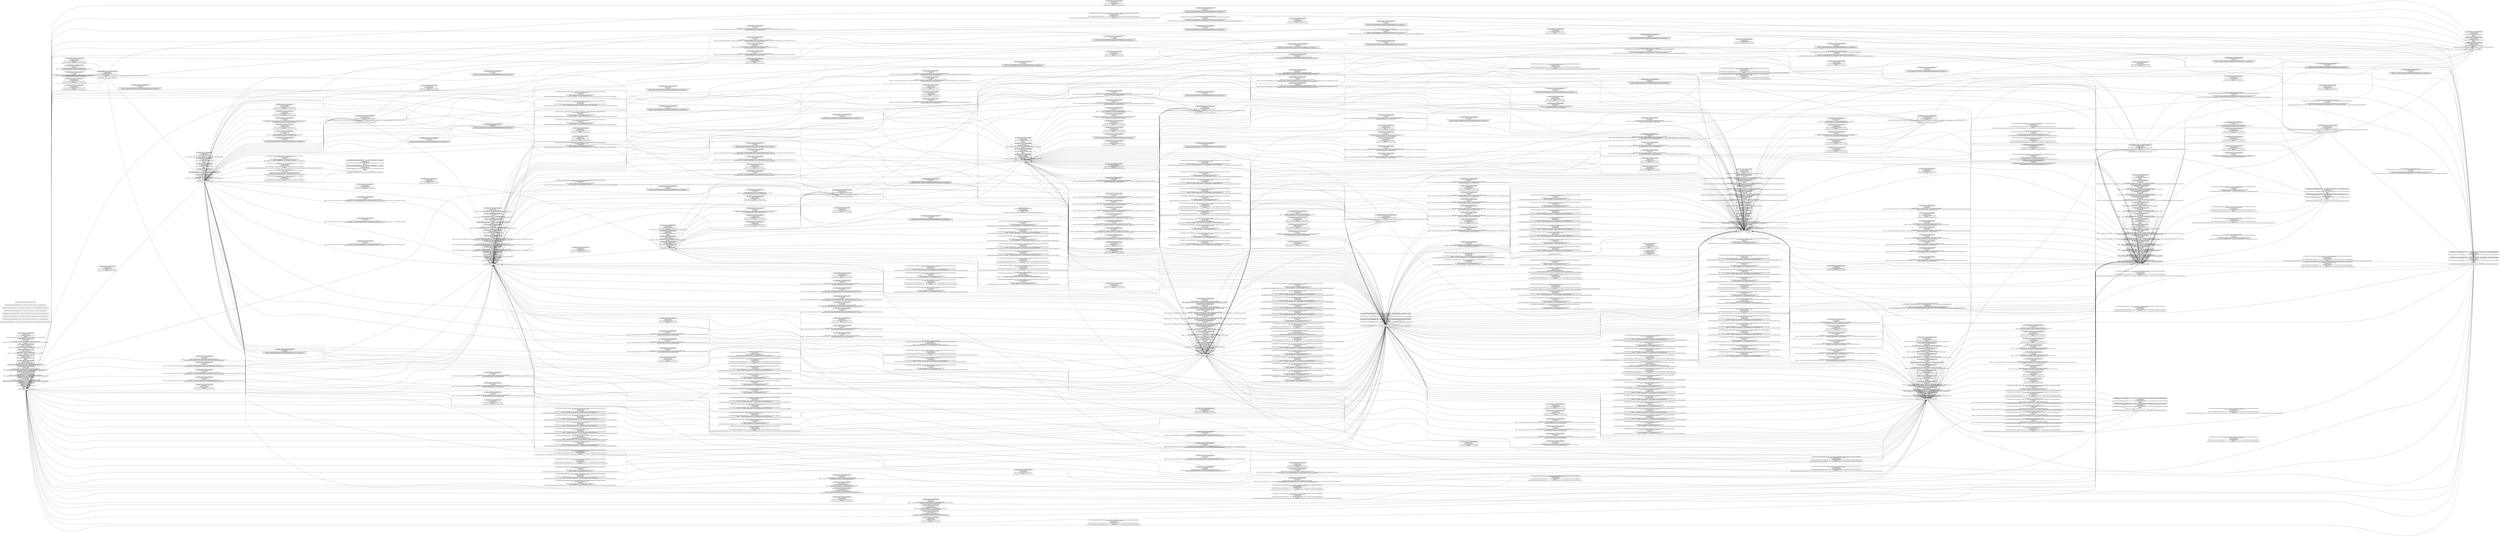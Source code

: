 digraph G {
 rankdir=LR;
 node[shape=box];
 n8 [label="ACT[com.olsoft.sa.alt.SearchActivity]790"];
 n16 [label="DIALOG[android.app.AlertDialog]4154, alloc: <com.olsoft.sa.alt.SendCommandActivity: void showResultDialog(int,java.lang.String)>"];
 n27 [label="OptionsMenu[com.olsoft.sa.alt.RootActivity]763"];
 n25 [label="OptionsMenu[com.olsoft.sa.alt.BaseActivity]748"];
 n29 [label="OptionsMenu[com.olsoft.sa.alt.SearchActivity]786"];
 n11 [label="DIALOG[android.app.ProgressDialog]2223, alloc: <com.olsoft.sa.alt.SendCommandActivity: void showSendingProgress()>"];
 n12 [label="DIALOG[android.app.Dialog]3231, alloc: <com.olsoft.sa.alt.BaseActivity: android.app.Dialog createLastNewsDialog()>"];
 n13 [label="DIALOG[android.app.AlertDialog]4156, alloc: <com.olsoft.sa.alt.BaseActivity: android.app.Dialog createFirstRunDialog()>"];
 n30 [label="OptionsMenu[com.olsoft.sa.alt.FavoritesActivity]795"];
 n14 [label="DIALOG[android.app.AlertDialog]4161, alloc: <com.olsoft.sa.alt.SendCommandActivity: android.app.Dialog createInvalidParameterDialog()>"];
 n28 [label="OptionsMenu[com.olsoft.sa.alt.SendCommandActivity]772"];
 n26 [label="OptionsMenu[com.olsoft.sa.alt.MenuActivity]756"];
 n22 [label="DIALOG[android.app.AlertDialog]4159, alloc: <com.olsoft.sa.alt.MenuActivity$3: void onClick(android.view.View)>"];
 n5 [label="ACT[com.olsoft.sa.alt.RootActivity]767"];
 n4 [label="ACT[com.olsoft.sa.alt.MenuActivity]760"];
 n18 [label="DIALOG[android.app.ProgressDialog]2488, alloc: <com.olsoft.sa.alt.AboutActivity: void showSendingProgress()>"];
 n6 [label="ACT[com.olsoft.sa.alt.SendCommandActivity]776"];
 n19 [label="DIALOG[android.app.AlertDialog]4157, alloc: <com.olsoft.sa.alt.AboutActivity: void showResultDialog(int,java.lang.String)>"];
 n20 [label="DIALOG[android.app.AlertDialog]4163, alloc: <com.olsoft.sa.alt.OperatorsActivity: void showErrorDialog()>"];
 n21 [label="DIALOG[android.app.AlertDialog]4165, alloc: <com.olsoft.sa.alt.BaseActivity: void onActivityResult(int,int,android.content.Intent)>"];
 n24 [label="OptionsMenu[com.olsoft.sa.alt.AboutActivity]736"];
 n32 [label="LAUNCHER_NODE[]4872"];
 n31 [label="OptionsMenu[com.olsoft.sa.alt.NewsActivity]802"];
 n10 [label="ACT[com.olsoft.sa.alt.NewsActivity]806"];
 n7 [label="ACT[com.olsoft.sa.alt.SettingsActivity]783"];
 n15 [label="DIALOG[android.app.AlertDialog]4162, alloc: <com.olsoft.sa.alt.AboutActivity: void sendLink()>"];
 n17 [label="DIALOG[android.app.AlertDialog]4167, alloc: <com.olsoft.sa.alt.BaseActivity: android.app.Dialog createSelectLanguageDialog()>"];
 n9 [label="ACT[com.olsoft.sa.alt.FavoritesActivity]799"];
 n3 [label="ACT[com.olsoft.sa.alt.BaseActivity]752"];
 n1 [label="ACT[com.olsoft.sa.alt.OperatorsActivity]723"];
 n2 [label="ACT[com.olsoft.sa.alt.AboutActivity]741"];
 n23 [label="OptionsMenu[com.olsoft.sa.alt.OperatorsActivity]716"];
 n8 -> n6 [label="src: ACT[com.olsoft.sa.alt.SearchActivity]790\ntgt: ACT[com.olsoft.sa.alt.SendCommandActivity]776\ntag: start_activity\nevt: item_click\nwidget: INFL[android.widget.ListView,WID[2131492890|list]454,4637]4641\nhandler: [<com.olsoft.sa.alt.SearchActivity$2: void onItemClick(android.widget.AdapterView,android.view.View,int,long)>]\nstack: [[push ACT[com.olsoft.sa.alt.SendCommandActivity]776]]\n"];
 n8 -> n6 [label="src: ACT[com.olsoft.sa.alt.SearchActivity]790\ntgt: ACT[com.olsoft.sa.alt.SendCommandActivity]776\ntag: start_activity\nevt: implicit_on_activity_newIntent\nwidget: ACT[com.olsoft.sa.alt.SearchActivity]790\nhandler: [<com.olsoft.sa.alt.SearchActivity: void onNewIntent(android.content.Intent)>]\nstack: [[push ACT[com.olsoft.sa.alt.SendCommandActivity]776]]\n"];
 n8 -> n6 [label="src: ACT[com.olsoft.sa.alt.SearchActivity]790\ntgt: ACT[com.olsoft.sa.alt.SendCommandActivity]776\ntag: start_activity\nevt: implicit_on_activity_newIntent\nwidget: ACT[com.olsoft.sa.alt.SearchActivity]790\nhandler: [<com.olsoft.sa.alt.SearchActivity: void onNewIntent(android.content.Intent)>]\nstack: [[pop ACT[com.olsoft.sa.alt.SearchActivity]790], [push ACT[com.olsoft.sa.alt.SendCommandActivity]776]]\n"];
 n8 -> n9 [label="src: ACT[com.olsoft.sa.alt.SearchActivity]790\ntgt: ACT[com.olsoft.sa.alt.FavoritesActivity]799\ntag: start_activity\nevt: click\nwidget: INFL[android.widget.ImageButton,WID[2131492868|action_home]440,4638]4643\nhandler: [<com.olsoft.sa.alt.BaseActivity$3: void onClick(android.view.View)>, <com.olsoft.sa.alt.BaseActivity$4: void onClick(android.view.View)>, <com.olsoft.sa.alt.BaseActivity$5: void onClick(android.view.View)>]\nstack: [[push ACT[com.olsoft.sa.alt.FavoritesActivity]799]]\n"];
 n8 -> n9 [label="src: ACT[com.olsoft.sa.alt.SearchActivity]790\ntgt: ACT[com.olsoft.sa.alt.FavoritesActivity]799\ntag: start_activity\nevt: click\nwidget: INFL[android.widget.ImageButton,WID[2131492872|action_favorites]436,4638]4647\nhandler: [<com.olsoft.sa.alt.BaseActivity$3: void onClick(android.view.View)>, <com.olsoft.sa.alt.BaseActivity$4: void onClick(android.view.View)>, <com.olsoft.sa.alt.BaseActivity$5: void onClick(android.view.View)>]\nstack: [[push ACT[com.olsoft.sa.alt.FavoritesActivity]799]]\n"];
 n8 -> n9 [label="src: ACT[com.olsoft.sa.alt.SearchActivity]790\ntgt: ACT[com.olsoft.sa.alt.FavoritesActivity]799\ntag: start_activity\nevt: click\nwidget: INFL[android.widget.ImageButton,WID[2131492874|action_search]438,4638]4649\nhandler: [<com.olsoft.sa.alt.BaseActivity$3: void onClick(android.view.View)>, <com.olsoft.sa.alt.BaseActivity$4: void onClick(android.view.View)>, <com.olsoft.sa.alt.BaseActivity$5: void onClick(android.view.View)>]\nstack: [[push ACT[com.olsoft.sa.alt.FavoritesActivity]799]]\n"];
 n8 -> n8 [label="src: ACT[com.olsoft.sa.alt.SearchActivity]790\ntgt: ACT[com.olsoft.sa.alt.SearchActivity]790\ntag: implicit_home\nevt: implicit_home_event\nwidget: ACT[com.olsoft.sa.alt.SearchActivity]790\nhandler: []\nstack: []\n"];
 n8 -> n4 [label="src: ACT[com.olsoft.sa.alt.SearchActivity]790\ntgt: ACT[com.olsoft.sa.alt.MenuActivity]760\ntag: start_activity\nevt: item_click\nwidget: INFL[android.widget.ListView,WID[2131492890|list]454,4637]4641\nhandler: [<com.olsoft.sa.alt.SearchActivity$2: void onItemClick(android.widget.AdapterView,android.view.View,int,long)>]\nstack: [[push ACT[com.olsoft.sa.alt.MenuActivity]760]]\n"];
 n8 -> n4 [label="src: ACT[com.olsoft.sa.alt.SearchActivity]790\ntgt: ACT[com.olsoft.sa.alt.MenuActivity]760\ntag: start_activity\nevt: implicit_on_activity_newIntent\nwidget: ACT[com.olsoft.sa.alt.SearchActivity]790\nhandler: [<com.olsoft.sa.alt.SearchActivity: void onNewIntent(android.content.Intent)>]\nstack: [[push ACT[com.olsoft.sa.alt.MenuActivity]760]]\n"];
 n8 -> n4 [label="src: ACT[com.olsoft.sa.alt.SearchActivity]790\ntgt: ACT[com.olsoft.sa.alt.MenuActivity]760\ntag: start_activity\nevt: implicit_on_activity_newIntent\nwidget: ACT[com.olsoft.sa.alt.SearchActivity]790\nhandler: [<com.olsoft.sa.alt.SearchActivity: void onNewIntent(android.content.Intent)>]\nstack: [[pop ACT[com.olsoft.sa.alt.SearchActivity]790], [push ACT[com.olsoft.sa.alt.MenuActivity]760]]\n"];
 n8 -> n21 [label="src: ACT[com.olsoft.sa.alt.SearchActivity]790\ntgt: DIALOG[android.app.AlertDialog]4165, alloc: <com.olsoft.sa.alt.BaseActivity: void onActivityResult(int,int,android.content.Intent)>\ntag: show_dialog\nevt: implicit_on_activity_result\nwidget: ACT[com.olsoft.sa.alt.SearchActivity]790\nhandler: [<com.olsoft.sa.alt.BaseActivity: void onActivityResult(int,int,android.content.Intent)>]\nstack: [[push DIALOG[android.app.AlertDialog]4165, alloc: <com.olsoft.sa.alt.BaseActivity: void onActivityResult(int,int,android.content.Intent)>]]\n"];
 n8 -> n8 [label="src: ACT[com.olsoft.sa.alt.SearchActivity]790\ntgt: ACT[com.olsoft.sa.alt.SearchActivity]790\ntag: finish_activity\nevt: item_click\nwidget: INFL[android.widget.ListView,WID[2131492890|list]454,4637]4641\nhandler: [<com.olsoft.sa.alt.SearchActivity$2: void onItemClick(android.widget.AdapterView,android.view.View,int,long)>]\nstack: [[push ACT[com.olsoft.sa.alt.SendCommandActivity]776], [pop ACT[com.olsoft.sa.alt.SendCommandActivity]776]]\n"];
 n8 -> n8 [label="src: ACT[com.olsoft.sa.alt.SearchActivity]790\ntgt: ACT[com.olsoft.sa.alt.SearchActivity]790\ntag: finish_activity\nevt: implicit_on_activity_newIntent\nwidget: ACT[com.olsoft.sa.alt.SearchActivity]790\nhandler: [<com.olsoft.sa.alt.SearchActivity: void onNewIntent(android.content.Intent)>]\nstack: [[push ACT[com.olsoft.sa.alt.SendCommandActivity]776], [pop ACT[com.olsoft.sa.alt.SendCommandActivity]776]]\n"];
 n8 -> n8 [label="src: ACT[com.olsoft.sa.alt.SearchActivity]790\ntgt: ACT[com.olsoft.sa.alt.SearchActivity]790\ntag: finish_activity\nevt: item_click\nwidget: INFL[android.widget.ListView,WID[2131492890|list]454,4637]4641\nhandler: [<com.olsoft.sa.alt.SearchActivity$2: void onItemClick(android.widget.AdapterView,android.view.View,int,long)>]\nstack: [[push ACT[com.olsoft.sa.alt.MenuActivity]760], [pop ACT[com.olsoft.sa.alt.MenuActivity]760]]\n"];
 n8 -> n8 [label="src: ACT[com.olsoft.sa.alt.SearchActivity]790\ntgt: ACT[com.olsoft.sa.alt.SearchActivity]790\ntag: finish_activity\nevt: implicit_on_activity_newIntent\nwidget: ACT[com.olsoft.sa.alt.SearchActivity]790\nhandler: [<com.olsoft.sa.alt.SearchActivity: void onNewIntent(android.content.Intent)>]\nstack: [[push ACT[com.olsoft.sa.alt.MenuActivity]760], [pop ACT[com.olsoft.sa.alt.MenuActivity]760]]\n"];
 n8 -> n29 [label="src: ACT[com.olsoft.sa.alt.SearchActivity]790\ntgt: OptionsMenu[com.olsoft.sa.alt.SearchActivity]786\ntag: open_options_menu\nevt: click\nwidget: OptionsMenu[com.olsoft.sa.alt.SearchActivity]786\nhandler: [<com.olsoft.sa.alt.BaseActivity: boolean onCreateOptionsMenu(android.view.Menu)>]\nstack: [[push OptionsMenu[com.olsoft.sa.alt.SearchActivity]786]]\n"];
 n8 -> n5 [label="src: ACT[com.olsoft.sa.alt.SearchActivity]790\ntgt: ACT[com.olsoft.sa.alt.RootActivity]767\ntag: start_activity\nevt: click\nwidget: INFL[android.widget.ImageButton,WID[2131492872|action_favorites]436,4638]4647\nhandler: [<com.olsoft.sa.alt.BaseActivity$3: void onClick(android.view.View)>, <com.olsoft.sa.alt.BaseActivity$4: void onClick(android.view.View)>, <com.olsoft.sa.alt.BaseActivity$5: void onClick(android.view.View)>]\nstack: [[push ACT[com.olsoft.sa.alt.RootActivity]767]]\n"];
 n8 -> n5 [label="src: ACT[com.olsoft.sa.alt.SearchActivity]790\ntgt: ACT[com.olsoft.sa.alt.RootActivity]767\ntag: start_activity\nevt: click\nwidget: INFL[android.widget.ImageButton,WID[2131492868|action_home]440,4638]4643\nhandler: [<com.olsoft.sa.alt.BaseActivity$3: void onClick(android.view.View)>, <com.olsoft.sa.alt.BaseActivity$4: void onClick(android.view.View)>, <com.olsoft.sa.alt.BaseActivity$5: void onClick(android.view.View)>]\nstack: [[push ACT[com.olsoft.sa.alt.RootActivity]767]]\n"];
 n8 -> n5 [label="src: ACT[com.olsoft.sa.alt.SearchActivity]790\ntgt: ACT[com.olsoft.sa.alt.RootActivity]767\ntag: start_activity\nevt: item_click\nwidget: INFL[android.widget.ListView,WID[2131492890|list]454,4637]4641\nhandler: [<com.olsoft.sa.alt.SearchActivity$2: void onItemClick(android.widget.AdapterView,android.view.View,int,long)>]\nstack: [[push ACT[com.olsoft.sa.alt.RootActivity]767]]\n"];
 n8 -> n5 [label="src: ACT[com.olsoft.sa.alt.SearchActivity]790\ntgt: ACT[com.olsoft.sa.alt.RootActivity]767\ntag: start_activity\nevt: click\nwidget: INFL[android.widget.ImageButton,WID[2131492874|action_search]438,4638]4649\nhandler: [<com.olsoft.sa.alt.BaseActivity$3: void onClick(android.view.View)>, <com.olsoft.sa.alt.BaseActivity$4: void onClick(android.view.View)>, <com.olsoft.sa.alt.BaseActivity$5: void onClick(android.view.View)>]\nstack: [[push ACT[com.olsoft.sa.alt.RootActivity]767]]\n"];
 n8 -> n8 [label="src: ACT[com.olsoft.sa.alt.SearchActivity]790\ntgt: ACT[com.olsoft.sa.alt.SearchActivity]790\ntag: implicit_power\nevt: implicit_power_event\nwidget: ACT[com.olsoft.sa.alt.SearchActivity]790\nhandler: []\nstack: []\n"];
 n8 -> n1 [label="src: ACT[com.olsoft.sa.alt.SearchActivity]790\ntgt: ACT[com.olsoft.sa.alt.OperatorsActivity]723\ntag: start_activity\nevt: item_click\nwidget: INFL[android.widget.ListView,WID[2131492890|list]454,4637]4641\nhandler: [<com.olsoft.sa.alt.SearchActivity$2: void onItemClick(android.widget.AdapterView,android.view.View,int,long)>]\nstack: [[push ACT[com.olsoft.sa.alt.RootActivity]767], [push ACT[com.olsoft.sa.alt.OperatorsActivity]723]]\n"];
 n8 -> n1 [label="src: ACT[com.olsoft.sa.alt.SearchActivity]790\ntgt: ACT[com.olsoft.sa.alt.OperatorsActivity]723\ntag: start_activity\nevt: click\nwidget: INFL[android.widget.ImageButton,WID[2131492872|action_favorites]436,4638]4647\nhandler: [<com.olsoft.sa.alt.BaseActivity$3: void onClick(android.view.View)>, <com.olsoft.sa.alt.BaseActivity$4: void onClick(android.view.View)>, <com.olsoft.sa.alt.BaseActivity$5: void onClick(android.view.View)>]\nstack: [[push ACT[com.olsoft.sa.alt.RootActivity]767], [push ACT[com.olsoft.sa.alt.OperatorsActivity]723]]\n"];
 n8 -> n1 [label="src: ACT[com.olsoft.sa.alt.SearchActivity]790\ntgt: ACT[com.olsoft.sa.alt.OperatorsActivity]723\ntag: start_activity\nevt: click\nwidget: INFL[android.widget.ImageButton,WID[2131492874|action_search]438,4638]4649\nhandler: [<com.olsoft.sa.alt.BaseActivity$3: void onClick(android.view.View)>, <com.olsoft.sa.alt.BaseActivity$4: void onClick(android.view.View)>, <com.olsoft.sa.alt.BaseActivity$5: void onClick(android.view.View)>]\nstack: [[push ACT[com.olsoft.sa.alt.RootActivity]767], [push ACT[com.olsoft.sa.alt.OperatorsActivity]723]]\n"];
 n8 -> n1 [label="src: ACT[com.olsoft.sa.alt.SearchActivity]790\ntgt: ACT[com.olsoft.sa.alt.OperatorsActivity]723\ntag: start_activity\nevt: click\nwidget: INFL[android.widget.ImageButton,WID[2131492868|action_home]440,4638]4643\nhandler: [<com.olsoft.sa.alt.BaseActivity$3: void onClick(android.view.View)>, <com.olsoft.sa.alt.BaseActivity$4: void onClick(android.view.View)>, <com.olsoft.sa.alt.BaseActivity$5: void onClick(android.view.View)>]\nstack: [[push ACT[com.olsoft.sa.alt.RootActivity]767], [push ACT[com.olsoft.sa.alt.OperatorsActivity]723]]\n"];
 n8 -> n8 [label="src: ACT[com.olsoft.sa.alt.SearchActivity]790\ntgt: ACT[com.olsoft.sa.alt.SearchActivity]790\ntag: cyclic_edge\nevt: implicit_on_activity_result\nwidget: ACT[com.olsoft.sa.alt.SearchActivity]790\nhandler: [<com.olsoft.sa.alt.BaseActivity: void onActivityResult(int,int,android.content.Intent)>]\nstack: []\n"];
 n8 -> n8 [label="src: ACT[com.olsoft.sa.alt.SearchActivity]790\ntgt: ACT[com.olsoft.sa.alt.SearchActivity]790\ntag: cyclic_edge\nevt: implicit_on_activity_newIntent\nwidget: ACT[com.olsoft.sa.alt.SearchActivity]790\nhandler: [<com.olsoft.sa.alt.SearchActivity: void onNewIntent(android.content.Intent)>]\nstack: []\n"];
 n8 -> n8 [label="src: ACT[com.olsoft.sa.alt.SearchActivity]790\ntgt: ACT[com.olsoft.sa.alt.SearchActivity]790\ntag: cyclic_edge\nevt: item_click\nwidget: INFL[android.widget.ListView,WID[2131492890|list]454,4637]4641\nhandler: [<com.olsoft.sa.alt.SearchActivity$2: void onItemClick(android.widget.AdapterView,android.view.View,int,long)>]\nstack: []\n"];
 n8 -> n8 [label="src: ACT[com.olsoft.sa.alt.SearchActivity]790\ntgt: ACT[com.olsoft.sa.alt.SearchActivity]790\ntag: implicit_rotate\nevt: implicit_rotate_event\nwidget: ACT[com.olsoft.sa.alt.SearchActivity]790\nhandler: []\nstack: [[pop ACT[com.olsoft.sa.alt.SearchActivity]790], [push ACT[com.olsoft.sa.alt.SearchActivity]790]]\n"];
 n27 -> n1 [label="src: OptionsMenu[com.olsoft.sa.alt.RootActivity]763\ntgt: ACT[com.olsoft.sa.alt.OperatorsActivity]723\ntag: start_activity\nevt: click\nwidget: INFL[android.view.MenuItem,AID[2131492910|ANONYMOUS]3306,802;795;772;763;748;756;786;736;]3305\nhandler: [<com.olsoft.sa.alt.BaseActivity: boolean onOptionsItemSelected(android.view.MenuItem)>]\nstack: [[pop OptionsMenu[com.olsoft.sa.alt.RootActivity]763], [push ACT[com.olsoft.sa.alt.OperatorsActivity]723]]\n"];
 n27 -> n17 [label="src: OptionsMenu[com.olsoft.sa.alt.RootActivity]763\ntgt: DIALOG[android.app.AlertDialog]4167, alloc: <com.olsoft.sa.alt.BaseActivity: android.app.Dialog createSelectLanguageDialog()>\ntag: show_dialog\nevt: click\nwidget: INFL[android.view.MenuItem,AID[2131492909|ANONYMOUS]3302,802;795;772;763;748;756;786;736;]3301\nhandler: [<com.olsoft.sa.alt.BaseActivity: boolean onOptionsItemSelected(android.view.MenuItem)>]\nstack: [[pop OptionsMenu[com.olsoft.sa.alt.RootActivity]763], [push DIALOG[android.app.AlertDialog]4167, alloc: <com.olsoft.sa.alt.BaseActivity: android.app.Dialog createSelectLanguageDialog()>]]\n"];
 n27 -> n27 [label="src: OptionsMenu[com.olsoft.sa.alt.RootActivity]763\ntgt: OptionsMenu[com.olsoft.sa.alt.RootActivity]763\ntag: implicit_rotate\nevt: implicit_rotate_event\nwidget: OptionsMenu[com.olsoft.sa.alt.RootActivity]763\nhandler: []\nstack: [[pop OptionsMenu[com.olsoft.sa.alt.RootActivity]763], [pop ACT[com.olsoft.sa.alt.RootActivity]767], [push ACT[com.olsoft.sa.alt.RootActivity]767], [push OptionsMenu[com.olsoft.sa.alt.RootActivity]763]]\n"];
 n27 -> n7 [label="src: OptionsMenu[com.olsoft.sa.alt.RootActivity]763\ntgt: ACT[com.olsoft.sa.alt.SettingsActivity]783\ntag: start_activity\nevt: click\nwidget: INFL[android.view.MenuItem,AID[2131492908|ANONYMOUS]3298,802;795;772;763;748;756;786;736;]3297\nhandler: [<com.olsoft.sa.alt.BaseActivity: boolean onOptionsItemSelected(android.view.MenuItem)>]\nstack: [[pop OptionsMenu[com.olsoft.sa.alt.RootActivity]763], [push ACT[com.olsoft.sa.alt.SettingsActivity]783]]\n"];
 n27 -> n5 [label="src: OptionsMenu[com.olsoft.sa.alt.RootActivity]763\ntgt: ACT[com.olsoft.sa.alt.RootActivity]767\ntag: implicit_back\nevt: implicit_back_event\nwidget: OptionsMenu[com.olsoft.sa.alt.RootActivity]763\nhandler: []\nstack: [[pop OptionsMenu[com.olsoft.sa.alt.RootActivity]763]]\n"];
 n27 -> n5 [label="src: OptionsMenu[com.olsoft.sa.alt.RootActivity]763\ntgt: ACT[com.olsoft.sa.alt.RootActivity]767\ntag: close_menu\nevt: click\nwidget: INFL[android.view.MenuItem,AID[2131492907|ANONYMOUS]3294,802;795;772;763;748;756;786;736;]3292\nhandler: [<com.olsoft.sa.alt.BaseActivity: boolean onOptionsItemSelected(android.view.MenuItem)>]\nstack: [[pop OptionsMenu[com.olsoft.sa.alt.RootActivity]763]]\n"];
 n27 -> n5 [label="src: OptionsMenu[com.olsoft.sa.alt.RootActivity]763\ntgt: ACT[com.olsoft.sa.alt.RootActivity]767\ntag: implicit_power\nevt: implicit_power_event\nwidget: OptionsMenu[com.olsoft.sa.alt.RootActivity]763\nhandler: []\nstack: [[pop OptionsMenu[com.olsoft.sa.alt.RootActivity]763]]\n"];
 n27 -> n10 [label="src: OptionsMenu[com.olsoft.sa.alt.RootActivity]763\ntgt: ACT[com.olsoft.sa.alt.NewsActivity]806\ntag: start_activity\nevt: click\nwidget: INFL[android.view.MenuItem,AID[2131492907|ANONYMOUS]3294,802;795;772;763;748;756;786;736;]3292\nhandler: [<com.olsoft.sa.alt.BaseActivity: boolean onOptionsItemSelected(android.view.MenuItem)>]\nstack: [[pop OptionsMenu[com.olsoft.sa.alt.RootActivity]763], [push ACT[com.olsoft.sa.alt.NewsActivity]806]]\n"];
 n27 -> n2 [label="src: OptionsMenu[com.olsoft.sa.alt.RootActivity]763\ntgt: ACT[com.olsoft.sa.alt.AboutActivity]741\ntag: start_activity\nevt: click\nwidget: INFL[android.view.MenuItem,AID[2131492911|ANONYMOUS]3310,802;795;772;763;748;756;786;736;]3309\nhandler: [<com.olsoft.sa.alt.BaseActivity: boolean onOptionsItemSelected(android.view.MenuItem)>]\nstack: [[pop OptionsMenu[com.olsoft.sa.alt.RootActivity]763], [push ACT[com.olsoft.sa.alt.AboutActivity]741]]\n"];
 n27 -> n5 [label="src: OptionsMenu[com.olsoft.sa.alt.RootActivity]763\ntgt: ACT[com.olsoft.sa.alt.RootActivity]767\ntag: implicit_home\nevt: implicit_home_event\nwidget: OptionsMenu[com.olsoft.sa.alt.RootActivity]763\nhandler: []\nstack: [[pop OptionsMenu[com.olsoft.sa.alt.RootActivity]763]]\n"];
 n25 -> n10 [label="src: OptionsMenu[com.olsoft.sa.alt.BaseActivity]748\ntgt: ACT[com.olsoft.sa.alt.NewsActivity]806\ntag: start_activity\nevt: click\nwidget: INFL[android.view.MenuItem,AID[2131492907|ANONYMOUS]3294,802;795;772;763;748;756;786;736;]3292\nhandler: [<com.olsoft.sa.alt.BaseActivity: boolean onOptionsItemSelected(android.view.MenuItem)>]\nstack: [[pop OptionsMenu[com.olsoft.sa.alt.BaseActivity]748], [push ACT[com.olsoft.sa.alt.NewsActivity]806]]\n"];
 n25 -> n1 [label="src: OptionsMenu[com.olsoft.sa.alt.BaseActivity]748\ntgt: ACT[com.olsoft.sa.alt.OperatorsActivity]723\ntag: start_activity\nevt: click\nwidget: INFL[android.view.MenuItem,AID[2131492910|ANONYMOUS]3306,802;795;772;763;748;756;786;736;]3305\nhandler: [<com.olsoft.sa.alt.BaseActivity: boolean onOptionsItemSelected(android.view.MenuItem)>]\nstack: [[pop OptionsMenu[com.olsoft.sa.alt.BaseActivity]748], [push ACT[com.olsoft.sa.alt.OperatorsActivity]723]]\n"];
 n25 -> n3 [label="src: OptionsMenu[com.olsoft.sa.alt.BaseActivity]748\ntgt: ACT[com.olsoft.sa.alt.BaseActivity]752\ntag: implicit_home\nevt: implicit_home_event\nwidget: OptionsMenu[com.olsoft.sa.alt.BaseActivity]748\nhandler: []\nstack: [[pop OptionsMenu[com.olsoft.sa.alt.BaseActivity]748]]\n"];
 n25 -> n7 [label="src: OptionsMenu[com.olsoft.sa.alt.BaseActivity]748\ntgt: ACT[com.olsoft.sa.alt.SettingsActivity]783\ntag: start_activity\nevt: click\nwidget: INFL[android.view.MenuItem,AID[2131492908|ANONYMOUS]3298,802;795;772;763;748;756;786;736;]3297\nhandler: [<com.olsoft.sa.alt.BaseActivity: boolean onOptionsItemSelected(android.view.MenuItem)>]\nstack: [[pop OptionsMenu[com.olsoft.sa.alt.BaseActivity]748], [push ACT[com.olsoft.sa.alt.SettingsActivity]783]]\n"];
 n25 -> n17 [label="src: OptionsMenu[com.olsoft.sa.alt.BaseActivity]748\ntgt: DIALOG[android.app.AlertDialog]4167, alloc: <com.olsoft.sa.alt.BaseActivity: android.app.Dialog createSelectLanguageDialog()>\ntag: show_dialog\nevt: click\nwidget: INFL[android.view.MenuItem,AID[2131492909|ANONYMOUS]3302,802;795;772;763;748;756;786;736;]3301\nhandler: [<com.olsoft.sa.alt.BaseActivity: boolean onOptionsItemSelected(android.view.MenuItem)>]\nstack: [[pop OptionsMenu[com.olsoft.sa.alt.BaseActivity]748], [push DIALOG[android.app.AlertDialog]4167, alloc: <com.olsoft.sa.alt.BaseActivity: android.app.Dialog createSelectLanguageDialog()>]]\n"];
 n25 -> n2 [label="src: OptionsMenu[com.olsoft.sa.alt.BaseActivity]748\ntgt: ACT[com.olsoft.sa.alt.AboutActivity]741\ntag: start_activity\nevt: click\nwidget: INFL[android.view.MenuItem,AID[2131492911|ANONYMOUS]3310,802;795;772;763;748;756;786;736;]3309\nhandler: [<com.olsoft.sa.alt.BaseActivity: boolean onOptionsItemSelected(android.view.MenuItem)>]\nstack: [[pop OptionsMenu[com.olsoft.sa.alt.BaseActivity]748], [push ACT[com.olsoft.sa.alt.AboutActivity]741]]\n"];
 n25 -> n3 [label="src: OptionsMenu[com.olsoft.sa.alt.BaseActivity]748\ntgt: ACT[com.olsoft.sa.alt.BaseActivity]752\ntag: close_menu\nevt: click\nwidget: INFL[android.view.MenuItem,AID[2131492907|ANONYMOUS]3294,802;795;772;763;748;756;786;736;]3292\nhandler: [<com.olsoft.sa.alt.BaseActivity: boolean onOptionsItemSelected(android.view.MenuItem)>]\nstack: [[pop OptionsMenu[com.olsoft.sa.alt.BaseActivity]748]]\n"];
 n25 -> n25 [label="src: OptionsMenu[com.olsoft.sa.alt.BaseActivity]748\ntgt: OptionsMenu[com.olsoft.sa.alt.BaseActivity]748\ntag: implicit_rotate\nevt: implicit_rotate_event\nwidget: OptionsMenu[com.olsoft.sa.alt.BaseActivity]748\nhandler: []\nstack: [[pop OptionsMenu[com.olsoft.sa.alt.BaseActivity]748], [pop ACT[com.olsoft.sa.alt.BaseActivity]752], [push ACT[com.olsoft.sa.alt.BaseActivity]752], [push OptionsMenu[com.olsoft.sa.alt.BaseActivity]748]]\n"];
 n25 -> n3 [label="src: OptionsMenu[com.olsoft.sa.alt.BaseActivity]748\ntgt: ACT[com.olsoft.sa.alt.BaseActivity]752\ntag: implicit_power\nevt: implicit_power_event\nwidget: OptionsMenu[com.olsoft.sa.alt.BaseActivity]748\nhandler: []\nstack: [[pop OptionsMenu[com.olsoft.sa.alt.BaseActivity]748]]\n"];
 n25 -> n3 [label="src: OptionsMenu[com.olsoft.sa.alt.BaseActivity]748\ntgt: ACT[com.olsoft.sa.alt.BaseActivity]752\ntag: implicit_back\nevt: implicit_back_event\nwidget: OptionsMenu[com.olsoft.sa.alt.BaseActivity]748\nhandler: []\nstack: [[pop OptionsMenu[com.olsoft.sa.alt.BaseActivity]748]]\n"];
 n29 -> n1 [label="src: OptionsMenu[com.olsoft.sa.alt.SearchActivity]786\ntgt: ACT[com.olsoft.sa.alt.OperatorsActivity]723\ntag: start_activity\nevt: click\nwidget: INFL[android.view.MenuItem,AID[2131492910|ANONYMOUS]3306,802;795;772;763;748;756;786;736;]3305\nhandler: [<com.olsoft.sa.alt.BaseActivity: boolean onOptionsItemSelected(android.view.MenuItem)>]\nstack: [[pop OptionsMenu[com.olsoft.sa.alt.SearchActivity]786], [push ACT[com.olsoft.sa.alt.OperatorsActivity]723]]\n"];
 n29 -> n29 [label="src: OptionsMenu[com.olsoft.sa.alt.SearchActivity]786\ntgt: OptionsMenu[com.olsoft.sa.alt.SearchActivity]786\ntag: implicit_rotate\nevt: implicit_rotate_event\nwidget: OptionsMenu[com.olsoft.sa.alt.SearchActivity]786\nhandler: []\nstack: [[pop OptionsMenu[com.olsoft.sa.alt.SearchActivity]786], [pop ACT[com.olsoft.sa.alt.SearchActivity]790], [push ACT[com.olsoft.sa.alt.SearchActivity]790], [push OptionsMenu[com.olsoft.sa.alt.SearchActivity]786]]\n"];
 n29 -> n17 [label="src: OptionsMenu[com.olsoft.sa.alt.SearchActivity]786\ntgt: DIALOG[android.app.AlertDialog]4167, alloc: <com.olsoft.sa.alt.BaseActivity: android.app.Dialog createSelectLanguageDialog()>\ntag: show_dialog\nevt: click\nwidget: INFL[android.view.MenuItem,AID[2131492909|ANONYMOUS]3302,802;795;772;763;748;756;786;736;]3301\nhandler: [<com.olsoft.sa.alt.BaseActivity: boolean onOptionsItemSelected(android.view.MenuItem)>]\nstack: [[pop OptionsMenu[com.olsoft.sa.alt.SearchActivity]786], [push DIALOG[android.app.AlertDialog]4167, alloc: <com.olsoft.sa.alt.BaseActivity: android.app.Dialog createSelectLanguageDialog()>]]\n"];
 n29 -> n8 [label="src: OptionsMenu[com.olsoft.sa.alt.SearchActivity]786\ntgt: ACT[com.olsoft.sa.alt.SearchActivity]790\ntag: close_menu\nevt: click\nwidget: INFL[android.view.MenuItem,AID[2131492907|ANONYMOUS]3294,802;795;772;763;748;756;786;736;]3292\nhandler: [<com.olsoft.sa.alt.BaseActivity: boolean onOptionsItemSelected(android.view.MenuItem)>]\nstack: [[pop OptionsMenu[com.olsoft.sa.alt.SearchActivity]786]]\n"];
 n29 -> n8 [label="src: OptionsMenu[com.olsoft.sa.alt.SearchActivity]786\ntgt: ACT[com.olsoft.sa.alt.SearchActivity]790\ntag: implicit_home\nevt: implicit_home_event\nwidget: OptionsMenu[com.olsoft.sa.alt.SearchActivity]786\nhandler: []\nstack: [[pop OptionsMenu[com.olsoft.sa.alt.SearchActivity]786]]\n"];
 n29 -> n10 [label="src: OptionsMenu[com.olsoft.sa.alt.SearchActivity]786\ntgt: ACT[com.olsoft.sa.alt.NewsActivity]806\ntag: start_activity\nevt: click\nwidget: INFL[android.view.MenuItem,AID[2131492907|ANONYMOUS]3294,802;795;772;763;748;756;786;736;]3292\nhandler: [<com.olsoft.sa.alt.BaseActivity: boolean onOptionsItemSelected(android.view.MenuItem)>]\nstack: [[pop OptionsMenu[com.olsoft.sa.alt.SearchActivity]786], [push ACT[com.olsoft.sa.alt.NewsActivity]806]]\n"];
 n29 -> n7 [label="src: OptionsMenu[com.olsoft.sa.alt.SearchActivity]786\ntgt: ACT[com.olsoft.sa.alt.SettingsActivity]783\ntag: start_activity\nevt: click\nwidget: INFL[android.view.MenuItem,AID[2131492908|ANONYMOUS]3298,802;795;772;763;748;756;786;736;]3297\nhandler: [<com.olsoft.sa.alt.BaseActivity: boolean onOptionsItemSelected(android.view.MenuItem)>]\nstack: [[pop OptionsMenu[com.olsoft.sa.alt.SearchActivity]786], [push ACT[com.olsoft.sa.alt.SettingsActivity]783]]\n"];
 n29 -> n2 [label="src: OptionsMenu[com.olsoft.sa.alt.SearchActivity]786\ntgt: ACT[com.olsoft.sa.alt.AboutActivity]741\ntag: start_activity\nevt: click\nwidget: INFL[android.view.MenuItem,AID[2131492911|ANONYMOUS]3310,802;795;772;763;748;756;786;736;]3309\nhandler: [<com.olsoft.sa.alt.BaseActivity: boolean onOptionsItemSelected(android.view.MenuItem)>]\nstack: [[pop OptionsMenu[com.olsoft.sa.alt.SearchActivity]786], [push ACT[com.olsoft.sa.alt.AboutActivity]741]]\n"];
 n29 -> n8 [label="src: OptionsMenu[com.olsoft.sa.alt.SearchActivity]786\ntgt: ACT[com.olsoft.sa.alt.SearchActivity]790\ntag: implicit_back\nevt: implicit_back_event\nwidget: OptionsMenu[com.olsoft.sa.alt.SearchActivity]786\nhandler: []\nstack: [[pop OptionsMenu[com.olsoft.sa.alt.SearchActivity]786]]\n"];
 n29 -> n8 [label="src: OptionsMenu[com.olsoft.sa.alt.SearchActivity]786\ntgt: ACT[com.olsoft.sa.alt.SearchActivity]790\ntag: implicit_power\nevt: implicit_power_event\nwidget: OptionsMenu[com.olsoft.sa.alt.SearchActivity]786\nhandler: []\nstack: [[pop OptionsMenu[com.olsoft.sa.alt.SearchActivity]786]]\n"];
 n30 -> n9 [label="src: OptionsMenu[com.olsoft.sa.alt.FavoritesActivity]795\ntgt: ACT[com.olsoft.sa.alt.FavoritesActivity]799\ntag: implicit_home\nevt: implicit_home_event\nwidget: OptionsMenu[com.olsoft.sa.alt.FavoritesActivity]795\nhandler: []\nstack: [[pop OptionsMenu[com.olsoft.sa.alt.FavoritesActivity]795]]\n"];
 n30 -> n10 [label="src: OptionsMenu[com.olsoft.sa.alt.FavoritesActivity]795\ntgt: ACT[com.olsoft.sa.alt.NewsActivity]806\ntag: start_activity\nevt: click\nwidget: INFL[android.view.MenuItem,AID[2131492907|ANONYMOUS]3294,802;795;772;763;748;756;786;736;]3292\nhandler: [<com.olsoft.sa.alt.BaseActivity: boolean onOptionsItemSelected(android.view.MenuItem)>]\nstack: [[pop OptionsMenu[com.olsoft.sa.alt.FavoritesActivity]795], [push ACT[com.olsoft.sa.alt.NewsActivity]806]]\n"];
 n30 -> n17 [label="src: OptionsMenu[com.olsoft.sa.alt.FavoritesActivity]795\ntgt: DIALOG[android.app.AlertDialog]4167, alloc: <com.olsoft.sa.alt.BaseActivity: android.app.Dialog createSelectLanguageDialog()>\ntag: show_dialog\nevt: click\nwidget: INFL[android.view.MenuItem,AID[2131492909|ANONYMOUS]3302,802;795;772;763;748;756;786;736;]3301\nhandler: [<com.olsoft.sa.alt.BaseActivity: boolean onOptionsItemSelected(android.view.MenuItem)>]\nstack: [[pop OptionsMenu[com.olsoft.sa.alt.FavoritesActivity]795], [push DIALOG[android.app.AlertDialog]4167, alloc: <com.olsoft.sa.alt.BaseActivity: android.app.Dialog createSelectLanguageDialog()>]]\n"];
 n30 -> n30 [label="src: OptionsMenu[com.olsoft.sa.alt.FavoritesActivity]795\ntgt: OptionsMenu[com.olsoft.sa.alt.FavoritesActivity]795\ntag: implicit_rotate\nevt: implicit_rotate_event\nwidget: OptionsMenu[com.olsoft.sa.alt.FavoritesActivity]795\nhandler: []\nstack: [[pop OptionsMenu[com.olsoft.sa.alt.FavoritesActivity]795], [pop ACT[com.olsoft.sa.alt.FavoritesActivity]799], [push ACT[com.olsoft.sa.alt.FavoritesActivity]799], [push OptionsMenu[com.olsoft.sa.alt.FavoritesActivity]795]]\n"];
 n30 -> n2 [label="src: OptionsMenu[com.olsoft.sa.alt.FavoritesActivity]795\ntgt: ACT[com.olsoft.sa.alt.AboutActivity]741\ntag: start_activity\nevt: click\nwidget: INFL[android.view.MenuItem,AID[2131492911|ANONYMOUS]3310,802;795;772;763;748;756;786;736;]3309\nhandler: [<com.olsoft.sa.alt.BaseActivity: boolean onOptionsItemSelected(android.view.MenuItem)>]\nstack: [[pop OptionsMenu[com.olsoft.sa.alt.FavoritesActivity]795], [push ACT[com.olsoft.sa.alt.AboutActivity]741]]\n"];
 n30 -> n9 [label="src: OptionsMenu[com.olsoft.sa.alt.FavoritesActivity]795\ntgt: ACT[com.olsoft.sa.alt.FavoritesActivity]799\ntag: implicit_power\nevt: implicit_power_event\nwidget: OptionsMenu[com.olsoft.sa.alt.FavoritesActivity]795\nhandler: []\nstack: [[pop OptionsMenu[com.olsoft.sa.alt.FavoritesActivity]795]]\n"];
 n30 -> n9 [label="src: OptionsMenu[com.olsoft.sa.alt.FavoritesActivity]795\ntgt: ACT[com.olsoft.sa.alt.FavoritesActivity]799\ntag: close_menu\nevt: click\nwidget: INFL[android.view.MenuItem,AID[2131492907|ANONYMOUS]3294,802;795;772;763;748;756;786;736;]3292\nhandler: [<com.olsoft.sa.alt.BaseActivity: boolean onOptionsItemSelected(android.view.MenuItem)>]\nstack: [[pop OptionsMenu[com.olsoft.sa.alt.FavoritesActivity]795]]\n"];
 n30 -> n1 [label="src: OptionsMenu[com.olsoft.sa.alt.FavoritesActivity]795\ntgt: ACT[com.olsoft.sa.alt.OperatorsActivity]723\ntag: start_activity\nevt: click\nwidget: INFL[android.view.MenuItem,AID[2131492910|ANONYMOUS]3306,802;795;772;763;748;756;786;736;]3305\nhandler: [<com.olsoft.sa.alt.BaseActivity: boolean onOptionsItemSelected(android.view.MenuItem)>]\nstack: [[pop OptionsMenu[com.olsoft.sa.alt.FavoritesActivity]795], [push ACT[com.olsoft.sa.alt.OperatorsActivity]723]]\n"];
 n30 -> n9 [label="src: OptionsMenu[com.olsoft.sa.alt.FavoritesActivity]795\ntgt: ACT[com.olsoft.sa.alt.FavoritesActivity]799\ntag: implicit_back\nevt: implicit_back_event\nwidget: OptionsMenu[com.olsoft.sa.alt.FavoritesActivity]795\nhandler: []\nstack: [[pop OptionsMenu[com.olsoft.sa.alt.FavoritesActivity]795]]\n"];
 n30 -> n7 [label="src: OptionsMenu[com.olsoft.sa.alt.FavoritesActivity]795\ntgt: ACT[com.olsoft.sa.alt.SettingsActivity]783\ntag: start_activity\nevt: click\nwidget: INFL[android.view.MenuItem,AID[2131492908|ANONYMOUS]3298,802;795;772;763;748;756;786;736;]3297\nhandler: [<com.olsoft.sa.alt.BaseActivity: boolean onOptionsItemSelected(android.view.MenuItem)>]\nstack: [[pop OptionsMenu[com.olsoft.sa.alt.FavoritesActivity]795], [push ACT[com.olsoft.sa.alt.SettingsActivity]783]]\n"];
 n14 -> n14 [label="src: DIALOG[android.app.AlertDialog]4161, alloc: <com.olsoft.sa.alt.SendCommandActivity: android.app.Dialog createInvalidParameterDialog()>\ntgt: DIALOG[android.app.AlertDialog]4161, alloc: <com.olsoft.sa.alt.SendCommandActivity: android.app.Dialog createInvalidParameterDialog()>\ntag: implicit_power\nevt: implicit_power_event\nwidget: DIALOG[android.app.AlertDialog]4161, alloc: <com.olsoft.sa.alt.SendCommandActivity: android.app.Dialog createInvalidParameterDialog()>\nhandler: []\nstack: []\n"];
 n14 -> n6 [label="src: DIALOG[android.app.AlertDialog]4161, alloc: <com.olsoft.sa.alt.SendCommandActivity: android.app.Dialog createInvalidParameterDialog()>\ntgt: ACT[com.olsoft.sa.alt.SendCommandActivity]776\ntag: implicit_rotate\nevt: implicit_rotate_event\nwidget: DIALOG[android.app.AlertDialog]4161, alloc: <com.olsoft.sa.alt.SendCommandActivity: android.app.Dialog createInvalidParameterDialog()>\nhandler: []\nstack: [[pop DIALOG[android.app.AlertDialog]4161, alloc: <com.olsoft.sa.alt.SendCommandActivity: android.app.Dialog createInvalidParameterDialog()>], [pop ACT[com.olsoft.sa.alt.SendCommandActivity]776], [push ACT[com.olsoft.sa.alt.SendCommandActivity]776]]\n"];
 n14 -> n6 [label="src: DIALOG[android.app.AlertDialog]4161, alloc: <com.olsoft.sa.alt.SendCommandActivity: android.app.Dialog createInvalidParameterDialog()>\ntgt: ACT[com.olsoft.sa.alt.SendCommandActivity]776\ntag: dismiss_dialog\nevt: click\nwidget: INFL[android.widget.Button,WID[16908313|button1]256,4531]4536\nhandler: [<FakeName_50: void onClick(android.view.View)>]\nstack: [[pop DIALOG[android.app.AlertDialog]4161, alloc: <com.olsoft.sa.alt.SendCommandActivity: android.app.Dialog createInvalidParameterDialog()>]]\n"];
 n14 -> n14 [label="src: DIALOG[android.app.AlertDialog]4161, alloc: <com.olsoft.sa.alt.SendCommandActivity: android.app.Dialog createInvalidParameterDialog()>\ntgt: DIALOG[android.app.AlertDialog]4161, alloc: <com.olsoft.sa.alt.SendCommandActivity: android.app.Dialog createInvalidParameterDialog()>\ntag: implicit_home\nevt: implicit_home_event\nwidget: DIALOG[android.app.AlertDialog]4161, alloc: <com.olsoft.sa.alt.SendCommandActivity: android.app.Dialog createInvalidParameterDialog()>\nhandler: []\nstack: []\n"];
 n14 -> n6 [label="src: DIALOG[android.app.AlertDialog]4161, alloc: <com.olsoft.sa.alt.SendCommandActivity: android.app.Dialog createInvalidParameterDialog()>\ntgt: ACT[com.olsoft.sa.alt.SendCommandActivity]776\ntag: implicit_back\nevt: implicit_back_event\nwidget: DIALOG[android.app.AlertDialog]4161, alloc: <com.olsoft.sa.alt.SendCommandActivity: android.app.Dialog createInvalidParameterDialog()>\nhandler: []\nstack: [[pop DIALOG[android.app.AlertDialog]4161, alloc: <com.olsoft.sa.alt.SendCommandActivity: android.app.Dialog createInvalidParameterDialog()>]]\n"];
 n28 -> n17 [label="src: OptionsMenu[com.olsoft.sa.alt.SendCommandActivity]772\ntgt: DIALOG[android.app.AlertDialog]4167, alloc: <com.olsoft.sa.alt.BaseActivity: android.app.Dialog createSelectLanguageDialog()>\ntag: show_dialog\nevt: click\nwidget: INFL[android.view.MenuItem,AID[2131492909|ANONYMOUS]3302,802;795;772;763;748;756;786;736;]3301\nhandler: [<com.olsoft.sa.alt.BaseActivity: boolean onOptionsItemSelected(android.view.MenuItem)>]\nstack: [[pop OptionsMenu[com.olsoft.sa.alt.SendCommandActivity]772], [push DIALOG[android.app.AlertDialog]4167, alloc: <com.olsoft.sa.alt.BaseActivity: android.app.Dialog createSelectLanguageDialog()>]]\n"];
 n28 -> n6 [label="src: OptionsMenu[com.olsoft.sa.alt.SendCommandActivity]772\ntgt: ACT[com.olsoft.sa.alt.SendCommandActivity]776\ntag: implicit_power\nevt: implicit_power_event\nwidget: OptionsMenu[com.olsoft.sa.alt.SendCommandActivity]772\nhandler: []\nstack: [[pop OptionsMenu[com.olsoft.sa.alt.SendCommandActivity]772]]\n"];
 n28 -> n28 [label="src: OptionsMenu[com.olsoft.sa.alt.SendCommandActivity]772\ntgt: OptionsMenu[com.olsoft.sa.alt.SendCommandActivity]772\ntag: implicit_rotate\nevt: implicit_rotate_event\nwidget: OptionsMenu[com.olsoft.sa.alt.SendCommandActivity]772\nhandler: []\nstack: [[pop OptionsMenu[com.olsoft.sa.alt.SendCommandActivity]772], [pop ACT[com.olsoft.sa.alt.SendCommandActivity]776], [push ACT[com.olsoft.sa.alt.SendCommandActivity]776], [push OptionsMenu[com.olsoft.sa.alt.SendCommandActivity]772]]\n"];
 n28 -> n7 [label="src: OptionsMenu[com.olsoft.sa.alt.SendCommandActivity]772\ntgt: ACT[com.olsoft.sa.alt.SettingsActivity]783\ntag: start_activity\nevt: click\nwidget: INFL[android.view.MenuItem,AID[2131492908|ANONYMOUS]3298,802;795;772;763;748;756;786;736;]3297\nhandler: [<com.olsoft.sa.alt.BaseActivity: boolean onOptionsItemSelected(android.view.MenuItem)>]\nstack: [[pop OptionsMenu[com.olsoft.sa.alt.SendCommandActivity]772], [push ACT[com.olsoft.sa.alt.SettingsActivity]783]]\n"];
 n28 -> n2 [label="src: OptionsMenu[com.olsoft.sa.alt.SendCommandActivity]772\ntgt: ACT[com.olsoft.sa.alt.AboutActivity]741\ntag: start_activity\nevt: click\nwidget: INFL[android.view.MenuItem,AID[2131492911|ANONYMOUS]3310,802;795;772;763;748;756;786;736;]3309\nhandler: [<com.olsoft.sa.alt.BaseActivity: boolean onOptionsItemSelected(android.view.MenuItem)>]\nstack: [[pop OptionsMenu[com.olsoft.sa.alt.SendCommandActivity]772], [push ACT[com.olsoft.sa.alt.AboutActivity]741]]\n"];
 n28 -> n6 [label="src: OptionsMenu[com.olsoft.sa.alt.SendCommandActivity]772\ntgt: ACT[com.olsoft.sa.alt.SendCommandActivity]776\ntag: implicit_home\nevt: implicit_home_event\nwidget: OptionsMenu[com.olsoft.sa.alt.SendCommandActivity]772\nhandler: []\nstack: [[pop OptionsMenu[com.olsoft.sa.alt.SendCommandActivity]772]]\n"];
 n28 -> n10 [label="src: OptionsMenu[com.olsoft.sa.alt.SendCommandActivity]772\ntgt: ACT[com.olsoft.sa.alt.NewsActivity]806\ntag: start_activity\nevt: click\nwidget: INFL[android.view.MenuItem,AID[2131492907|ANONYMOUS]3294,802;795;772;763;748;756;786;736;]3292\nhandler: [<com.olsoft.sa.alt.BaseActivity: boolean onOptionsItemSelected(android.view.MenuItem)>]\nstack: [[pop OptionsMenu[com.olsoft.sa.alt.SendCommandActivity]772], [push ACT[com.olsoft.sa.alt.NewsActivity]806]]\n"];
 n28 -> n1 [label="src: OptionsMenu[com.olsoft.sa.alt.SendCommandActivity]772\ntgt: ACT[com.olsoft.sa.alt.OperatorsActivity]723\ntag: start_activity\nevt: click\nwidget: INFL[android.view.MenuItem,AID[2131492910|ANONYMOUS]3306,802;795;772;763;748;756;786;736;]3305\nhandler: [<com.olsoft.sa.alt.BaseActivity: boolean onOptionsItemSelected(android.view.MenuItem)>]\nstack: [[pop OptionsMenu[com.olsoft.sa.alt.SendCommandActivity]772], [push ACT[com.olsoft.sa.alt.OperatorsActivity]723]]\n"];
 n28 -> n6 [label="src: OptionsMenu[com.olsoft.sa.alt.SendCommandActivity]772\ntgt: ACT[com.olsoft.sa.alt.SendCommandActivity]776\ntag: implicit_back\nevt: implicit_back_event\nwidget: OptionsMenu[com.olsoft.sa.alt.SendCommandActivity]772\nhandler: []\nstack: [[pop OptionsMenu[com.olsoft.sa.alt.SendCommandActivity]772]]\n"];
 n28 -> n6 [label="src: OptionsMenu[com.olsoft.sa.alt.SendCommandActivity]772\ntgt: ACT[com.olsoft.sa.alt.SendCommandActivity]776\ntag: close_menu\nevt: click\nwidget: INFL[android.view.MenuItem,AID[2131492907|ANONYMOUS]3294,802;795;772;763;748;756;786;736;]3292\nhandler: [<com.olsoft.sa.alt.BaseActivity: boolean onOptionsItemSelected(android.view.MenuItem)>]\nstack: [[pop OptionsMenu[com.olsoft.sa.alt.SendCommandActivity]772]]\n"];
 n26 -> n17 [label="src: OptionsMenu[com.olsoft.sa.alt.MenuActivity]756\ntgt: DIALOG[android.app.AlertDialog]4167, alloc: <com.olsoft.sa.alt.BaseActivity: android.app.Dialog createSelectLanguageDialog()>\ntag: show_dialog\nevt: click\nwidget: INFL[android.view.MenuItem,AID[2131492909|ANONYMOUS]3302,802;795;772;763;748;756;786;736;]3301\nhandler: [<com.olsoft.sa.alt.BaseActivity: boolean onOptionsItemSelected(android.view.MenuItem)>]\nstack: [[pop OptionsMenu[com.olsoft.sa.alt.MenuActivity]756], [push DIALOG[android.app.AlertDialog]4167, alloc: <com.olsoft.sa.alt.BaseActivity: android.app.Dialog createSelectLanguageDialog()>]]\n"];
 n26 -> n10 [label="src: OptionsMenu[com.olsoft.sa.alt.MenuActivity]756\ntgt: ACT[com.olsoft.sa.alt.NewsActivity]806\ntag: start_activity\nevt: click\nwidget: INFL[android.view.MenuItem,AID[2131492907|ANONYMOUS]3294,802;795;772;763;748;756;786;736;]3292\nhandler: [<com.olsoft.sa.alt.BaseActivity: boolean onOptionsItemSelected(android.view.MenuItem)>]\nstack: [[pop OptionsMenu[com.olsoft.sa.alt.MenuActivity]756], [push ACT[com.olsoft.sa.alt.NewsActivity]806]]\n"];
 n26 -> n1 [label="src: OptionsMenu[com.olsoft.sa.alt.MenuActivity]756\ntgt: ACT[com.olsoft.sa.alt.OperatorsActivity]723\ntag: start_activity\nevt: click\nwidget: INFL[android.view.MenuItem,AID[2131492910|ANONYMOUS]3306,802;795;772;763;748;756;786;736;]3305\nhandler: [<com.olsoft.sa.alt.BaseActivity: boolean onOptionsItemSelected(android.view.MenuItem)>]\nstack: [[pop OptionsMenu[com.olsoft.sa.alt.MenuActivity]756], [push ACT[com.olsoft.sa.alt.OperatorsActivity]723]]\n"];
 n26 -> n4 [label="src: OptionsMenu[com.olsoft.sa.alt.MenuActivity]756\ntgt: ACT[com.olsoft.sa.alt.MenuActivity]760\ntag: implicit_power\nevt: implicit_power_event\nwidget: OptionsMenu[com.olsoft.sa.alt.MenuActivity]756\nhandler: []\nstack: [[pop OptionsMenu[com.olsoft.sa.alt.MenuActivity]756]]\n"];
 n26 -> n2 [label="src: OptionsMenu[com.olsoft.sa.alt.MenuActivity]756\ntgt: ACT[com.olsoft.sa.alt.AboutActivity]741\ntag: start_activity\nevt: click\nwidget: INFL[android.view.MenuItem,AID[2131492911|ANONYMOUS]3310,802;795;772;763;748;756;786;736;]3309\nhandler: [<com.olsoft.sa.alt.BaseActivity: boolean onOptionsItemSelected(android.view.MenuItem)>]\nstack: [[pop OptionsMenu[com.olsoft.sa.alt.MenuActivity]756], [push ACT[com.olsoft.sa.alt.AboutActivity]741]]\n"];
 n26 -> n7 [label="src: OptionsMenu[com.olsoft.sa.alt.MenuActivity]756\ntgt: ACT[com.olsoft.sa.alt.SettingsActivity]783\ntag: start_activity\nevt: click\nwidget: INFL[android.view.MenuItem,AID[2131492908|ANONYMOUS]3298,802;795;772;763;748;756;786;736;]3297\nhandler: [<com.olsoft.sa.alt.BaseActivity: boolean onOptionsItemSelected(android.view.MenuItem)>]\nstack: [[pop OptionsMenu[com.olsoft.sa.alt.MenuActivity]756], [push ACT[com.olsoft.sa.alt.SettingsActivity]783]]\n"];
 n26 -> n4 [label="src: OptionsMenu[com.olsoft.sa.alt.MenuActivity]756\ntgt: ACT[com.olsoft.sa.alt.MenuActivity]760\ntag: implicit_back\nevt: implicit_back_event\nwidget: OptionsMenu[com.olsoft.sa.alt.MenuActivity]756\nhandler: []\nstack: [[pop OptionsMenu[com.olsoft.sa.alt.MenuActivity]756]]\n"];
 n26 -> n4 [label="src: OptionsMenu[com.olsoft.sa.alt.MenuActivity]756\ntgt: ACT[com.olsoft.sa.alt.MenuActivity]760\ntag: implicit_home\nevt: implicit_home_event\nwidget: OptionsMenu[com.olsoft.sa.alt.MenuActivity]756\nhandler: []\nstack: [[pop OptionsMenu[com.olsoft.sa.alt.MenuActivity]756]]\n"];
 n26 -> n26 [label="src: OptionsMenu[com.olsoft.sa.alt.MenuActivity]756\ntgt: OptionsMenu[com.olsoft.sa.alt.MenuActivity]756\ntag: implicit_rotate\nevt: implicit_rotate_event\nwidget: OptionsMenu[com.olsoft.sa.alt.MenuActivity]756\nhandler: []\nstack: [[pop OptionsMenu[com.olsoft.sa.alt.MenuActivity]756], [pop ACT[com.olsoft.sa.alt.MenuActivity]760], [push ACT[com.olsoft.sa.alt.MenuActivity]760], [push OptionsMenu[com.olsoft.sa.alt.MenuActivity]756]]\n"];
 n26 -> n4 [label="src: OptionsMenu[com.olsoft.sa.alt.MenuActivity]756\ntgt: ACT[com.olsoft.sa.alt.MenuActivity]760\ntag: close_menu\nevt: click\nwidget: INFL[android.view.MenuItem,AID[2131492907|ANONYMOUS]3294,802;795;772;763;748;756;786;736;]3292\nhandler: [<com.olsoft.sa.alt.BaseActivity: boolean onOptionsItemSelected(android.view.MenuItem)>]\nstack: [[pop OptionsMenu[com.olsoft.sa.alt.MenuActivity]756]]\n"];
 n22 -> n5 [label="src: DIALOG[android.app.AlertDialog]4159, alloc: <com.olsoft.sa.alt.MenuActivity$3: void onClick(android.view.View)>\ntgt: ACT[com.olsoft.sa.alt.RootActivity]767\ntag: implicit_back\nevt: implicit_back_event\nwidget: DIALOG[android.app.AlertDialog]4159, alloc: <com.olsoft.sa.alt.MenuActivity$3: void onClick(android.view.View)>\nhandler: []\nstack: [[pop DIALOG[android.app.AlertDialog]4159, alloc: <com.olsoft.sa.alt.MenuActivity$3: void onClick(android.view.View)>]]\n"];
 n22 -> n4 [label="src: DIALOG[android.app.AlertDialog]4159, alloc: <com.olsoft.sa.alt.MenuActivity$3: void onClick(android.view.View)>\ntgt: ACT[com.olsoft.sa.alt.MenuActivity]760\ntag: dismiss_dialog\nevt: click\nwidget: INFL[android.widget.Button,WID[16908313|button1]256,4375]4380\nhandler: [<FakeName_58: void onClick(android.view.View)>]\nstack: [[pop DIALOG[android.app.AlertDialog]4159, alloc: <com.olsoft.sa.alt.MenuActivity$3: void onClick(android.view.View)>]]\n"];
 n22 -> n22 [label="src: DIALOG[android.app.AlertDialog]4159, alloc: <com.olsoft.sa.alt.MenuActivity$3: void onClick(android.view.View)>\ntgt: DIALOG[android.app.AlertDialog]4159, alloc: <com.olsoft.sa.alt.MenuActivity$3: void onClick(android.view.View)>\ntag: implicit_home\nevt: implicit_home_event\nwidget: DIALOG[android.app.AlertDialog]4159, alloc: <com.olsoft.sa.alt.MenuActivity$3: void onClick(android.view.View)>\nhandler: []\nstack: []\n"];
 n22 -> n5 [label="src: DIALOG[android.app.AlertDialog]4159, alloc: <com.olsoft.sa.alt.MenuActivity$3: void onClick(android.view.View)>\ntgt: ACT[com.olsoft.sa.alt.RootActivity]767\ntag: dismiss_dialog\nevt: click\nwidget: INFL[android.widget.Button,WID[16908313|button1]256,4375]4380\nhandler: [<FakeName_58: void onClick(android.view.View)>]\nstack: [[pop DIALOG[android.app.AlertDialog]4159, alloc: <com.olsoft.sa.alt.MenuActivity$3: void onClick(android.view.View)>]]\n"];
 n22 -> n4 [label="src: DIALOG[android.app.AlertDialog]4159, alloc: <com.olsoft.sa.alt.MenuActivity$3: void onClick(android.view.View)>\ntgt: ACT[com.olsoft.sa.alt.MenuActivity]760\ntag: implicit_back\nevt: implicit_back_event\nwidget: DIALOG[android.app.AlertDialog]4159, alloc: <com.olsoft.sa.alt.MenuActivity$3: void onClick(android.view.View)>\nhandler: []\nstack: [[pop DIALOG[android.app.AlertDialog]4159, alloc: <com.olsoft.sa.alt.MenuActivity$3: void onClick(android.view.View)>]]\n"];
 n22 -> n22 [label="src: DIALOG[android.app.AlertDialog]4159, alloc: <com.olsoft.sa.alt.MenuActivity$3: void onClick(android.view.View)>\ntgt: DIALOG[android.app.AlertDialog]4159, alloc: <com.olsoft.sa.alt.MenuActivity$3: void onClick(android.view.View)>\ntag: implicit_power\nevt: implicit_power_event\nwidget: DIALOG[android.app.AlertDialog]4159, alloc: <com.olsoft.sa.alt.MenuActivity$3: void onClick(android.view.View)>\nhandler: []\nstack: []\n"];
 n22 -> n4 [label="src: DIALOG[android.app.AlertDialog]4159, alloc: <com.olsoft.sa.alt.MenuActivity$3: void onClick(android.view.View)>\ntgt: ACT[com.olsoft.sa.alt.MenuActivity]760\ntag: implicit_rotate\nevt: implicit_rotate_event\nwidget: DIALOG[android.app.AlertDialog]4159, alloc: <com.olsoft.sa.alt.MenuActivity$3: void onClick(android.view.View)>\nhandler: []\nstack: [[pop DIALOG[android.app.AlertDialog]4159, alloc: <com.olsoft.sa.alt.MenuActivity$3: void onClick(android.view.View)>], [pop ACT[com.olsoft.sa.alt.MenuActivity]760], [push ACT[com.olsoft.sa.alt.MenuActivity]760]]\n"];
 n22 -> n5 [label="src: DIALOG[android.app.AlertDialog]4159, alloc: <com.olsoft.sa.alt.MenuActivity$3: void onClick(android.view.View)>\ntgt: ACT[com.olsoft.sa.alt.RootActivity]767\ntag: implicit_rotate\nevt: implicit_rotate_event\nwidget: DIALOG[android.app.AlertDialog]4159, alloc: <com.olsoft.sa.alt.MenuActivity$3: void onClick(android.view.View)>\nhandler: []\nstack: [[pop DIALOG[android.app.AlertDialog]4159, alloc: <com.olsoft.sa.alt.MenuActivity$3: void onClick(android.view.View)>], [pop ACT[com.olsoft.sa.alt.RootActivity]767], [push ACT[com.olsoft.sa.alt.RootActivity]767]]\n"];
 n5 -> n32 [label="src: ACT[com.olsoft.sa.alt.RootActivity]767\ntgt: LAUNCHER_NODE[]4872\ntag: implicit_back\nevt: implicit_back_event\nwidget: ACT[com.olsoft.sa.alt.RootActivity]767\nhandler: []\nstack: [[pop ACT[com.olsoft.sa.alt.RootActivity]767]]\n"];
 n5 -> n9 [label="src: ACT[com.olsoft.sa.alt.RootActivity]767\ntgt: ACT[com.olsoft.sa.alt.FavoritesActivity]799\ntag: start_activity\nevt: click\nwidget: INFL[android.widget.ImageButton,WID[2131492872|action_favorites]436,4610]4616\nhandler: [<com.olsoft.sa.alt.BaseActivity$3: void onClick(android.view.View)>, <com.olsoft.sa.alt.BaseActivity$4: void onClick(android.view.View)>, <com.olsoft.sa.alt.BaseActivity$5: void onClick(android.view.View)>]\nstack: [[push ACT[com.olsoft.sa.alt.FavoritesActivity]799]]\n"];
 n5 -> n9 [label="src: ACT[com.olsoft.sa.alt.RootActivity]767\ntgt: ACT[com.olsoft.sa.alt.FavoritesActivity]799\ntag: start_activity\nevt: click\nwidget: INFL[android.widget.ImageButton,WID[2131492868|action_home]440,4610]4612\nhandler: [<com.olsoft.sa.alt.BaseActivity$3: void onClick(android.view.View)>, <com.olsoft.sa.alt.BaseActivity$4: void onClick(android.view.View)>, <com.olsoft.sa.alt.BaseActivity$5: void onClick(android.view.View)>]\nstack: [[push ACT[com.olsoft.sa.alt.FavoritesActivity]799]]\n"];
 n5 -> n9 [label="src: ACT[com.olsoft.sa.alt.RootActivity]767\ntgt: ACT[com.olsoft.sa.alt.FavoritesActivity]799\ntag: start_activity\nevt: click\nwidget: INFL[android.widget.ImageButton,WID[2131492874|action_search]438,4610]4618\nhandler: [<com.olsoft.sa.alt.BaseActivity$3: void onClick(android.view.View)>, <com.olsoft.sa.alt.BaseActivity$4: void onClick(android.view.View)>, <com.olsoft.sa.alt.BaseActivity$5: void onClick(android.view.View)>]\nstack: [[push ACT[com.olsoft.sa.alt.FavoritesActivity]799]]\n"];
 n5 -> n1 [label="src: ACT[com.olsoft.sa.alt.RootActivity]767\ntgt: ACT[com.olsoft.sa.alt.OperatorsActivity]723\ntag: start_activity\nevt: click\nwidget: INFL[android.widget.ImageButton,WID[2131492874|action_search]438,4610]4618\nhandler: [<com.olsoft.sa.alt.BaseActivity$3: void onClick(android.view.View)>, <com.olsoft.sa.alt.BaseActivity$4: void onClick(android.view.View)>, <com.olsoft.sa.alt.BaseActivity$5: void onClick(android.view.View)>]\nstack: [[push ACT[com.olsoft.sa.alt.RootActivity]767], [push ACT[com.olsoft.sa.alt.OperatorsActivity]723]]\n"];
 n5 -> n1 [label="src: ACT[com.olsoft.sa.alt.RootActivity]767\ntgt: ACT[com.olsoft.sa.alt.OperatorsActivity]723\ntag: start_activity\nevt: click\nwidget: INFL[android.widget.ImageButton,WID[2131492872|action_favorites]436,4610]4616\nhandler: [<com.olsoft.sa.alt.BaseActivity$3: void onClick(android.view.View)>, <com.olsoft.sa.alt.BaseActivity$4: void onClick(android.view.View)>, <com.olsoft.sa.alt.BaseActivity$5: void onClick(android.view.View)>]\nstack: [[push ACT[com.olsoft.sa.alt.RootActivity]767], [push ACT[com.olsoft.sa.alt.OperatorsActivity]723]]\n"];
 n5 -> n1 [label="src: ACT[com.olsoft.sa.alt.RootActivity]767\ntgt: ACT[com.olsoft.sa.alt.OperatorsActivity]723\ntag: start_activity\nevt: item_click\nwidget: INFL[android.widget.ListView,WID[2131492890|list]454,4543;4609;]4611\nhandler: [<com.olsoft.sa.alt.RootActivity$1: void onItemClick(android.widget.AdapterView,android.view.View,int,long)>, <com.olsoft.sa.alt.MenuActivity$2: void onItemClick(android.widget.AdapterView,android.view.View,int,long)>]\nstack: [[push ACT[com.olsoft.sa.alt.RootActivity]767], [push ACT[com.olsoft.sa.alt.OperatorsActivity]723]]\n"];
 n5 -> n1 [label="src: ACT[com.olsoft.sa.alt.RootActivity]767\ntgt: ACT[com.olsoft.sa.alt.OperatorsActivity]723\ntag: start_activity\nevt: click\nwidget: INFL[android.widget.ImageButton,WID[2131492868|action_home]440,4610]4612\nhandler: [<com.olsoft.sa.alt.BaseActivity$3: void onClick(android.view.View)>, <com.olsoft.sa.alt.BaseActivity$4: void onClick(android.view.View)>, <com.olsoft.sa.alt.BaseActivity$5: void onClick(android.view.View)>]\nstack: [[push ACT[com.olsoft.sa.alt.RootActivity]767], [push ACT[com.olsoft.sa.alt.OperatorsActivity]723]]\n"];
 n5 -> n1 [label="src: ACT[com.olsoft.sa.alt.RootActivity]767\ntgt: ACT[com.olsoft.sa.alt.OperatorsActivity]723\ntag: implicit_back\nevt: implicit_back_event\nwidget: ACT[com.olsoft.sa.alt.RootActivity]767\nhandler: []\nstack: [[pop ACT[com.olsoft.sa.alt.RootActivity]767]]\n"];
 n5 -> n5 [label="src: ACT[com.olsoft.sa.alt.RootActivity]767\ntgt: ACT[com.olsoft.sa.alt.RootActivity]767\ntag: finish_activity\nevt: item_click\nwidget: INFL[android.widget.ListView,WID[2131492890|list]454,4543;4609;]4611\nhandler: [<com.olsoft.sa.alt.RootActivity$1: void onItemClick(android.widget.AdapterView,android.view.View,int,long)>, <com.olsoft.sa.alt.MenuActivity$2: void onItemClick(android.widget.AdapterView,android.view.View,int,long)>]\nstack: [[push ACT[com.olsoft.sa.alt.MenuActivity]760], [pop ACT[com.olsoft.sa.alt.MenuActivity]760]]\n"];
 n5 -> n5 [label="src: ACT[com.olsoft.sa.alt.RootActivity]767\ntgt: ACT[com.olsoft.sa.alt.RootActivity]767\ntag: finish_activity\nevt: item_click\nwidget: INFL[android.widget.ListView,WID[2131492890|list]454,4543;4609;]4611\nhandler: [<com.olsoft.sa.alt.RootActivity$1: void onItemClick(android.widget.AdapterView,android.view.View,int,long)>, <com.olsoft.sa.alt.MenuActivity$2: void onItemClick(android.widget.AdapterView,android.view.View,int,long)>]\nstack: [[push ACT[com.olsoft.sa.alt.SendCommandActivity]776], [pop ACT[com.olsoft.sa.alt.SendCommandActivity]776]]\n"];
 n5 -> n4 [label="src: ACT[com.olsoft.sa.alt.RootActivity]767\ntgt: ACT[com.olsoft.sa.alt.MenuActivity]760\ntag: implicit_back\nevt: implicit_back_event\nwidget: ACT[com.olsoft.sa.alt.RootActivity]767\nhandler: []\nstack: [[pop ACT[com.olsoft.sa.alt.RootActivity]767]]\n"];
 n5 -> n5 [label="src: ACT[com.olsoft.sa.alt.RootActivity]767\ntgt: ACT[com.olsoft.sa.alt.RootActivity]767\ntag: implicit_home\nevt: implicit_home_event\nwidget: ACT[com.olsoft.sa.alt.RootActivity]767\nhandler: []\nstack: []\n"];
 n5 -> n6 [label="src: ACT[com.olsoft.sa.alt.RootActivity]767\ntgt: ACT[com.olsoft.sa.alt.SendCommandActivity]776\ntag: implicit_back\nevt: implicit_back_event\nwidget: ACT[com.olsoft.sa.alt.RootActivity]767\nhandler: []\nstack: [[pop ACT[com.olsoft.sa.alt.RootActivity]767]]\n"];
 n5 -> n4 [label="src: ACT[com.olsoft.sa.alt.RootActivity]767\ntgt: ACT[com.olsoft.sa.alt.MenuActivity]760\ntag: start_activity\nevt: item_click\nwidget: INFL[android.widget.ListView,WID[2131492890|list]454,4543;4609;]4611\nhandler: [<com.olsoft.sa.alt.RootActivity$1: void onItemClick(android.widget.AdapterView,android.view.View,int,long)>, <com.olsoft.sa.alt.MenuActivity$2: void onItemClick(android.widget.AdapterView,android.view.View,int,long)>]\nstack: [[push ACT[com.olsoft.sa.alt.MenuActivity]760]]\n"];
 n5 -> n2 [label="src: ACT[com.olsoft.sa.alt.RootActivity]767\ntgt: ACT[com.olsoft.sa.alt.AboutActivity]741\ntag: implicit_back\nevt: implicit_back_event\nwidget: ACT[com.olsoft.sa.alt.RootActivity]767\nhandler: []\nstack: [[pop ACT[com.olsoft.sa.alt.RootActivity]767]]\n"];
 n5 -> n9 [label="src: ACT[com.olsoft.sa.alt.RootActivity]767\ntgt: ACT[com.olsoft.sa.alt.FavoritesActivity]799\ntag: implicit_back\nevt: implicit_back_event\nwidget: ACT[com.olsoft.sa.alt.RootActivity]767\nhandler: []\nstack: [[pop ACT[com.olsoft.sa.alt.RootActivity]767]]\n"];
 n5 -> n27 [label="src: ACT[com.olsoft.sa.alt.RootActivity]767\ntgt: OptionsMenu[com.olsoft.sa.alt.RootActivity]763\ntag: open_options_menu\nevt: click\nwidget: OptionsMenu[com.olsoft.sa.alt.RootActivity]763\nhandler: [<com.olsoft.sa.alt.BaseActivity: boolean onCreateOptionsMenu(android.view.Menu)>]\nstack: [[push OptionsMenu[com.olsoft.sa.alt.RootActivity]763]]\n"];
 n5 -> n22 [label="src: ACT[com.olsoft.sa.alt.RootActivity]767\ntgt: DIALOG[android.app.AlertDialog]4159, alloc: <com.olsoft.sa.alt.MenuActivity$3: void onClick(android.view.View)>\ntag: show_dialog\nevt: click\nwidget: INFL[android.widget.Button,WID[2131492886|fulltext]458,4362;4543;4611;]4364\nhandler: [<com.olsoft.sa.alt.MenuActivity$3: void onClick(android.view.View)>]\nstack: [[push DIALOG[android.app.AlertDialog]4159, alloc: <com.olsoft.sa.alt.MenuActivity$3: void onClick(android.view.View)>]]\n"];
 n5 -> n5 [label="src: ACT[com.olsoft.sa.alt.RootActivity]767\ntgt: ACT[com.olsoft.sa.alt.RootActivity]767\ntag: implicit_power\nevt: implicit_power_event\nwidget: ACT[com.olsoft.sa.alt.RootActivity]767\nhandler: []\nstack: []\n"];
 n5 -> n5 [label="src: ACT[com.olsoft.sa.alt.RootActivity]767\ntgt: ACT[com.olsoft.sa.alt.RootActivity]767\ntag: cyclic_edge\nevt: implicit_on_activity_result\nwidget: ACT[com.olsoft.sa.alt.RootActivity]767\nhandler: [<com.olsoft.sa.alt.BaseActivity: void onActivityResult(int,int,android.content.Intent)>]\nstack: []\n"];
 n5 -> n5 [label="src: ACT[com.olsoft.sa.alt.RootActivity]767\ntgt: ACT[com.olsoft.sa.alt.RootActivity]767\ntag: cyclic_edge\nevt: item_click\nwidget: INFL[android.widget.ListView,WID[2131492890|list]454,4543;4609;]4611\nhandler: [<com.olsoft.sa.alt.RootActivity$1: void onItemClick(android.widget.AdapterView,android.view.View,int,long)>, <com.olsoft.sa.alt.MenuActivity$2: void onItemClick(android.widget.AdapterView,android.view.View,int,long)>]\nstack: []\n"];
 n5 -> n5 [label="src: ACT[com.olsoft.sa.alt.RootActivity]767\ntgt: ACT[com.olsoft.sa.alt.RootActivity]767\ntag: start_activity\nevt: item_click\nwidget: INFL[android.widget.ListView,WID[2131492890|list]454,4543;4609;]4611\nhandler: [<com.olsoft.sa.alt.RootActivity$1: void onItemClick(android.widget.AdapterView,android.view.View,int,long)>, <com.olsoft.sa.alt.MenuActivity$2: void onItemClick(android.widget.AdapterView,android.view.View,int,long)>]\nstack: [[push ACT[com.olsoft.sa.alt.RootActivity]767]]\n"];
 n5 -> n5 [label="src: ACT[com.olsoft.sa.alt.RootActivity]767\ntgt: ACT[com.olsoft.sa.alt.RootActivity]767\ntag: start_activity\nevt: click\nwidget: INFL[android.widget.ImageButton,WID[2131492868|action_home]440,4610]4612\nhandler: [<com.olsoft.sa.alt.BaseActivity$3: void onClick(android.view.View)>, <com.olsoft.sa.alt.BaseActivity$4: void onClick(android.view.View)>, <com.olsoft.sa.alt.BaseActivity$5: void onClick(android.view.View)>]\nstack: [[push ACT[com.olsoft.sa.alt.RootActivity]767]]\n"];
 n5 -> n5 [label="src: ACT[com.olsoft.sa.alt.RootActivity]767\ntgt: ACT[com.olsoft.sa.alt.RootActivity]767\ntag: start_activity\nevt: click\nwidget: INFL[android.widget.ImageButton,WID[2131492872|action_favorites]436,4610]4616\nhandler: [<com.olsoft.sa.alt.BaseActivity$3: void onClick(android.view.View)>, <com.olsoft.sa.alt.BaseActivity$4: void onClick(android.view.View)>, <com.olsoft.sa.alt.BaseActivity$5: void onClick(android.view.View)>]\nstack: [[push ACT[com.olsoft.sa.alt.RootActivity]767]]\n"];
 n5 -> n5 [label="src: ACT[com.olsoft.sa.alt.RootActivity]767\ntgt: ACT[com.olsoft.sa.alt.RootActivity]767\ntag: start_activity\nevt: click\nwidget: INFL[android.widget.ImageButton,WID[2131492874|action_search]438,4610]4618\nhandler: [<com.olsoft.sa.alt.BaseActivity$3: void onClick(android.view.View)>, <com.olsoft.sa.alt.BaseActivity$4: void onClick(android.view.View)>, <com.olsoft.sa.alt.BaseActivity$5: void onClick(android.view.View)>]\nstack: [[push ACT[com.olsoft.sa.alt.RootActivity]767]]\n"];
 n5 -> n6 [label="src: ACT[com.olsoft.sa.alt.RootActivity]767\ntgt: ACT[com.olsoft.sa.alt.SendCommandActivity]776\ntag: start_activity\nevt: item_click\nwidget: INFL[android.widget.ListView,WID[2131492890|list]454,4543;4609;]4611\nhandler: [<com.olsoft.sa.alt.RootActivity$1: void onItemClick(android.widget.AdapterView,android.view.View,int,long)>, <com.olsoft.sa.alt.MenuActivity$2: void onItemClick(android.widget.AdapterView,android.view.View,int,long)>]\nstack: [[push ACT[com.olsoft.sa.alt.SendCommandActivity]776]]\n"];
 n5 -> n10 [label="src: ACT[com.olsoft.sa.alt.RootActivity]767\ntgt: ACT[com.olsoft.sa.alt.NewsActivity]806\ntag: implicit_back\nevt: implicit_back_event\nwidget: ACT[com.olsoft.sa.alt.RootActivity]767\nhandler: []\nstack: [[pop ACT[com.olsoft.sa.alt.RootActivity]767]]\n"];
 n5 -> n5 [label="src: ACT[com.olsoft.sa.alt.RootActivity]767\ntgt: ACT[com.olsoft.sa.alt.RootActivity]767\ntag: implicit_rotate\nevt: implicit_rotate_event\nwidget: ACT[com.olsoft.sa.alt.RootActivity]767\nhandler: []\nstack: [[pop ACT[com.olsoft.sa.alt.RootActivity]767], [push ACT[com.olsoft.sa.alt.RootActivity]767]]\n"];
 n5 -> n8 [label="src: ACT[com.olsoft.sa.alt.RootActivity]767\ntgt: ACT[com.olsoft.sa.alt.SearchActivity]790\ntag: implicit_back\nevt: implicit_back_event\nwidget: ACT[com.olsoft.sa.alt.RootActivity]767\nhandler: []\nstack: [[pop ACT[com.olsoft.sa.alt.RootActivity]767]]\n"];
 n5 -> n21 [label="src: ACT[com.olsoft.sa.alt.RootActivity]767\ntgt: DIALOG[android.app.AlertDialog]4165, alloc: <com.olsoft.sa.alt.BaseActivity: void onActivityResult(int,int,android.content.Intent)>\ntag: show_dialog\nevt: implicit_on_activity_result\nwidget: ACT[com.olsoft.sa.alt.RootActivity]767\nhandler: [<com.olsoft.sa.alt.BaseActivity: void onActivityResult(int,int,android.content.Intent)>]\nstack: [[push DIALOG[android.app.AlertDialog]4165, alloc: <com.olsoft.sa.alt.BaseActivity: void onActivityResult(int,int,android.content.Intent)>]]\n"];
 n5 -> n10 [label="src: ACT[com.olsoft.sa.alt.RootActivity]767\ntgt: ACT[com.olsoft.sa.alt.NewsActivity]806\ntag: start_activity\nevt: click\nwidget: INFL[android.widget.Button,WID[2131492896|moreNews]477,4551;4543;4611;]4553\nhandler: [<com.olsoft.sa.alt.RootActivity$2: void onClick(android.view.View)>]\nstack: [[push ACT[com.olsoft.sa.alt.NewsActivity]806]]\n"];
 n4 -> n4 [label="src: ACT[com.olsoft.sa.alt.MenuActivity]760\ntgt: ACT[com.olsoft.sa.alt.MenuActivity]760\ntag: finish_activity\nevt: item_click\nwidget: INFL[android.widget.ListView,WID[2131492890|list]454,4540]4543\nhandler: [<com.olsoft.sa.alt.MenuActivity$2: void onItemClick(android.widget.AdapterView,android.view.View,int,long)>]\nstack: [[push ACT[com.olsoft.sa.alt.SendCommandActivity]776], [pop ACT[com.olsoft.sa.alt.SendCommandActivity]776]]\n"];
 n4 -> n4 [label="src: ACT[com.olsoft.sa.alt.MenuActivity]760\ntgt: ACT[com.olsoft.sa.alt.MenuActivity]760\ntag: finish_activity\nevt: item_click\nwidget: INFL[android.widget.Gallery,WID[2131492905|path]470,4540]4542\nhandler: [<com.olsoft.sa.alt.MenuActivity$1: void onItemClick(android.widget.AdapterView,android.view.View,int,long)>]\nstack: [[push ACT[com.olsoft.sa.alt.SendCommandActivity]776], [pop ACT[com.olsoft.sa.alt.SendCommandActivity]776]]\n"];
 n4 -> n4 [label="src: ACT[com.olsoft.sa.alt.MenuActivity]760\ntgt: ACT[com.olsoft.sa.alt.MenuActivity]760\ntag: finish_activity\nevt: item_click\nwidget: INFL[android.widget.Gallery,WID[2131492905|path]470,4540]4542\nhandler: [<com.olsoft.sa.alt.MenuActivity$1: void onItemClick(android.widget.AdapterView,android.view.View,int,long)>]\nstack: [[push ACT[com.olsoft.sa.alt.MenuActivity]760], [pop ACT[com.olsoft.sa.alt.MenuActivity]760]]\n"];
 n4 -> n4 [label="src: ACT[com.olsoft.sa.alt.MenuActivity]760\ntgt: ACT[com.olsoft.sa.alt.MenuActivity]760\ntag: finish_activity\nevt: item_click\nwidget: INFL[android.widget.ListView,WID[2131492890|list]454,4540]4543\nhandler: [<com.olsoft.sa.alt.MenuActivity$2: void onItemClick(android.widget.AdapterView,android.view.View,int,long)>]\nstack: [[push ACT[com.olsoft.sa.alt.MenuActivity]760], [pop ACT[com.olsoft.sa.alt.MenuActivity]760]]\n"];
 n4 -> n4 [label="src: ACT[com.olsoft.sa.alt.MenuActivity]760\ntgt: ACT[com.olsoft.sa.alt.MenuActivity]760\ntag: finish_activity\nevt: item_click\nwidget: INFL[android.widget.ListView,WID[2131492890|list]454,4543;4609;]4611\nhandler: [<com.olsoft.sa.alt.RootActivity$1: void onItemClick(android.widget.AdapterView,android.view.View,int,long)>, <com.olsoft.sa.alt.MenuActivity$2: void onItemClick(android.widget.AdapterView,android.view.View,int,long)>]\nstack: [[push ACT[com.olsoft.sa.alt.MenuActivity]760], [pop ACT[com.olsoft.sa.alt.MenuActivity]760]]\n"];
 n4 -> n4 [label="src: ACT[com.olsoft.sa.alt.MenuActivity]760\ntgt: ACT[com.olsoft.sa.alt.MenuActivity]760\ntag: finish_activity\nevt: item_click\nwidget: INFL[android.widget.ListView,WID[2131492890|list]454,4543;4609;]4611\nhandler: [<com.olsoft.sa.alt.RootActivity$1: void onItemClick(android.widget.AdapterView,android.view.View,int,long)>, <com.olsoft.sa.alt.MenuActivity$2: void onItemClick(android.widget.AdapterView,android.view.View,int,long)>]\nstack: [[push ACT[com.olsoft.sa.alt.SendCommandActivity]776], [pop ACT[com.olsoft.sa.alt.SendCommandActivity]776]]\n"];
 n4 -> n26 [label="src: ACT[com.olsoft.sa.alt.MenuActivity]760\ntgt: OptionsMenu[com.olsoft.sa.alt.MenuActivity]756\ntag: open_options_menu\nevt: click\nwidget: OptionsMenu[com.olsoft.sa.alt.MenuActivity]756\nhandler: [<com.olsoft.sa.alt.BaseActivity: boolean onCreateOptionsMenu(android.view.Menu)>]\nstack: [[push OptionsMenu[com.olsoft.sa.alt.MenuActivity]756]]\n"];
 n4 -> n10 [label="src: ACT[com.olsoft.sa.alt.MenuActivity]760\ntgt: ACT[com.olsoft.sa.alt.NewsActivity]806\ntag: start_activity\nevt: click\nwidget: INFL[android.widget.Button,WID[2131492896|moreNews]477,4551;4543;4611;]4553\nhandler: [<com.olsoft.sa.alt.RootActivity$2: void onClick(android.view.View)>]\nstack: [[push ACT[com.olsoft.sa.alt.NewsActivity]806]]\n"];
 n4 -> n22 [label="src: ACT[com.olsoft.sa.alt.MenuActivity]760\ntgt: DIALOG[android.app.AlertDialog]4159, alloc: <com.olsoft.sa.alt.MenuActivity$3: void onClick(android.view.View)>\ntag: show_dialog\nevt: click\nwidget: INFL[android.widget.Button,WID[2131492886|fulltext]458,4362;4543;4611;]4364\nhandler: [<com.olsoft.sa.alt.MenuActivity$3: void onClick(android.view.View)>]\nstack: [[push DIALOG[android.app.AlertDialog]4159, alloc: <com.olsoft.sa.alt.MenuActivity$3: void onClick(android.view.View)>]]\n"];
 n4 -> n5 [label="src: ACT[com.olsoft.sa.alt.MenuActivity]760\ntgt: ACT[com.olsoft.sa.alt.RootActivity]767\ntag: implicit_back\nevt: implicit_back_event\nwidget: ACT[com.olsoft.sa.alt.MenuActivity]760\nhandler: []\nstack: [[pop ACT[com.olsoft.sa.alt.MenuActivity]760]]\n"];
 n4 -> n21 [label="src: ACT[com.olsoft.sa.alt.MenuActivity]760\ntgt: DIALOG[android.app.AlertDialog]4165, alloc: <com.olsoft.sa.alt.BaseActivity: void onActivityResult(int,int,android.content.Intent)>\ntag: show_dialog\nevt: implicit_on_activity_result\nwidget: ACT[com.olsoft.sa.alt.MenuActivity]760\nhandler: [<com.olsoft.sa.alt.BaseActivity: void onActivityResult(int,int,android.content.Intent)>]\nstack: [[push DIALOG[android.app.AlertDialog]4165, alloc: <com.olsoft.sa.alt.BaseActivity: void onActivityResult(int,int,android.content.Intent)>]]\n"];
 n4 -> n4 [label="src: ACT[com.olsoft.sa.alt.MenuActivity]760\ntgt: ACT[com.olsoft.sa.alt.MenuActivity]760\ntag: implicit_rotate\nevt: implicit_rotate_event\nwidget: ACT[com.olsoft.sa.alt.MenuActivity]760\nhandler: []\nstack: [[pop ACT[com.olsoft.sa.alt.MenuActivity]760], [push ACT[com.olsoft.sa.alt.MenuActivity]760]]\n"];
 n4 -> n8 [label="src: ACT[com.olsoft.sa.alt.MenuActivity]760\ntgt: ACT[com.olsoft.sa.alt.SearchActivity]790\ntag: implicit_back\nevt: implicit_back_event\nwidget: ACT[com.olsoft.sa.alt.MenuActivity]760\nhandler: []\nstack: [[pop ACT[com.olsoft.sa.alt.MenuActivity]760]]\n"];
 n4 -> n5 [label="src: ACT[com.olsoft.sa.alt.MenuActivity]760\ntgt: ACT[com.olsoft.sa.alt.RootActivity]767\ntag: start_activity\nevt: item_click\nwidget: INFL[android.widget.ListView,WID[2131492890|list]454,4540]4543\nhandler: [<com.olsoft.sa.alt.MenuActivity$2: void onItemClick(android.widget.AdapterView,android.view.View,int,long)>]\nstack: [[push ACT[com.olsoft.sa.alt.RootActivity]767]]\n"];
 n4 -> n5 [label="src: ACT[com.olsoft.sa.alt.MenuActivity]760\ntgt: ACT[com.olsoft.sa.alt.RootActivity]767\ntag: start_activity\nevt: item_click\nwidget: INFL[android.widget.ListView,WID[2131492890|list]454,4543;4609;]4611\nhandler: [<com.olsoft.sa.alt.RootActivity$1: void onItemClick(android.widget.AdapterView,android.view.View,int,long)>, <com.olsoft.sa.alt.MenuActivity$2: void onItemClick(android.widget.AdapterView,android.view.View,int,long)>]\nstack: [[push ACT[com.olsoft.sa.alt.RootActivity]767]]\n"];
 n4 -> n5 [label="src: ACT[com.olsoft.sa.alt.MenuActivity]760\ntgt: ACT[com.olsoft.sa.alt.RootActivity]767\ntag: start_activity\nevt: item_click\nwidget: INFL[android.widget.Gallery,WID[2131492905|path]470,4540]4542\nhandler: [<com.olsoft.sa.alt.MenuActivity$1: void onItemClick(android.widget.AdapterView,android.view.View,int,long)>]\nstack: [[push ACT[com.olsoft.sa.alt.RootActivity]767]]\n"];
 n4 -> n5 [label="src: ACT[com.olsoft.sa.alt.MenuActivity]760\ntgt: ACT[com.olsoft.sa.alt.RootActivity]767\ntag: start_activity\nevt: click\nwidget: INFL[android.widget.ImageButton,WID[2131492868|action_home]440,4541]4544\nhandler: [<com.olsoft.sa.alt.BaseActivity$3: void onClick(android.view.View)>, <com.olsoft.sa.alt.BaseActivity$4: void onClick(android.view.View)>, <com.olsoft.sa.alt.BaseActivity$5: void onClick(android.view.View)>]\nstack: [[push ACT[com.olsoft.sa.alt.RootActivity]767]]\n"];
 n4 -> n5 [label="src: ACT[com.olsoft.sa.alt.MenuActivity]760\ntgt: ACT[com.olsoft.sa.alt.RootActivity]767\ntag: start_activity\nevt: click\nwidget: INFL[android.widget.ImageButton,WID[2131492874|action_search]438,4541]4550\nhandler: [<com.olsoft.sa.alt.BaseActivity$3: void onClick(android.view.View)>, <com.olsoft.sa.alt.BaseActivity$4: void onClick(android.view.View)>, <com.olsoft.sa.alt.BaseActivity$5: void onClick(android.view.View)>]\nstack: [[push ACT[com.olsoft.sa.alt.RootActivity]767]]\n"];
 n4 -> n5 [label="src: ACT[com.olsoft.sa.alt.MenuActivity]760\ntgt: ACT[com.olsoft.sa.alt.RootActivity]767\ntag: start_activity\nevt: click\nwidget: INFL[android.widget.ImageButton,WID[2131492872|action_favorites]436,4541]4548\nhandler: [<com.olsoft.sa.alt.BaseActivity$3: void onClick(android.view.View)>, <com.olsoft.sa.alt.BaseActivity$4: void onClick(android.view.View)>, <com.olsoft.sa.alt.BaseActivity$5: void onClick(android.view.View)>]\nstack: [[push ACT[com.olsoft.sa.alt.RootActivity]767]]\n"];
 n4 -> n9 [label="src: ACT[com.olsoft.sa.alt.MenuActivity]760\ntgt: ACT[com.olsoft.sa.alt.FavoritesActivity]799\ntag: start_activity\nevt: click\nwidget: INFL[android.widget.ImageButton,WID[2131492872|action_favorites]436,4541]4548\nhandler: [<com.olsoft.sa.alt.BaseActivity$3: void onClick(android.view.View)>, <com.olsoft.sa.alt.BaseActivity$4: void onClick(android.view.View)>, <com.olsoft.sa.alt.BaseActivity$5: void onClick(android.view.View)>]\nstack: [[push ACT[com.olsoft.sa.alt.FavoritesActivity]799]]\n"];
 n4 -> n9 [label="src: ACT[com.olsoft.sa.alt.MenuActivity]760\ntgt: ACT[com.olsoft.sa.alt.FavoritesActivity]799\ntag: start_activity\nevt: click\nwidget: INFL[android.widget.ImageButton,WID[2131492874|action_search]438,4541]4550\nhandler: [<com.olsoft.sa.alt.BaseActivity$3: void onClick(android.view.View)>, <com.olsoft.sa.alt.BaseActivity$4: void onClick(android.view.View)>, <com.olsoft.sa.alt.BaseActivity$5: void onClick(android.view.View)>]\nstack: [[push ACT[com.olsoft.sa.alt.FavoritesActivity]799]]\n"];
 n4 -> n9 [label="src: ACT[com.olsoft.sa.alt.MenuActivity]760\ntgt: ACT[com.olsoft.sa.alt.FavoritesActivity]799\ntag: start_activity\nevt: click\nwidget: INFL[android.widget.ImageButton,WID[2131492868|action_home]440,4541]4544\nhandler: [<com.olsoft.sa.alt.BaseActivity$3: void onClick(android.view.View)>, <com.olsoft.sa.alt.BaseActivity$4: void onClick(android.view.View)>, <com.olsoft.sa.alt.BaseActivity$5: void onClick(android.view.View)>]\nstack: [[push ACT[com.olsoft.sa.alt.FavoritesActivity]799]]\n"];
 n4 -> n4 [label="src: ACT[com.olsoft.sa.alt.MenuActivity]760\ntgt: ACT[com.olsoft.sa.alt.MenuActivity]760\ntag: implicit_power\nevt: implicit_power_event\nwidget: ACT[com.olsoft.sa.alt.MenuActivity]760\nhandler: []\nstack: []\n"];
 n4 -> n4 [label="src: ACT[com.olsoft.sa.alt.MenuActivity]760\ntgt: ACT[com.olsoft.sa.alt.MenuActivity]760\ntag: cyclic_edge\nevt: item_click\nwidget: INFL[android.widget.ListView,WID[2131492890|list]454,4540]4543\nhandler: [<com.olsoft.sa.alt.MenuActivity$2: void onItemClick(android.widget.AdapterView,android.view.View,int,long)>]\nstack: []\n"];
 n4 -> n4 [label="src: ACT[com.olsoft.sa.alt.MenuActivity]760\ntgt: ACT[com.olsoft.sa.alt.MenuActivity]760\ntag: cyclic_edge\nevt: item_click\nwidget: INFL[android.widget.Gallery,WID[2131492905|path]470,4540]4542\nhandler: [<com.olsoft.sa.alt.MenuActivity$1: void onItemClick(android.widget.AdapterView,android.view.View,int,long)>]\nstack: []\n"];
 n4 -> n4 [label="src: ACT[com.olsoft.sa.alt.MenuActivity]760\ntgt: ACT[com.olsoft.sa.alt.MenuActivity]760\ntag: cyclic_edge\nevt: implicit_on_activity_result\nwidget: ACT[com.olsoft.sa.alt.MenuActivity]760\nhandler: [<com.olsoft.sa.alt.BaseActivity: void onActivityResult(int,int,android.content.Intent)>]\nstack: []\n"];
 n4 -> n4 [label="src: ACT[com.olsoft.sa.alt.MenuActivity]760\ntgt: ACT[com.olsoft.sa.alt.MenuActivity]760\ntag: cyclic_edge\nevt: item_click\nwidget: INFL[android.widget.ListView,WID[2131492890|list]454,4543;4609;]4611\nhandler: [<com.olsoft.sa.alt.RootActivity$1: void onItemClick(android.widget.AdapterView,android.view.View,int,long)>, <com.olsoft.sa.alt.MenuActivity$2: void onItemClick(android.widget.AdapterView,android.view.View,int,long)>]\nstack: []\n"];
 n4 -> n6 [label="src: ACT[com.olsoft.sa.alt.MenuActivity]760\ntgt: ACT[com.olsoft.sa.alt.SendCommandActivity]776\ntag: implicit_back\nevt: implicit_back_event\nwidget: ACT[com.olsoft.sa.alt.MenuActivity]760\nhandler: []\nstack: [[pop ACT[com.olsoft.sa.alt.MenuActivity]760]]\n"];
 n4 -> n1 [label="src: ACT[com.olsoft.sa.alt.MenuActivity]760\ntgt: ACT[com.olsoft.sa.alt.OperatorsActivity]723\ntag: start_activity\nevt: click\nwidget: INFL[android.widget.ImageButton,WID[2131492868|action_home]440,4541]4544\nhandler: [<com.olsoft.sa.alt.BaseActivity$3: void onClick(android.view.View)>, <com.olsoft.sa.alt.BaseActivity$4: void onClick(android.view.View)>, <com.olsoft.sa.alt.BaseActivity$5: void onClick(android.view.View)>]\nstack: [[push ACT[com.olsoft.sa.alt.RootActivity]767], [push ACT[com.olsoft.sa.alt.OperatorsActivity]723]]\n"];
 n4 -> n1 [label="src: ACT[com.olsoft.sa.alt.MenuActivity]760\ntgt: ACT[com.olsoft.sa.alt.OperatorsActivity]723\ntag: start_activity\nevt: item_click\nwidget: INFL[android.widget.ListView,WID[2131492890|list]454,4543;4609;]4611\nhandler: [<com.olsoft.sa.alt.RootActivity$1: void onItemClick(android.widget.AdapterView,android.view.View,int,long)>, <com.olsoft.sa.alt.MenuActivity$2: void onItemClick(android.widget.AdapterView,android.view.View,int,long)>]\nstack: [[push ACT[com.olsoft.sa.alt.RootActivity]767], [push ACT[com.olsoft.sa.alt.OperatorsActivity]723]]\n"];
 n4 -> n1 [label="src: ACT[com.olsoft.sa.alt.MenuActivity]760\ntgt: ACT[com.olsoft.sa.alt.OperatorsActivity]723\ntag: start_activity\nevt: item_click\nwidget: INFL[android.widget.ListView,WID[2131492890|list]454,4540]4543\nhandler: [<com.olsoft.sa.alt.MenuActivity$2: void onItemClick(android.widget.AdapterView,android.view.View,int,long)>]\nstack: [[push ACT[com.olsoft.sa.alt.RootActivity]767], [push ACT[com.olsoft.sa.alt.OperatorsActivity]723]]\n"];
 n4 -> n1 [label="src: ACT[com.olsoft.sa.alt.MenuActivity]760\ntgt: ACT[com.olsoft.sa.alt.OperatorsActivity]723\ntag: start_activity\nevt: item_click\nwidget: INFL[android.widget.Gallery,WID[2131492905|path]470,4540]4542\nhandler: [<com.olsoft.sa.alt.MenuActivity$1: void onItemClick(android.widget.AdapterView,android.view.View,int,long)>]\nstack: [[push ACT[com.olsoft.sa.alt.RootActivity]767], [push ACT[com.olsoft.sa.alt.OperatorsActivity]723]]\n"];
 n4 -> n1 [label="src: ACT[com.olsoft.sa.alt.MenuActivity]760\ntgt: ACT[com.olsoft.sa.alt.OperatorsActivity]723\ntag: start_activity\nevt: click\nwidget: INFL[android.widget.ImageButton,WID[2131492872|action_favorites]436,4541]4548\nhandler: [<com.olsoft.sa.alt.BaseActivity$3: void onClick(android.view.View)>, <com.olsoft.sa.alt.BaseActivity$4: void onClick(android.view.View)>, <com.olsoft.sa.alt.BaseActivity$5: void onClick(android.view.View)>]\nstack: [[push ACT[com.olsoft.sa.alt.RootActivity]767], [push ACT[com.olsoft.sa.alt.OperatorsActivity]723]]\n"];
 n4 -> n1 [label="src: ACT[com.olsoft.sa.alt.MenuActivity]760\ntgt: ACT[com.olsoft.sa.alt.OperatorsActivity]723\ntag: start_activity\nevt: click\nwidget: INFL[android.widget.ImageButton,WID[2131492874|action_search]438,4541]4550\nhandler: [<com.olsoft.sa.alt.BaseActivity$3: void onClick(android.view.View)>, <com.olsoft.sa.alt.BaseActivity$4: void onClick(android.view.View)>, <com.olsoft.sa.alt.BaseActivity$5: void onClick(android.view.View)>]\nstack: [[push ACT[com.olsoft.sa.alt.RootActivity]767], [push ACT[com.olsoft.sa.alt.OperatorsActivity]723]]\n"];
 n4 -> n4 [label="src: ACT[com.olsoft.sa.alt.MenuActivity]760\ntgt: ACT[com.olsoft.sa.alt.MenuActivity]760\ntag: start_activity\nevt: item_click\nwidget: INFL[android.widget.Gallery,WID[2131492905|path]470,4540]4542\nhandler: [<com.olsoft.sa.alt.MenuActivity$1: void onItemClick(android.widget.AdapterView,android.view.View,int,long)>]\nstack: [[push ACT[com.olsoft.sa.alt.MenuActivity]760]]\n"];
 n4 -> n4 [label="src: ACT[com.olsoft.sa.alt.MenuActivity]760\ntgt: ACT[com.olsoft.sa.alt.MenuActivity]760\ntag: start_activity\nevt: item_click\nwidget: INFL[android.widget.ListView,WID[2131492890|list]454,4540]4543\nhandler: [<com.olsoft.sa.alt.MenuActivity$2: void onItemClick(android.widget.AdapterView,android.view.View,int,long)>]\nstack: [[push ACT[com.olsoft.sa.alt.MenuActivity]760]]\n"];
 n4 -> n4 [label="src: ACT[com.olsoft.sa.alt.MenuActivity]760\ntgt: ACT[com.olsoft.sa.alt.MenuActivity]760\ntag: start_activity\nevt: item_click\nwidget: INFL[android.widget.ListView,WID[2131492890|list]454,4543;4609;]4611\nhandler: [<com.olsoft.sa.alt.RootActivity$1: void onItemClick(android.widget.AdapterView,android.view.View,int,long)>, <com.olsoft.sa.alt.MenuActivity$2: void onItemClick(android.widget.AdapterView,android.view.View,int,long)>]\nstack: [[push ACT[com.olsoft.sa.alt.MenuActivity]760]]\n"];
 n4 -> n9 [label="src: ACT[com.olsoft.sa.alt.MenuActivity]760\ntgt: ACT[com.olsoft.sa.alt.FavoritesActivity]799\ntag: implicit_back\nevt: implicit_back_event\nwidget: ACT[com.olsoft.sa.alt.MenuActivity]760\nhandler: []\nstack: [[pop ACT[com.olsoft.sa.alt.MenuActivity]760]]\n"];
 n4 -> n6 [label="src: ACT[com.olsoft.sa.alt.MenuActivity]760\ntgt: ACT[com.olsoft.sa.alt.SendCommandActivity]776\ntag: start_activity\nevt: item_click\nwidget: INFL[android.widget.ListView,WID[2131492890|list]454,4540]4543\nhandler: [<com.olsoft.sa.alt.MenuActivity$2: void onItemClick(android.widget.AdapterView,android.view.View,int,long)>]\nstack: [[push ACT[com.olsoft.sa.alt.SendCommandActivity]776]]\n"];
 n4 -> n6 [label="src: ACT[com.olsoft.sa.alt.MenuActivity]760\ntgt: ACT[com.olsoft.sa.alt.SendCommandActivity]776\ntag: start_activity\nevt: item_click\nwidget: INFL[android.widget.Gallery,WID[2131492905|path]470,4540]4542\nhandler: [<com.olsoft.sa.alt.MenuActivity$1: void onItemClick(android.widget.AdapterView,android.view.View,int,long)>]\nstack: [[push ACT[com.olsoft.sa.alt.SendCommandActivity]776]]\n"];
 n4 -> n6 [label="src: ACT[com.olsoft.sa.alt.MenuActivity]760\ntgt: ACT[com.olsoft.sa.alt.SendCommandActivity]776\ntag: start_activity\nevt: item_click\nwidget: INFL[android.widget.ListView,WID[2131492890|list]454,4543;4609;]4611\nhandler: [<com.olsoft.sa.alt.RootActivity$1: void onItemClick(android.widget.AdapterView,android.view.View,int,long)>, <com.olsoft.sa.alt.MenuActivity$2: void onItemClick(android.widget.AdapterView,android.view.View,int,long)>]\nstack: [[push ACT[com.olsoft.sa.alt.SendCommandActivity]776]]\n"];
 n4 -> n4 [label="src: ACT[com.olsoft.sa.alt.MenuActivity]760\ntgt: ACT[com.olsoft.sa.alt.MenuActivity]760\ntag: implicit_home\nevt: implicit_home_event\nwidget: ACT[com.olsoft.sa.alt.MenuActivity]760\nhandler: []\nstack: []\n"];
 n6 -> n6 [label="src: ACT[com.olsoft.sa.alt.SendCommandActivity]776\ntgt: ACT[com.olsoft.sa.alt.SendCommandActivity]776\ntag: start_activity\nevt: item_click\nwidget: INFL[android.widget.Gallery,WID[2131492905|path]470,4422]4424\nhandler: [<com.olsoft.sa.alt.SendCommandActivity$7: void onItemClick(android.widget.AdapterView,android.view.View,int,long)>]\nstack: [[push ACT[com.olsoft.sa.alt.SendCommandActivity]776]]\n"];
 n6 -> n8 [label="src: ACT[com.olsoft.sa.alt.SendCommandActivity]776\ntgt: ACT[com.olsoft.sa.alt.SearchActivity]790\ntag: implicit_back\nevt: implicit_back_event\nwidget: ACT[com.olsoft.sa.alt.SendCommandActivity]776\nhandler: []\nstack: [[pop ACT[com.olsoft.sa.alt.SendCommandActivity]776]]\n"];
 n6 -> n1 [label="src: ACT[com.olsoft.sa.alt.SendCommandActivity]776\ntgt: ACT[com.olsoft.sa.alt.OperatorsActivity]723\ntag: start_activity\nevt: click\nwidget: INFL[android.widget.ImageButton,WID[2131492874|action_search]438,4423]4432\nhandler: [<com.olsoft.sa.alt.BaseActivity$3: void onClick(android.view.View)>, <com.olsoft.sa.alt.BaseActivity$4: void onClick(android.view.View)>, <com.olsoft.sa.alt.BaseActivity$5: void onClick(android.view.View)>]\nstack: [[push ACT[com.olsoft.sa.alt.RootActivity]767], [push ACT[com.olsoft.sa.alt.OperatorsActivity]723]]\n"];
 n6 -> n1 [label="src: ACT[com.olsoft.sa.alt.SendCommandActivity]776\ntgt: ACT[com.olsoft.sa.alt.OperatorsActivity]723\ntag: start_activity\nevt: click\nwidget: INFL[android.widget.ImageButton,WID[2131492868|action_home]440,4423]4426\nhandler: [<com.olsoft.sa.alt.BaseActivity$3: void onClick(android.view.View)>, <com.olsoft.sa.alt.BaseActivity$4: void onClick(android.view.View)>, <com.olsoft.sa.alt.BaseActivity$5: void onClick(android.view.View)>]\nstack: [[push ACT[com.olsoft.sa.alt.RootActivity]767], [push ACT[com.olsoft.sa.alt.OperatorsActivity]723]]\n"];
 n6 -> n1 [label="src: ACT[com.olsoft.sa.alt.SendCommandActivity]776\ntgt: ACT[com.olsoft.sa.alt.OperatorsActivity]723\ntag: start_activity\nevt: click\nwidget: INFL[android.widget.ImageButton,WID[2131492872|action_favorites]436,4423]4430\nhandler: [<com.olsoft.sa.alt.BaseActivity$3: void onClick(android.view.View)>, <com.olsoft.sa.alt.BaseActivity$4: void onClick(android.view.View)>, <com.olsoft.sa.alt.BaseActivity$5: void onClick(android.view.View)>]\nstack: [[push ACT[com.olsoft.sa.alt.RootActivity]767], [push ACT[com.olsoft.sa.alt.OperatorsActivity]723]]\n"];
 n6 -> n1 [label="src: ACT[com.olsoft.sa.alt.SendCommandActivity]776\ntgt: ACT[com.olsoft.sa.alt.OperatorsActivity]723\ntag: start_activity\nevt: item_click\nwidget: INFL[android.widget.Gallery,WID[2131492905|path]470,4422]4424\nhandler: [<com.olsoft.sa.alt.SendCommandActivity$7: void onItemClick(android.widget.AdapterView,android.view.View,int,long)>]\nstack: [[push ACT[com.olsoft.sa.alt.RootActivity]767], [push ACT[com.olsoft.sa.alt.OperatorsActivity]723]]\n"];
 n6 -> n6 [label="src: ACT[com.olsoft.sa.alt.SendCommandActivity]776\ntgt: ACT[com.olsoft.sa.alt.SendCommandActivity]776\ntag: finish_activity\nevt: item_click\nwidget: INFL[android.widget.Gallery,WID[2131492905|path]470,4422]4424\nhandler: [<com.olsoft.sa.alt.SendCommandActivity$7: void onItemClick(android.widget.AdapterView,android.view.View,int,long)>]\nstack: [[push ACT[com.olsoft.sa.alt.SendCommandActivity]776], [pop ACT[com.olsoft.sa.alt.SendCommandActivity]776]]\n"];
 n6 -> n6 [label="src: ACT[com.olsoft.sa.alt.SendCommandActivity]776\ntgt: ACT[com.olsoft.sa.alt.SendCommandActivity]776\ntag: finish_activity\nevt: item_click\nwidget: INFL[android.widget.Gallery,WID[2131492905|path]470,4422]4424\nhandler: [<com.olsoft.sa.alt.SendCommandActivity$7: void onItemClick(android.widget.AdapterView,android.view.View,int,long)>]\nstack: [[push ACT[com.olsoft.sa.alt.MenuActivity]760], [pop ACT[com.olsoft.sa.alt.MenuActivity]760]]\n"];
 n6 -> n21 [label="src: ACT[com.olsoft.sa.alt.SendCommandActivity]776\ntgt: DIALOG[android.app.AlertDialog]4165, alloc: <com.olsoft.sa.alt.BaseActivity: void onActivityResult(int,int,android.content.Intent)>\ntag: show_dialog\nevt: implicit_on_activity_result\nwidget: ACT[com.olsoft.sa.alt.SendCommandActivity]776\nhandler: [<com.olsoft.sa.alt.SendCommandActivity: void onActivityResult(int,int,android.content.Intent)>]\nstack: [[push DIALOG[android.app.AlertDialog]4165, alloc: <com.olsoft.sa.alt.BaseActivity: void onActivityResult(int,int,android.content.Intent)>]]\n"];
 n6 -> n5 [label="src: ACT[com.olsoft.sa.alt.SendCommandActivity]776\ntgt: ACT[com.olsoft.sa.alt.RootActivity]767\ntag: implicit_back\nevt: implicit_back_event\nwidget: ACT[com.olsoft.sa.alt.SendCommandActivity]776\nhandler: []\nstack: [[pop ACT[com.olsoft.sa.alt.SendCommandActivity]776]]\n"];
 n6 -> n9 [label="src: ACT[com.olsoft.sa.alt.SendCommandActivity]776\ntgt: ACT[com.olsoft.sa.alt.FavoritesActivity]799\ntag: implicit_back\nevt: implicit_back_event\nwidget: ACT[com.olsoft.sa.alt.SendCommandActivity]776\nhandler: []\nstack: [[pop ACT[com.olsoft.sa.alt.SendCommandActivity]776]]\n"];
 n6 -> n4 [label="src: ACT[com.olsoft.sa.alt.SendCommandActivity]776\ntgt: ACT[com.olsoft.sa.alt.MenuActivity]760\ntag: implicit_back\nevt: implicit_back_event\nwidget: ACT[com.olsoft.sa.alt.SendCommandActivity]776\nhandler: []\nstack: [[pop ACT[com.olsoft.sa.alt.SendCommandActivity]776]]\n"];
 n6 -> n14 [label="src: ACT[com.olsoft.sa.alt.SendCommandActivity]776\ntgt: DIALOG[android.app.AlertDialog]4161, alloc: <com.olsoft.sa.alt.SendCommandActivity: android.app.Dialog createInvalidParameterDialog()>\ntag: show_dialog\nevt: click\nwidget: INFL[android.widget.Button,WID[2131492881|ussd]462,4433]4436\nhandler: [<com.olsoft.sa.alt.SendCommandActivity$6: void onClick(android.view.View)>, <com.olsoft.sa.alt.SendCommandActivity$5: void onClick(android.view.View)>, <com.olsoft.sa.alt.SendCommandActivity$3: void onClick(android.view.View)>, <com.olsoft.sa.alt.SendCommandActivity$4: void onClick(android.view.View)>]\nstack: [[push DIALOG[android.app.AlertDialog]4161, alloc: <com.olsoft.sa.alt.SendCommandActivity: android.app.Dialog createInvalidParameterDialog()>]]\n"];
 n6 -> n14 [label="src: ACT[com.olsoft.sa.alt.SendCommandActivity]776\ntgt: DIALOG[android.app.AlertDialog]4161, alloc: <com.olsoft.sa.alt.SendCommandActivity: android.app.Dialog createInvalidParameterDialog()>\ntag: show_dialog\nevt: click\nwidget: INFL[android.widget.Button,WID[2131492884|link]456,4433]4440\nhandler: [<com.olsoft.sa.alt.SendCommandActivity$6: void onClick(android.view.View)>, <com.olsoft.sa.alt.SendCommandActivity$5: void onClick(android.view.View)>, <com.olsoft.sa.alt.SendCommandActivity$3: void onClick(android.view.View)>, <com.olsoft.sa.alt.SendCommandActivity$4: void onClick(android.view.View)>]\nstack: [[push DIALOG[android.app.AlertDialog]4161, alloc: <com.olsoft.sa.alt.SendCommandActivity: android.app.Dialog createInvalidParameterDialog()>]]\n"];
 n6 -> n14 [label="src: ACT[com.olsoft.sa.alt.SendCommandActivity]776\ntgt: DIALOG[android.app.AlertDialog]4161, alloc: <com.olsoft.sa.alt.SendCommandActivity: android.app.Dialog createInvalidParameterDialog()>\ntag: show_dialog\nevt: click\nwidget: INFL[android.widget.Button,WID[2131492883|call]464,4433]4439\nhandler: [<com.olsoft.sa.alt.SendCommandActivity$6: void onClick(android.view.View)>, <com.olsoft.sa.alt.SendCommandActivity$5: void onClick(android.view.View)>, <com.olsoft.sa.alt.SendCommandActivity$3: void onClick(android.view.View)>, <com.olsoft.sa.alt.SendCommandActivity$4: void onClick(android.view.View)>]\nstack: [[push DIALOG[android.app.AlertDialog]4161, alloc: <com.olsoft.sa.alt.SendCommandActivity: android.app.Dialog createInvalidParameterDialog()>]]\n"];
 n6 -> n14 [label="src: ACT[com.olsoft.sa.alt.SendCommandActivity]776\ntgt: DIALOG[android.app.AlertDialog]4161, alloc: <com.olsoft.sa.alt.SendCommandActivity: android.app.Dialog createInvalidParameterDialog()>\ntag: show_dialog\nevt: click\nwidget: INFL[android.widget.Button,WID[2131492882|sms]463,4433]4438\nhandler: [<com.olsoft.sa.alt.SendCommandActivity$6: void onClick(android.view.View)>, <com.olsoft.sa.alt.SendCommandActivity$5: void onClick(android.view.View)>, <com.olsoft.sa.alt.SendCommandActivity$3: void onClick(android.view.View)>, <com.olsoft.sa.alt.SendCommandActivity$4: void onClick(android.view.View)>]\nstack: [[push DIALOG[android.app.AlertDialog]4161, alloc: <com.olsoft.sa.alt.SendCommandActivity: android.app.Dialog createInvalidParameterDialog()>]]\n"];
 n6 -> n6 [label="src: ACT[com.olsoft.sa.alt.SendCommandActivity]776\ntgt: ACT[com.olsoft.sa.alt.SendCommandActivity]776\ntag: implicit_home\nevt: implicit_home_event\nwidget: ACT[com.olsoft.sa.alt.SendCommandActivity]776\nhandler: []\nstack: []\n"];
 n6 -> n5 [label="src: ACT[com.olsoft.sa.alt.SendCommandActivity]776\ntgt: ACT[com.olsoft.sa.alt.RootActivity]767\ntag: start_activity\nevt: click\nwidget: INFL[android.widget.ImageButton,WID[2131492874|action_search]438,4423]4432\nhandler: [<com.olsoft.sa.alt.BaseActivity$3: void onClick(android.view.View)>, <com.olsoft.sa.alt.BaseActivity$4: void onClick(android.view.View)>, <com.olsoft.sa.alt.BaseActivity$5: void onClick(android.view.View)>]\nstack: [[push ACT[com.olsoft.sa.alt.RootActivity]767]]\n"];
 n6 -> n5 [label="src: ACT[com.olsoft.sa.alt.SendCommandActivity]776\ntgt: ACT[com.olsoft.sa.alt.RootActivity]767\ntag: start_activity\nevt: item_click\nwidget: INFL[android.widget.Gallery,WID[2131492905|path]470,4422]4424\nhandler: [<com.olsoft.sa.alt.SendCommandActivity$7: void onItemClick(android.widget.AdapterView,android.view.View,int,long)>]\nstack: [[push ACT[com.olsoft.sa.alt.RootActivity]767]]\n"];
 n6 -> n5 [label="src: ACT[com.olsoft.sa.alt.SendCommandActivity]776\ntgt: ACT[com.olsoft.sa.alt.RootActivity]767\ntag: start_activity\nevt: click\nwidget: INFL[android.widget.ImageButton,WID[2131492868|action_home]440,4423]4426\nhandler: [<com.olsoft.sa.alt.BaseActivity$3: void onClick(android.view.View)>, <com.olsoft.sa.alt.BaseActivity$4: void onClick(android.view.View)>, <com.olsoft.sa.alt.BaseActivity$5: void onClick(android.view.View)>]\nstack: [[push ACT[com.olsoft.sa.alt.RootActivity]767]]\n"];
 n6 -> n5 [label="src: ACT[com.olsoft.sa.alt.SendCommandActivity]776\ntgt: ACT[com.olsoft.sa.alt.RootActivity]767\ntag: start_activity\nevt: click\nwidget: INFL[android.widget.ImageButton,WID[2131492872|action_favorites]436,4423]4430\nhandler: [<com.olsoft.sa.alt.BaseActivity$3: void onClick(android.view.View)>, <com.olsoft.sa.alt.BaseActivity$4: void onClick(android.view.View)>, <com.olsoft.sa.alt.BaseActivity$5: void onClick(android.view.View)>]\nstack: [[push ACT[com.olsoft.sa.alt.RootActivity]767]]\n"];
 n6 -> n4 [label="src: ACT[com.olsoft.sa.alt.SendCommandActivity]776\ntgt: ACT[com.olsoft.sa.alt.MenuActivity]760\ntag: start_activity\nevt: item_click\nwidget: INFL[android.widget.Gallery,WID[2131492905|path]470,4422]4424\nhandler: [<com.olsoft.sa.alt.SendCommandActivity$7: void onItemClick(android.widget.AdapterView,android.view.View,int,long)>]\nstack: [[push ACT[com.olsoft.sa.alt.MenuActivity]760]]\n"];
 n6 -> n6 [label="src: ACT[com.olsoft.sa.alt.SendCommandActivity]776\ntgt: ACT[com.olsoft.sa.alt.SendCommandActivity]776\ntag: implicit_power\nevt: implicit_power_event\nwidget: ACT[com.olsoft.sa.alt.SendCommandActivity]776\nhandler: []\nstack: []\n"];
 n6 -> n9 [label="src: ACT[com.olsoft.sa.alt.SendCommandActivity]776\ntgt: ACT[com.olsoft.sa.alt.FavoritesActivity]799\ntag: start_activity\nevt: click\nwidget: INFL[android.widget.ImageButton,WID[2131492868|action_home]440,4423]4426\nhandler: [<com.olsoft.sa.alt.BaseActivity$3: void onClick(android.view.View)>, <com.olsoft.sa.alt.BaseActivity$4: void onClick(android.view.View)>, <com.olsoft.sa.alt.BaseActivity$5: void onClick(android.view.View)>]\nstack: [[push ACT[com.olsoft.sa.alt.FavoritesActivity]799]]\n"];
 n6 -> n9 [label="src: ACT[com.olsoft.sa.alt.SendCommandActivity]776\ntgt: ACT[com.olsoft.sa.alt.FavoritesActivity]799\ntag: start_activity\nevt: click\nwidget: INFL[android.widget.ImageButton,WID[2131492874|action_search]438,4423]4432\nhandler: [<com.olsoft.sa.alt.BaseActivity$3: void onClick(android.view.View)>, <com.olsoft.sa.alt.BaseActivity$4: void onClick(android.view.View)>, <com.olsoft.sa.alt.BaseActivity$5: void onClick(android.view.View)>]\nstack: [[push ACT[com.olsoft.sa.alt.FavoritesActivity]799]]\n"];
 n6 -> n9 [label="src: ACT[com.olsoft.sa.alt.SendCommandActivity]776\ntgt: ACT[com.olsoft.sa.alt.FavoritesActivity]799\ntag: start_activity\nevt: click\nwidget: INFL[android.widget.ImageButton,WID[2131492872|action_favorites]436,4423]4430\nhandler: [<com.olsoft.sa.alt.BaseActivity$3: void onClick(android.view.View)>, <com.olsoft.sa.alt.BaseActivity$4: void onClick(android.view.View)>, <com.olsoft.sa.alt.BaseActivity$5: void onClick(android.view.View)>]\nstack: [[push ACT[com.olsoft.sa.alt.FavoritesActivity]799]]\n"];
 n6 -> n6 [label="src: ACT[com.olsoft.sa.alt.SendCommandActivity]776\ntgt: ACT[com.olsoft.sa.alt.SendCommandActivity]776\ntag: cyclic_edge\nevt: press_key\nwidget: INFL[android.widget.EditText,WID[2131492893|value]449,4332]4333\nhandler: [<com.olsoft.sa.alt.SendCommandActivity$8: boolean onKey(android.view.View,int,android.view.KeyEvent)>]\nstack: []\n"];
 n6 -> n6 [label="src: ACT[com.olsoft.sa.alt.SendCommandActivity]776\ntgt: ACT[com.olsoft.sa.alt.SendCommandActivity]776\ntag: cyclic_edge\nevt: click\nwidget: INFL[android.widget.ImageButton,WID[2131492878|bookmark]434,4441]4446\nhandler: [<com.olsoft.sa.alt.SendCommandActivity$2: void onClick(android.view.View)>]\nstack: []\n"];
 n6 -> n6 [label="src: ACT[com.olsoft.sa.alt.SendCommandActivity]776\ntgt: ACT[com.olsoft.sa.alt.SendCommandActivity]776\ntag: cyclic_edge\nevt: item_click\nwidget: INFL[android.widget.Gallery,WID[2131492905|path]470,4422]4424\nhandler: [<com.olsoft.sa.alt.SendCommandActivity$7: void onItemClick(android.widget.AdapterView,android.view.View,int,long)>]\nstack: []\n"];
 n6 -> n6 [label="src: ACT[com.olsoft.sa.alt.SendCommandActivity]776\ntgt: ACT[com.olsoft.sa.alt.SendCommandActivity]776\ntag: cyclic_edge\nevt: implicit_on_activity_result\nwidget: ACT[com.olsoft.sa.alt.SendCommandActivity]776\nhandler: [<com.olsoft.sa.alt.SendCommandActivity: void onActivityResult(int,int,android.content.Intent)>]\nstack: []\n"];
 n6 -> n6 [label="src: ACT[com.olsoft.sa.alt.SendCommandActivity]776\ntgt: ACT[com.olsoft.sa.alt.SendCommandActivity]776\ntag: cyclic_edge\nevt: press_key\nwidget: INFL[android.widget.EditText,WID[2131492893|value]449,4336]4337\nhandler: [<com.olsoft.sa.alt.SendCommandActivity$8: boolean onKey(android.view.View,int,android.view.KeyEvent)>]\nstack: []\n"];
 n6 -> n28 [label="src: ACT[com.olsoft.sa.alt.SendCommandActivity]776\ntgt: OptionsMenu[com.olsoft.sa.alt.SendCommandActivity]772\ntag: open_options_menu\nevt: click\nwidget: OptionsMenu[com.olsoft.sa.alt.SendCommandActivity]772\nhandler: [<com.olsoft.sa.alt.BaseActivity: boolean onCreateOptionsMenu(android.view.Menu)>]\nstack: [[push OptionsMenu[com.olsoft.sa.alt.SendCommandActivity]772]]\n"];
 n6 -> n6 [label="src: ACT[com.olsoft.sa.alt.SendCommandActivity]776\ntgt: ACT[com.olsoft.sa.alt.SendCommandActivity]776\ntag: implicit_rotate\nevt: implicit_rotate_event\nwidget: ACT[com.olsoft.sa.alt.SendCommandActivity]776\nhandler: []\nstack: [[pop ACT[com.olsoft.sa.alt.SendCommandActivity]776], [push ACT[com.olsoft.sa.alt.SendCommandActivity]776]]\n"];
 n21 -> n6 [label="src: DIALOG[android.app.AlertDialog]4165, alloc: <com.olsoft.sa.alt.BaseActivity: void onActivityResult(int,int,android.content.Intent)>\ntgt: ACT[com.olsoft.sa.alt.SendCommandActivity]776\ntag: finish_activity\nevt: click\nwidget: INFL[android.widget.Button,WID[16908314|button2]253,4413]4420\nhandler: [<FakeName_42: void onClick(android.view.View)>]\nstack: [[pop DIALOG[android.app.AlertDialog]4165, alloc: <com.olsoft.sa.alt.BaseActivity: void onActivityResult(int,int,android.content.Intent)>], [pop ACT[com.olsoft.sa.alt.MenuActivity]760]]\n"];
 n21 -> n6 [label="src: DIALOG[android.app.AlertDialog]4165, alloc: <com.olsoft.sa.alt.BaseActivity: void onActivityResult(int,int,android.content.Intent)>\ntgt: ACT[com.olsoft.sa.alt.SendCommandActivity]776\ntag: finish_activity\nevt: click\nwidget: INFL[android.widget.Button,WID[16908314|button2]253,4413]4420\nhandler: [<FakeName_42: void onClick(android.view.View)>]\nstack: [[pop DIALOG[android.app.AlertDialog]4165, alloc: <com.olsoft.sa.alt.BaseActivity: void onActivityResult(int,int,android.content.Intent)>], [pop ACT[com.olsoft.sa.alt.NewsActivity]806]]\n"];
 n21 -> n6 [label="src: DIALOG[android.app.AlertDialog]4165, alloc: <com.olsoft.sa.alt.BaseActivity: void onActivityResult(int,int,android.content.Intent)>\ntgt: ACT[com.olsoft.sa.alt.SendCommandActivity]776\ntag: finish_activity\nevt: dialog_cancel\nwidget: DIALOG[android.app.AlertDialog]4165, alloc: <com.olsoft.sa.alt.BaseActivity: void onActivityResult(int,int,android.content.Intent)>\nhandler: [<com.olsoft.sa.alt.BaseActivity$12: void onCancel(android.content.DialogInterface)>]\nstack: [[pop DIALOG[android.app.AlertDialog]4165, alloc: <com.olsoft.sa.alt.BaseActivity: void onActivityResult(int,int,android.content.Intent)>], [pop ACT[com.olsoft.sa.alt.RootActivity]767]]\n"];
 n21 -> n6 [label="src: DIALOG[android.app.AlertDialog]4165, alloc: <com.olsoft.sa.alt.BaseActivity: void onActivityResult(int,int,android.content.Intent)>\ntgt: ACT[com.olsoft.sa.alt.SendCommandActivity]776\ntag: finish_activity\nevt: dialog_cancel\nwidget: DIALOG[android.app.AlertDialog]4165, alloc: <com.olsoft.sa.alt.BaseActivity: void onActivityResult(int,int,android.content.Intent)>\nhandler: [<com.olsoft.sa.alt.BaseActivity$12: void onCancel(android.content.DialogInterface)>]\nstack: [[pop DIALOG[android.app.AlertDialog]4165, alloc: <com.olsoft.sa.alt.BaseActivity: void onActivityResult(int,int,android.content.Intent)>], [pop ACT[com.olsoft.sa.alt.MenuActivity]760]]\n"];
 n21 -> n6 [label="src: DIALOG[android.app.AlertDialog]4165, alloc: <com.olsoft.sa.alt.BaseActivity: void onActivityResult(int,int,android.content.Intent)>\ntgt: ACT[com.olsoft.sa.alt.SendCommandActivity]776\ntag: finish_activity\nevt: click\nwidget: INFL[android.widget.Button,WID[16908314|button2]253,4413]4420\nhandler: [<FakeName_42: void onClick(android.view.View)>]\nstack: [[pop DIALOG[android.app.AlertDialog]4165, alloc: <com.olsoft.sa.alt.BaseActivity: void onActivityResult(int,int,android.content.Intent)>], [pop ACT[com.olsoft.sa.alt.OperatorsActivity]723]]\n"];
 n21 -> n6 [label="src: DIALOG[android.app.AlertDialog]4165, alloc: <com.olsoft.sa.alt.BaseActivity: void onActivityResult(int,int,android.content.Intent)>\ntgt: ACT[com.olsoft.sa.alt.SendCommandActivity]776\ntag: finish_activity\nevt: dialog_cancel\nwidget: DIALOG[android.app.AlertDialog]4165, alloc: <com.olsoft.sa.alt.BaseActivity: void onActivityResult(int,int,android.content.Intent)>\nhandler: [<com.olsoft.sa.alt.BaseActivity$12: void onCancel(android.content.DialogInterface)>]\nstack: [[pop DIALOG[android.app.AlertDialog]4165, alloc: <com.olsoft.sa.alt.BaseActivity: void onActivityResult(int,int,android.content.Intent)>], [pop ACT[com.olsoft.sa.alt.FavoritesActivity]799]]\n"];
 n21 -> n6 [label="src: DIALOG[android.app.AlertDialog]4165, alloc: <com.olsoft.sa.alt.BaseActivity: void onActivityResult(int,int,android.content.Intent)>\ntgt: ACT[com.olsoft.sa.alt.SendCommandActivity]776\ntag: finish_activity\nevt: dialog_cancel\nwidget: DIALOG[android.app.AlertDialog]4165, alloc: <com.olsoft.sa.alt.BaseActivity: void onActivityResult(int,int,android.content.Intent)>\nhandler: [<com.olsoft.sa.alt.BaseActivity$12: void onCancel(android.content.DialogInterface)>]\nstack: [[pop DIALOG[android.app.AlertDialog]4165, alloc: <com.olsoft.sa.alt.BaseActivity: void onActivityResult(int,int,android.content.Intent)>], [pop ACT[com.olsoft.sa.alt.NewsActivity]806]]\n"];
 n21 -> n6 [label="src: DIALOG[android.app.AlertDialog]4165, alloc: <com.olsoft.sa.alt.BaseActivity: void onActivityResult(int,int,android.content.Intent)>\ntgt: ACT[com.olsoft.sa.alt.SendCommandActivity]776\ntag: finish_activity\nevt: click\nwidget: INFL[android.widget.Button,WID[16908314|button2]253,4413]4420\nhandler: [<FakeName_42: void onClick(android.view.View)>]\nstack: [[pop DIALOG[android.app.AlertDialog]4165, alloc: <com.olsoft.sa.alt.BaseActivity: void onActivityResult(int,int,android.content.Intent)>], [pop ACT[com.olsoft.sa.alt.AboutActivity]741]]\n"];
 n21 -> n6 [label="src: DIALOG[android.app.AlertDialog]4165, alloc: <com.olsoft.sa.alt.BaseActivity: void onActivityResult(int,int,android.content.Intent)>\ntgt: ACT[com.olsoft.sa.alt.SendCommandActivity]776\ntag: finish_activity\nevt: click\nwidget: INFL[android.widget.Button,WID[16908314|button2]253,4413]4420\nhandler: [<FakeName_42: void onClick(android.view.View)>]\nstack: [[pop DIALOG[android.app.AlertDialog]4165, alloc: <com.olsoft.sa.alt.BaseActivity: void onActivityResult(int,int,android.content.Intent)>], [pop ACT[com.olsoft.sa.alt.RootActivity]767]]\n"];
 n21 -> n6 [label="src: DIALOG[android.app.AlertDialog]4165, alloc: <com.olsoft.sa.alt.BaseActivity: void onActivityResult(int,int,android.content.Intent)>\ntgt: ACT[com.olsoft.sa.alt.SendCommandActivity]776\ntag: finish_activity\nevt: dialog_cancel\nwidget: DIALOG[android.app.AlertDialog]4165, alloc: <com.olsoft.sa.alt.BaseActivity: void onActivityResult(int,int,android.content.Intent)>\nhandler: [<com.olsoft.sa.alt.BaseActivity$12: void onCancel(android.content.DialogInterface)>]\nstack: [[pop DIALOG[android.app.AlertDialog]4165, alloc: <com.olsoft.sa.alt.BaseActivity: void onActivityResult(int,int,android.content.Intent)>], [pop ACT[com.olsoft.sa.alt.OperatorsActivity]723]]\n"];
 n21 -> n6 [label="src: DIALOG[android.app.AlertDialog]4165, alloc: <com.olsoft.sa.alt.BaseActivity: void onActivityResult(int,int,android.content.Intent)>\ntgt: ACT[com.olsoft.sa.alt.SendCommandActivity]776\ntag: finish_activity\nevt: click\nwidget: INFL[android.widget.Button,WID[16908314|button2]253,4413]4420\nhandler: [<FakeName_42: void onClick(android.view.View)>]\nstack: [[pop DIALOG[android.app.AlertDialog]4165, alloc: <com.olsoft.sa.alt.BaseActivity: void onActivityResult(int,int,android.content.Intent)>], [pop ACT[com.olsoft.sa.alt.FavoritesActivity]799]]\n"];
 n21 -> n6 [label="src: DIALOG[android.app.AlertDialog]4165, alloc: <com.olsoft.sa.alt.BaseActivity: void onActivityResult(int,int,android.content.Intent)>\ntgt: ACT[com.olsoft.sa.alt.SendCommandActivity]776\ntag: finish_activity\nevt: dialog_cancel\nwidget: DIALOG[android.app.AlertDialog]4165, alloc: <com.olsoft.sa.alt.BaseActivity: void onActivityResult(int,int,android.content.Intent)>\nhandler: [<com.olsoft.sa.alt.BaseActivity$12: void onCancel(android.content.DialogInterface)>]\nstack: [[pop DIALOG[android.app.AlertDialog]4165, alloc: <com.olsoft.sa.alt.BaseActivity: void onActivityResult(int,int,android.content.Intent)>], [pop ACT[com.olsoft.sa.alt.AboutActivity]741]]\n"];
 n21 -> n2 [label="src: DIALOG[android.app.AlertDialog]4165, alloc: <com.olsoft.sa.alt.BaseActivity: void onActivityResult(int,int,android.content.Intent)>\ntgt: ACT[com.olsoft.sa.alt.AboutActivity]741\ntag: implicit_back\nevt: implicit_back_event\nwidget: DIALOG[android.app.AlertDialog]4165, alloc: <com.olsoft.sa.alt.BaseActivity: void onActivityResult(int,int,android.content.Intent)>\nhandler: []\nstack: [[pop DIALOG[android.app.AlertDialog]4165, alloc: <com.olsoft.sa.alt.BaseActivity: void onActivityResult(int,int,android.content.Intent)>]]\n"];
 n21 -> n9 [label="src: DIALOG[android.app.AlertDialog]4165, alloc: <com.olsoft.sa.alt.BaseActivity: void onActivityResult(int,int,android.content.Intent)>\ntgt: ACT[com.olsoft.sa.alt.FavoritesActivity]799\ntag: implicit_rotate\nevt: implicit_rotate_event\nwidget: DIALOG[android.app.AlertDialog]4165, alloc: <com.olsoft.sa.alt.BaseActivity: void onActivityResult(int,int,android.content.Intent)>\nhandler: []\nstack: [[pop DIALOG[android.app.AlertDialog]4165, alloc: <com.olsoft.sa.alt.BaseActivity: void onActivityResult(int,int,android.content.Intent)>], [pop ACT[com.olsoft.sa.alt.FavoritesActivity]799], [push ACT[com.olsoft.sa.alt.FavoritesActivity]799]]\n"];
 n21 -> n1 [label="src: DIALOG[android.app.AlertDialog]4165, alloc: <com.olsoft.sa.alt.BaseActivity: void onActivityResult(int,int,android.content.Intent)>\ntgt: ACT[com.olsoft.sa.alt.OperatorsActivity]723\ntag: implicit_rotate\nevt: implicit_rotate_event\nwidget: DIALOG[android.app.AlertDialog]4165, alloc: <com.olsoft.sa.alt.BaseActivity: void onActivityResult(int,int,android.content.Intent)>\nhandler: []\nstack: [[pop DIALOG[android.app.AlertDialog]4165, alloc: <com.olsoft.sa.alt.BaseActivity: void onActivityResult(int,int,android.content.Intent)>], [pop ACT[com.olsoft.sa.alt.OperatorsActivity]723], [push ACT[com.olsoft.sa.alt.OperatorsActivity]723]]\n"];
 n21 -> n3 [label="src: DIALOG[android.app.AlertDialog]4165, alloc: <com.olsoft.sa.alt.BaseActivity: void onActivityResult(int,int,android.content.Intent)>\ntgt: ACT[com.olsoft.sa.alt.BaseActivity]752\ntag: finish_activity\nevt: click\nwidget: INFL[android.widget.Button,WID[16908314|button2]253,4413]4420\nhandler: [<FakeName_42: void onClick(android.view.View)>]\nstack: [[pop DIALOG[android.app.AlertDialog]4165, alloc: <com.olsoft.sa.alt.BaseActivity: void onActivityResult(int,int,android.content.Intent)>], [pop ACT[com.olsoft.sa.alt.NewsActivity]806]]\n"];
 n21 -> n3 [label="src: DIALOG[android.app.AlertDialog]4165, alloc: <com.olsoft.sa.alt.BaseActivity: void onActivityResult(int,int,android.content.Intent)>\ntgt: ACT[com.olsoft.sa.alt.BaseActivity]752\ntag: finish_activity\nevt: click\nwidget: INFL[android.widget.Button,WID[16908314|button2]253,4413]4420\nhandler: [<FakeName_42: void onClick(android.view.View)>]\nstack: [[pop DIALOG[android.app.AlertDialog]4165, alloc: <com.olsoft.sa.alt.BaseActivity: void onActivityResult(int,int,android.content.Intent)>], [pop ACT[com.olsoft.sa.alt.OperatorsActivity]723]]\n"];
 n21 -> n3 [label="src: DIALOG[android.app.AlertDialog]4165, alloc: <com.olsoft.sa.alt.BaseActivity: void onActivityResult(int,int,android.content.Intent)>\ntgt: ACT[com.olsoft.sa.alt.BaseActivity]752\ntag: finish_activity\nevt: dialog_cancel\nwidget: DIALOG[android.app.AlertDialog]4165, alloc: <com.olsoft.sa.alt.BaseActivity: void onActivityResult(int,int,android.content.Intent)>\nhandler: [<com.olsoft.sa.alt.BaseActivity$12: void onCancel(android.content.DialogInterface)>]\nstack: [[pop DIALOG[android.app.AlertDialog]4165, alloc: <com.olsoft.sa.alt.BaseActivity: void onActivityResult(int,int,android.content.Intent)>], [pop ACT[com.olsoft.sa.alt.AboutActivity]741]]\n"];
 n21 -> n3 [label="src: DIALOG[android.app.AlertDialog]4165, alloc: <com.olsoft.sa.alt.BaseActivity: void onActivityResult(int,int,android.content.Intent)>\ntgt: ACT[com.olsoft.sa.alt.BaseActivity]752\ntag: finish_activity\nevt: click\nwidget: INFL[android.widget.Button,WID[16908314|button2]253,4413]4420\nhandler: [<FakeName_42: void onClick(android.view.View)>]\nstack: [[pop DIALOG[android.app.AlertDialog]4165, alloc: <com.olsoft.sa.alt.BaseActivity: void onActivityResult(int,int,android.content.Intent)>], [pop ACT[com.olsoft.sa.alt.AboutActivity]741]]\n"];
 n21 -> n3 [label="src: DIALOG[android.app.AlertDialog]4165, alloc: <com.olsoft.sa.alt.BaseActivity: void onActivityResult(int,int,android.content.Intent)>\ntgt: ACT[com.olsoft.sa.alt.BaseActivity]752\ntag: finish_activity\nevt: dialog_cancel\nwidget: DIALOG[android.app.AlertDialog]4165, alloc: <com.olsoft.sa.alt.BaseActivity: void onActivityResult(int,int,android.content.Intent)>\nhandler: [<com.olsoft.sa.alt.BaseActivity$12: void onCancel(android.content.DialogInterface)>]\nstack: [[pop DIALOG[android.app.AlertDialog]4165, alloc: <com.olsoft.sa.alt.BaseActivity: void onActivityResult(int,int,android.content.Intent)>], [pop ACT[com.olsoft.sa.alt.OperatorsActivity]723]]\n"];
 n21 -> n3 [label="src: DIALOG[android.app.AlertDialog]4165, alloc: <com.olsoft.sa.alt.BaseActivity: void onActivityResult(int,int,android.content.Intent)>\ntgt: ACT[com.olsoft.sa.alt.BaseActivity]752\ntag: finish_activity\nevt: dialog_cancel\nwidget: DIALOG[android.app.AlertDialog]4165, alloc: <com.olsoft.sa.alt.BaseActivity: void onActivityResult(int,int,android.content.Intent)>\nhandler: [<com.olsoft.sa.alt.BaseActivity$12: void onCancel(android.content.DialogInterface)>]\nstack: [[pop DIALOG[android.app.AlertDialog]4165, alloc: <com.olsoft.sa.alt.BaseActivity: void onActivityResult(int,int,android.content.Intent)>], [pop ACT[com.olsoft.sa.alt.NewsActivity]806]]\n"];
 n21 -> n21 [label="src: DIALOG[android.app.AlertDialog]4165, alloc: <com.olsoft.sa.alt.BaseActivity: void onActivityResult(int,int,android.content.Intent)>\ntgt: DIALOG[android.app.AlertDialog]4165, alloc: <com.olsoft.sa.alt.BaseActivity: void onActivityResult(int,int,android.content.Intent)>\ntag: implicit_home\nevt: implicit_home_event\nwidget: DIALOG[android.app.AlertDialog]4165, alloc: <com.olsoft.sa.alt.BaseActivity: void onActivityResult(int,int,android.content.Intent)>\nhandler: []\nstack: []\n"];
 n21 -> n5 [label="src: DIALOG[android.app.AlertDialog]4165, alloc: <com.olsoft.sa.alt.BaseActivity: void onActivityResult(int,int,android.content.Intent)>\ntgt: ACT[com.olsoft.sa.alt.RootActivity]767\ntag: implicit_back\nevt: implicit_back_event\nwidget: DIALOG[android.app.AlertDialog]4165, alloc: <com.olsoft.sa.alt.BaseActivity: void onActivityResult(int,int,android.content.Intent)>\nhandler: []\nstack: [[pop DIALOG[android.app.AlertDialog]4165, alloc: <com.olsoft.sa.alt.BaseActivity: void onActivityResult(int,int,android.content.Intent)>]]\n"];
 n21 -> n4 [label="src: DIALOG[android.app.AlertDialog]4165, alloc: <com.olsoft.sa.alt.BaseActivity: void onActivityResult(int,int,android.content.Intent)>\ntgt: ACT[com.olsoft.sa.alt.MenuActivity]760\ntag: implicit_rotate\nevt: implicit_rotate_event\nwidget: DIALOG[android.app.AlertDialog]4165, alloc: <com.olsoft.sa.alt.BaseActivity: void onActivityResult(int,int,android.content.Intent)>\nhandler: []\nstack: [[pop DIALOG[android.app.AlertDialog]4165, alloc: <com.olsoft.sa.alt.BaseActivity: void onActivityResult(int,int,android.content.Intent)>], [pop ACT[com.olsoft.sa.alt.MenuActivity]760], [push ACT[com.olsoft.sa.alt.MenuActivity]760]]\n"];
 n21 -> n32 [label="src: DIALOG[android.app.AlertDialog]4165, alloc: <com.olsoft.sa.alt.BaseActivity: void onActivityResult(int,int,android.content.Intent)>\ntgt: LAUNCHER_NODE[]4872\ntag: finish_activity\nevt: dialog_cancel\nwidget: DIALOG[android.app.AlertDialog]4165, alloc: <com.olsoft.sa.alt.BaseActivity: void onActivityResult(int,int,android.content.Intent)>\nhandler: [<com.olsoft.sa.alt.BaseActivity$12: void onCancel(android.content.DialogInterface)>]\nstack: [[pop DIALOG[android.app.AlertDialog]4165, alloc: <com.olsoft.sa.alt.BaseActivity: void onActivityResult(int,int,android.content.Intent)>], [pop ACT[com.olsoft.sa.alt.RootActivity]767]]\n"];
 n21 -> n32 [label="src: DIALOG[android.app.AlertDialog]4165, alloc: <com.olsoft.sa.alt.BaseActivity: void onActivityResult(int,int,android.content.Intent)>\ntgt: LAUNCHER_NODE[]4872\ntag: finish_activity\nevt: click\nwidget: INFL[android.widget.Button,WID[16908314|button2]253,4413]4420\nhandler: [<FakeName_42: void onClick(android.view.View)>]\nstack: [[pop DIALOG[android.app.AlertDialog]4165, alloc: <com.olsoft.sa.alt.BaseActivity: void onActivityResult(int,int,android.content.Intent)>], [pop ACT[com.olsoft.sa.alt.RootActivity]767]]\n"];
 n21 -> n9 [label="src: DIALOG[android.app.AlertDialog]4165, alloc: <com.olsoft.sa.alt.BaseActivity: void onActivityResult(int,int,android.content.Intent)>\ntgt: ACT[com.olsoft.sa.alt.FavoritesActivity]799\ntag: finish_activity\nevt: dialog_cancel\nwidget: DIALOG[android.app.AlertDialog]4165, alloc: <com.olsoft.sa.alt.BaseActivity: void onActivityResult(int,int,android.content.Intent)>\nhandler: [<com.olsoft.sa.alt.BaseActivity$12: void onCancel(android.content.DialogInterface)>]\nstack: [[pop DIALOG[android.app.AlertDialog]4165, alloc: <com.olsoft.sa.alt.BaseActivity: void onActivityResult(int,int,android.content.Intent)>], [pop ACT[com.olsoft.sa.alt.AboutActivity]741]]\n"];
 n21 -> n9 [label="src: DIALOG[android.app.AlertDialog]4165, alloc: <com.olsoft.sa.alt.BaseActivity: void onActivityResult(int,int,android.content.Intent)>\ntgt: ACT[com.olsoft.sa.alt.FavoritesActivity]799\ntag: finish_activity\nevt: click\nwidget: INFL[android.widget.Button,WID[16908314|button2]253,4413]4420\nhandler: [<FakeName_42: void onClick(android.view.View)>]\nstack: [[pop DIALOG[android.app.AlertDialog]4165, alloc: <com.olsoft.sa.alt.BaseActivity: void onActivityResult(int,int,android.content.Intent)>], [pop ACT[com.olsoft.sa.alt.MenuActivity]760]]\n"];
 n21 -> n9 [label="src: DIALOG[android.app.AlertDialog]4165, alloc: <com.olsoft.sa.alt.BaseActivity: void onActivityResult(int,int,android.content.Intent)>\ntgt: ACT[com.olsoft.sa.alt.FavoritesActivity]799\ntag: finish_activity\nevt: dialog_cancel\nwidget: DIALOG[android.app.AlertDialog]4165, alloc: <com.olsoft.sa.alt.BaseActivity: void onActivityResult(int,int,android.content.Intent)>\nhandler: [<com.olsoft.sa.alt.BaseActivity$12: void onCancel(android.content.DialogInterface)>]\nstack: [[pop DIALOG[android.app.AlertDialog]4165, alloc: <com.olsoft.sa.alt.BaseActivity: void onActivityResult(int,int,android.content.Intent)>], [pop ACT[com.olsoft.sa.alt.RootActivity]767]]\n"];
 n21 -> n9 [label="src: DIALOG[android.app.AlertDialog]4165, alloc: <com.olsoft.sa.alt.BaseActivity: void onActivityResult(int,int,android.content.Intent)>\ntgt: ACT[com.olsoft.sa.alt.FavoritesActivity]799\ntag: finish_activity\nevt: click\nwidget: INFL[android.widget.Button,WID[16908314|button2]253,4413]4420\nhandler: [<FakeName_42: void onClick(android.view.View)>]\nstack: [[pop DIALOG[android.app.AlertDialog]4165, alloc: <com.olsoft.sa.alt.BaseActivity: void onActivityResult(int,int,android.content.Intent)>], [pop ACT[com.olsoft.sa.alt.SendCommandActivity]776]]\n"];
 n21 -> n9 [label="src: DIALOG[android.app.AlertDialog]4165, alloc: <com.olsoft.sa.alt.BaseActivity: void onActivityResult(int,int,android.content.Intent)>\ntgt: ACT[com.olsoft.sa.alt.FavoritesActivity]799\ntag: finish_activity\nevt: click\nwidget: INFL[android.widget.Button,WID[16908314|button2]253,4413]4420\nhandler: [<FakeName_42: void onClick(android.view.View)>]\nstack: [[pop DIALOG[android.app.AlertDialog]4165, alloc: <com.olsoft.sa.alt.BaseActivity: void onActivityResult(int,int,android.content.Intent)>], [pop ACT[com.olsoft.sa.alt.RootActivity]767]]\n"];
 n21 -> n9 [label="src: DIALOG[android.app.AlertDialog]4165, alloc: <com.olsoft.sa.alt.BaseActivity: void onActivityResult(int,int,android.content.Intent)>\ntgt: ACT[com.olsoft.sa.alt.FavoritesActivity]799\ntag: finish_activity\nevt: click\nwidget: INFL[android.widget.Button,WID[16908314|button2]253,4413]4420\nhandler: [<FakeName_42: void onClick(android.view.View)>]\nstack: [[pop DIALOG[android.app.AlertDialog]4165, alloc: <com.olsoft.sa.alt.BaseActivity: void onActivityResult(int,int,android.content.Intent)>], [pop ACT[com.olsoft.sa.alt.AboutActivity]741]]\n"];
 n21 -> n9 [label="src: DIALOG[android.app.AlertDialog]4165, alloc: <com.olsoft.sa.alt.BaseActivity: void onActivityResult(int,int,android.content.Intent)>\ntgt: ACT[com.olsoft.sa.alt.FavoritesActivity]799\ntag: finish_activity\nevt: click\nwidget: INFL[android.widget.Button,WID[16908314|button2]253,4413]4420\nhandler: [<FakeName_42: void onClick(android.view.View)>]\nstack: [[pop DIALOG[android.app.AlertDialog]4165, alloc: <com.olsoft.sa.alt.BaseActivity: void onActivityResult(int,int,android.content.Intent)>], [pop ACT[com.olsoft.sa.alt.NewsActivity]806]]\n"];
 n21 -> n9 [label="src: DIALOG[android.app.AlertDialog]4165, alloc: <com.olsoft.sa.alt.BaseActivity: void onActivityResult(int,int,android.content.Intent)>\ntgt: ACT[com.olsoft.sa.alt.FavoritesActivity]799\ntag: finish_activity\nevt: dialog_cancel\nwidget: DIALOG[android.app.AlertDialog]4165, alloc: <com.olsoft.sa.alt.BaseActivity: void onActivityResult(int,int,android.content.Intent)>\nhandler: [<com.olsoft.sa.alt.BaseActivity$12: void onCancel(android.content.DialogInterface)>]\nstack: [[pop DIALOG[android.app.AlertDialog]4165, alloc: <com.olsoft.sa.alt.BaseActivity: void onActivityResult(int,int,android.content.Intent)>], [pop ACT[com.olsoft.sa.alt.MenuActivity]760]]\n"];
 n21 -> n9 [label="src: DIALOG[android.app.AlertDialog]4165, alloc: <com.olsoft.sa.alt.BaseActivity: void onActivityResult(int,int,android.content.Intent)>\ntgt: ACT[com.olsoft.sa.alt.FavoritesActivity]799\ntag: finish_activity\nevt: dialog_cancel\nwidget: DIALOG[android.app.AlertDialog]4165, alloc: <com.olsoft.sa.alt.BaseActivity: void onActivityResult(int,int,android.content.Intent)>\nhandler: [<com.olsoft.sa.alt.BaseActivity$12: void onCancel(android.content.DialogInterface)>]\nstack: [[pop DIALOG[android.app.AlertDialog]4165, alloc: <com.olsoft.sa.alt.BaseActivity: void onActivityResult(int,int,android.content.Intent)>], [pop ACT[com.olsoft.sa.alt.NewsActivity]806]]\n"];
 n21 -> n9 [label="src: DIALOG[android.app.AlertDialog]4165, alloc: <com.olsoft.sa.alt.BaseActivity: void onActivityResult(int,int,android.content.Intent)>\ntgt: ACT[com.olsoft.sa.alt.FavoritesActivity]799\ntag: finish_activity\nevt: dialog_cancel\nwidget: DIALOG[android.app.AlertDialog]4165, alloc: <com.olsoft.sa.alt.BaseActivity: void onActivityResult(int,int,android.content.Intent)>\nhandler: [<com.olsoft.sa.alt.BaseActivity$12: void onCancel(android.content.DialogInterface)>]\nstack: [[pop DIALOG[android.app.AlertDialog]4165, alloc: <com.olsoft.sa.alt.BaseActivity: void onActivityResult(int,int,android.content.Intent)>], [pop ACT[com.olsoft.sa.alt.SendCommandActivity]776]]\n"];
 n21 -> n9 [label="src: DIALOG[android.app.AlertDialog]4165, alloc: <com.olsoft.sa.alt.BaseActivity: void onActivityResult(int,int,android.content.Intent)>\ntgt: ACT[com.olsoft.sa.alt.FavoritesActivity]799\ntag: finish_activity\nevt: dialog_cancel\nwidget: DIALOG[android.app.AlertDialog]4165, alloc: <com.olsoft.sa.alt.BaseActivity: void onActivityResult(int,int,android.content.Intent)>\nhandler: [<com.olsoft.sa.alt.BaseActivity$12: void onCancel(android.content.DialogInterface)>]\nstack: [[pop DIALOG[android.app.AlertDialog]4165, alloc: <com.olsoft.sa.alt.BaseActivity: void onActivityResult(int,int,android.content.Intent)>], [pop ACT[com.olsoft.sa.alt.OperatorsActivity]723]]\n"];
 n21 -> n9 [label="src: DIALOG[android.app.AlertDialog]4165, alloc: <com.olsoft.sa.alt.BaseActivity: void onActivityResult(int,int,android.content.Intent)>\ntgt: ACT[com.olsoft.sa.alt.FavoritesActivity]799\ntag: finish_activity\nevt: click\nwidget: INFL[android.widget.Button,WID[16908314|button2]253,4413]4420\nhandler: [<FakeName_42: void onClick(android.view.View)>]\nstack: [[pop DIALOG[android.app.AlertDialog]4165, alloc: <com.olsoft.sa.alt.BaseActivity: void onActivityResult(int,int,android.content.Intent)>], [pop ACT[com.olsoft.sa.alt.OperatorsActivity]723]]\n"];
 n21 -> n1 [label="src: DIALOG[android.app.AlertDialog]4165, alloc: <com.olsoft.sa.alt.BaseActivity: void onActivityResult(int,int,android.content.Intent)>\ntgt: ACT[com.olsoft.sa.alt.OperatorsActivity]723\ntag: finish_activity\nevt: dialog_cancel\nwidget: DIALOG[android.app.AlertDialog]4165, alloc: <com.olsoft.sa.alt.BaseActivity: void onActivityResult(int,int,android.content.Intent)>\nhandler: [<com.olsoft.sa.alt.BaseActivity$12: void onCancel(android.content.DialogInterface)>]\nstack: [[pop DIALOG[android.app.AlertDialog]4165, alloc: <com.olsoft.sa.alt.BaseActivity: void onActivityResult(int,int,android.content.Intent)>], [pop ACT[com.olsoft.sa.alt.RootActivity]767]]\n"];
 n21 -> n1 [label="src: DIALOG[android.app.AlertDialog]4165, alloc: <com.olsoft.sa.alt.BaseActivity: void onActivityResult(int,int,android.content.Intent)>\ntgt: ACT[com.olsoft.sa.alt.OperatorsActivity]723\ntag: finish_activity\nevt: click\nwidget: INFL[android.widget.Button,WID[16908314|button2]253,4413]4420\nhandler: [<FakeName_42: void onClick(android.view.View)>]\nstack: [[pop DIALOG[android.app.AlertDialog]4165, alloc: <com.olsoft.sa.alt.BaseActivity: void onActivityResult(int,int,android.content.Intent)>], [pop ACT[com.olsoft.sa.alt.FavoritesActivity]799]]\n"];
 n21 -> n1 [label="src: DIALOG[android.app.AlertDialog]4165, alloc: <com.olsoft.sa.alt.BaseActivity: void onActivityResult(int,int,android.content.Intent)>\ntgt: ACT[com.olsoft.sa.alt.OperatorsActivity]723\ntag: finish_activity\nevt: dialog_cancel\nwidget: DIALOG[android.app.AlertDialog]4165, alloc: <com.olsoft.sa.alt.BaseActivity: void onActivityResult(int,int,android.content.Intent)>\nhandler: [<com.olsoft.sa.alt.BaseActivity$12: void onCancel(android.content.DialogInterface)>]\nstack: [[pop DIALOG[android.app.AlertDialog]4165, alloc: <com.olsoft.sa.alt.BaseActivity: void onActivityResult(int,int,android.content.Intent)>], [pop ACT[com.olsoft.sa.alt.FavoritesActivity]799]]\n"];
 n21 -> n1 [label="src: DIALOG[android.app.AlertDialog]4165, alloc: <com.olsoft.sa.alt.BaseActivity: void onActivityResult(int,int,android.content.Intent)>\ntgt: ACT[com.olsoft.sa.alt.OperatorsActivity]723\ntag: finish_activity\nevt: click\nwidget: INFL[android.widget.Button,WID[16908314|button2]253,4413]4420\nhandler: [<FakeName_42: void onClick(android.view.View)>]\nstack: [[pop DIALOG[android.app.AlertDialog]4165, alloc: <com.olsoft.sa.alt.BaseActivity: void onActivityResult(int,int,android.content.Intent)>], [pop ACT[com.olsoft.sa.alt.RootActivity]767]]\n"];
 n21 -> n10 [label="src: DIALOG[android.app.AlertDialog]4165, alloc: <com.olsoft.sa.alt.BaseActivity: void onActivityResult(int,int,android.content.Intent)>\ntgt: ACT[com.olsoft.sa.alt.NewsActivity]806\ntag: finish_activity\nevt: click\nwidget: INFL[android.widget.Button,WID[16908314|button2]253,4413]4420\nhandler: [<FakeName_42: void onClick(android.view.View)>]\nstack: [[pop DIALOG[android.app.AlertDialog]4165, alloc: <com.olsoft.sa.alt.BaseActivity: void onActivityResult(int,int,android.content.Intent)>], [pop ACT[com.olsoft.sa.alt.RootActivity]767]]\n"];
 n21 -> n10 [label="src: DIALOG[android.app.AlertDialog]4165, alloc: <com.olsoft.sa.alt.BaseActivity: void onActivityResult(int,int,android.content.Intent)>\ntgt: ACT[com.olsoft.sa.alt.NewsActivity]806\ntag: finish_activity\nevt: click\nwidget: INFL[android.widget.Button,WID[16908314|button2]253,4413]4420\nhandler: [<FakeName_42: void onClick(android.view.View)>]\nstack: [[pop DIALOG[android.app.AlertDialog]4165, alloc: <com.olsoft.sa.alt.BaseActivity: void onActivityResult(int,int,android.content.Intent)>], [pop ACT[com.olsoft.sa.alt.FavoritesActivity]799]]\n"];
 n21 -> n10 [label="src: DIALOG[android.app.AlertDialog]4165, alloc: <com.olsoft.sa.alt.BaseActivity: void onActivityResult(int,int,android.content.Intent)>\ntgt: ACT[com.olsoft.sa.alt.NewsActivity]806\ntag: finish_activity\nevt: dialog_cancel\nwidget: DIALOG[android.app.AlertDialog]4165, alloc: <com.olsoft.sa.alt.BaseActivity: void onActivityResult(int,int,android.content.Intent)>\nhandler: [<com.olsoft.sa.alt.BaseActivity$12: void onCancel(android.content.DialogInterface)>]\nstack: [[pop DIALOG[android.app.AlertDialog]4165, alloc: <com.olsoft.sa.alt.BaseActivity: void onActivityResult(int,int,android.content.Intent)>], [pop ACT[com.olsoft.sa.alt.AboutActivity]741]]\n"];
 n21 -> n10 [label="src: DIALOG[android.app.AlertDialog]4165, alloc: <com.olsoft.sa.alt.BaseActivity: void onActivityResult(int,int,android.content.Intent)>\ntgt: ACT[com.olsoft.sa.alt.NewsActivity]806\ntag: finish_activity\nevt: dialog_cancel\nwidget: DIALOG[android.app.AlertDialog]4165, alloc: <com.olsoft.sa.alt.BaseActivity: void onActivityResult(int,int,android.content.Intent)>\nhandler: [<com.olsoft.sa.alt.BaseActivity$12: void onCancel(android.content.DialogInterface)>]\nstack: [[pop DIALOG[android.app.AlertDialog]4165, alloc: <com.olsoft.sa.alt.BaseActivity: void onActivityResult(int,int,android.content.Intent)>], [pop ACT[com.olsoft.sa.alt.FavoritesActivity]799]]\n"];
 n21 -> n10 [label="src: DIALOG[android.app.AlertDialog]4165, alloc: <com.olsoft.sa.alt.BaseActivity: void onActivityResult(int,int,android.content.Intent)>\ntgt: ACT[com.olsoft.sa.alt.NewsActivity]806\ntag: finish_activity\nevt: click\nwidget: INFL[android.widget.Button,WID[16908314|button2]253,4413]4420\nhandler: [<FakeName_42: void onClick(android.view.View)>]\nstack: [[pop DIALOG[android.app.AlertDialog]4165, alloc: <com.olsoft.sa.alt.BaseActivity: void onActivityResult(int,int,android.content.Intent)>], [pop ACT[com.olsoft.sa.alt.OperatorsActivity]723]]\n"];
 n21 -> n10 [label="src: DIALOG[android.app.AlertDialog]4165, alloc: <com.olsoft.sa.alt.BaseActivity: void onActivityResult(int,int,android.content.Intent)>\ntgt: ACT[com.olsoft.sa.alt.NewsActivity]806\ntag: finish_activity\nevt: dialog_cancel\nwidget: DIALOG[android.app.AlertDialog]4165, alloc: <com.olsoft.sa.alt.BaseActivity: void onActivityResult(int,int,android.content.Intent)>\nhandler: [<com.olsoft.sa.alt.BaseActivity$12: void onCancel(android.content.DialogInterface)>]\nstack: [[pop DIALOG[android.app.AlertDialog]4165, alloc: <com.olsoft.sa.alt.BaseActivity: void onActivityResult(int,int,android.content.Intent)>], [pop ACT[com.olsoft.sa.alt.RootActivity]767]]\n"];
 n21 -> n10 [label="src: DIALOG[android.app.AlertDialog]4165, alloc: <com.olsoft.sa.alt.BaseActivity: void onActivityResult(int,int,android.content.Intent)>\ntgt: ACT[com.olsoft.sa.alt.NewsActivity]806\ntag: finish_activity\nevt: dialog_cancel\nwidget: DIALOG[android.app.AlertDialog]4165, alloc: <com.olsoft.sa.alt.BaseActivity: void onActivityResult(int,int,android.content.Intent)>\nhandler: [<com.olsoft.sa.alt.BaseActivity$12: void onCancel(android.content.DialogInterface)>]\nstack: [[pop DIALOG[android.app.AlertDialog]4165, alloc: <com.olsoft.sa.alt.BaseActivity: void onActivityResult(int,int,android.content.Intent)>], [pop ACT[com.olsoft.sa.alt.OperatorsActivity]723]]\n"];
 n21 -> n10 [label="src: DIALOG[android.app.AlertDialog]4165, alloc: <com.olsoft.sa.alt.BaseActivity: void onActivityResult(int,int,android.content.Intent)>\ntgt: ACT[com.olsoft.sa.alt.NewsActivity]806\ntag: finish_activity\nevt: click\nwidget: INFL[android.widget.Button,WID[16908314|button2]253,4413]4420\nhandler: [<FakeName_42: void onClick(android.view.View)>]\nstack: [[pop DIALOG[android.app.AlertDialog]4165, alloc: <com.olsoft.sa.alt.BaseActivity: void onActivityResult(int,int,android.content.Intent)>], [pop ACT[com.olsoft.sa.alt.AboutActivity]741]]\n"];
 n21 -> n1 [label="src: DIALOG[android.app.AlertDialog]4165, alloc: <com.olsoft.sa.alt.BaseActivity: void onActivityResult(int,int,android.content.Intent)>\ntgt: ACT[com.olsoft.sa.alt.OperatorsActivity]723\ntag: implicit_back\nevt: implicit_back_event\nwidget: DIALOG[android.app.AlertDialog]4165, alloc: <com.olsoft.sa.alt.BaseActivity: void onActivityResult(int,int,android.content.Intent)>\nhandler: []\nstack: [[pop DIALOG[android.app.AlertDialog]4165, alloc: <com.olsoft.sa.alt.BaseActivity: void onActivityResult(int,int,android.content.Intent)>]]\n"];
 n21 -> n10 [label="src: DIALOG[android.app.AlertDialog]4165, alloc: <com.olsoft.sa.alt.BaseActivity: void onActivityResult(int,int,android.content.Intent)>\ntgt: ACT[com.olsoft.sa.alt.NewsActivity]806\ntag: implicit_back\nevt: implicit_back_event\nwidget: DIALOG[android.app.AlertDialog]4165, alloc: <com.olsoft.sa.alt.BaseActivity: void onActivityResult(int,int,android.content.Intent)>\nhandler: []\nstack: [[pop DIALOG[android.app.AlertDialog]4165, alloc: <com.olsoft.sa.alt.BaseActivity: void onActivityResult(int,int,android.content.Intent)>]]\n"];
 n21 -> n5 [label="src: DIALOG[android.app.AlertDialog]4165, alloc: <com.olsoft.sa.alt.BaseActivity: void onActivityResult(int,int,android.content.Intent)>\ntgt: ACT[com.olsoft.sa.alt.RootActivity]767\ntag: implicit_rotate\nevt: implicit_rotate_event\nwidget: DIALOG[android.app.AlertDialog]4165, alloc: <com.olsoft.sa.alt.BaseActivity: void onActivityResult(int,int,android.content.Intent)>\nhandler: []\nstack: [[pop DIALOG[android.app.AlertDialog]4165, alloc: <com.olsoft.sa.alt.BaseActivity: void onActivityResult(int,int,android.content.Intent)>], [pop ACT[com.olsoft.sa.alt.RootActivity]767], [push ACT[com.olsoft.sa.alt.RootActivity]767]]\n"];
 n21 -> n1 [label="src: DIALOG[android.app.AlertDialog]4165, alloc: <com.olsoft.sa.alt.BaseActivity: void onActivityResult(int,int,android.content.Intent)>\ntgt: ACT[com.olsoft.sa.alt.OperatorsActivity]723\ntag: start_activity\nevt: click\nwidget: INFL[android.widget.Button,WID[16908313|button1]256,4413]4418\nhandler: [<FakeName_38: void onClick(android.view.View)>]\nstack: [[pop DIALOG[android.app.AlertDialog]4165, alloc: <com.olsoft.sa.alt.BaseActivity: void onActivityResult(int,int,android.content.Intent)>], [push ACT[com.olsoft.sa.alt.OperatorsActivity]723]]\n"];
 n21 -> n2 [label="src: DIALOG[android.app.AlertDialog]4165, alloc: <com.olsoft.sa.alt.BaseActivity: void onActivityResult(int,int,android.content.Intent)>\ntgt: ACT[com.olsoft.sa.alt.AboutActivity]741\ntag: finish_activity\nevt: dialog_cancel\nwidget: DIALOG[android.app.AlertDialog]4165, alloc: <com.olsoft.sa.alt.BaseActivity: void onActivityResult(int,int,android.content.Intent)>\nhandler: [<com.olsoft.sa.alt.BaseActivity$12: void onCancel(android.content.DialogInterface)>]\nstack: [[pop DIALOG[android.app.AlertDialog]4165, alloc: <com.olsoft.sa.alt.BaseActivity: void onActivityResult(int,int,android.content.Intent)>], [pop ACT[com.olsoft.sa.alt.OperatorsActivity]723]]\n"];
 n21 -> n2 [label="src: DIALOG[android.app.AlertDialog]4165, alloc: <com.olsoft.sa.alt.BaseActivity: void onActivityResult(int,int,android.content.Intent)>\ntgt: ACT[com.olsoft.sa.alt.AboutActivity]741\ntag: finish_activity\nevt: click\nwidget: INFL[android.widget.Button,WID[16908314|button2]253,4413]4420\nhandler: [<FakeName_42: void onClick(android.view.View)>]\nstack: [[pop DIALOG[android.app.AlertDialog]4165, alloc: <com.olsoft.sa.alt.BaseActivity: void onActivityResult(int,int,android.content.Intent)>], [pop ACT[com.olsoft.sa.alt.RootActivity]767]]\n"];
 n21 -> n2 [label="src: DIALOG[android.app.AlertDialog]4165, alloc: <com.olsoft.sa.alt.BaseActivity: void onActivityResult(int,int,android.content.Intent)>\ntgt: ACT[com.olsoft.sa.alt.AboutActivity]741\ntag: finish_activity\nevt: click\nwidget: INFL[android.widget.Button,WID[16908314|button2]253,4413]4420\nhandler: [<FakeName_42: void onClick(android.view.View)>]\nstack: [[pop DIALOG[android.app.AlertDialog]4165, alloc: <com.olsoft.sa.alt.BaseActivity: void onActivityResult(int,int,android.content.Intent)>], [pop ACT[com.olsoft.sa.alt.OperatorsActivity]723]]\n"];
 n21 -> n2 [label="src: DIALOG[android.app.AlertDialog]4165, alloc: <com.olsoft.sa.alt.BaseActivity: void onActivityResult(int,int,android.content.Intent)>\ntgt: ACT[com.olsoft.sa.alt.AboutActivity]741\ntag: finish_activity\nevt: click\nwidget: INFL[android.widget.Button,WID[16908314|button2]253,4413]4420\nhandler: [<FakeName_42: void onClick(android.view.View)>]\nstack: [[pop DIALOG[android.app.AlertDialog]4165, alloc: <com.olsoft.sa.alt.BaseActivity: void onActivityResult(int,int,android.content.Intent)>], [pop ACT[com.olsoft.sa.alt.NewsActivity]806]]\n"];
 n21 -> n2 [label="src: DIALOG[android.app.AlertDialog]4165, alloc: <com.olsoft.sa.alt.BaseActivity: void onActivityResult(int,int,android.content.Intent)>\ntgt: ACT[com.olsoft.sa.alt.AboutActivity]741\ntag: finish_activity\nevt: dialog_cancel\nwidget: DIALOG[android.app.AlertDialog]4165, alloc: <com.olsoft.sa.alt.BaseActivity: void onActivityResult(int,int,android.content.Intent)>\nhandler: [<com.olsoft.sa.alt.BaseActivity$12: void onCancel(android.content.DialogInterface)>]\nstack: [[pop DIALOG[android.app.AlertDialog]4165, alloc: <com.olsoft.sa.alt.BaseActivity: void onActivityResult(int,int,android.content.Intent)>], [pop ACT[com.olsoft.sa.alt.RootActivity]767]]\n"];
 n21 -> n2 [label="src: DIALOG[android.app.AlertDialog]4165, alloc: <com.olsoft.sa.alt.BaseActivity: void onActivityResult(int,int,android.content.Intent)>\ntgt: ACT[com.olsoft.sa.alt.AboutActivity]741\ntag: finish_activity\nevt: dialog_cancel\nwidget: DIALOG[android.app.AlertDialog]4165, alloc: <com.olsoft.sa.alt.BaseActivity: void onActivityResult(int,int,android.content.Intent)>\nhandler: [<com.olsoft.sa.alt.BaseActivity$12: void onCancel(android.content.DialogInterface)>]\nstack: [[pop DIALOG[android.app.AlertDialog]4165, alloc: <com.olsoft.sa.alt.BaseActivity: void onActivityResult(int,int,android.content.Intent)>], [pop ACT[com.olsoft.sa.alt.NewsActivity]806]]\n"];
 n21 -> n2 [label="src: DIALOG[android.app.AlertDialog]4165, alloc: <com.olsoft.sa.alt.BaseActivity: void onActivityResult(int,int,android.content.Intent)>\ntgt: ACT[com.olsoft.sa.alt.AboutActivity]741\ntag: finish_activity\nevt: dialog_cancel\nwidget: DIALOG[android.app.AlertDialog]4165, alloc: <com.olsoft.sa.alt.BaseActivity: void onActivityResult(int,int,android.content.Intent)>\nhandler: [<com.olsoft.sa.alt.BaseActivity$12: void onCancel(android.content.DialogInterface)>]\nstack: [[pop DIALOG[android.app.AlertDialog]4165, alloc: <com.olsoft.sa.alt.BaseActivity: void onActivityResult(int,int,android.content.Intent)>], [pop ACT[com.olsoft.sa.alt.FavoritesActivity]799]]\n"];
 n21 -> n2 [label="src: DIALOG[android.app.AlertDialog]4165, alloc: <com.olsoft.sa.alt.BaseActivity: void onActivityResult(int,int,android.content.Intent)>\ntgt: ACT[com.olsoft.sa.alt.AboutActivity]741\ntag: finish_activity\nevt: click\nwidget: INFL[android.widget.Button,WID[16908314|button2]253,4413]4420\nhandler: [<FakeName_42: void onClick(android.view.View)>]\nstack: [[pop DIALOG[android.app.AlertDialog]4165, alloc: <com.olsoft.sa.alt.BaseActivity: void onActivityResult(int,int,android.content.Intent)>], [pop ACT[com.olsoft.sa.alt.FavoritesActivity]799]]\n"];
 n21 -> n8 [label="src: DIALOG[android.app.AlertDialog]4165, alloc: <com.olsoft.sa.alt.BaseActivity: void onActivityResult(int,int,android.content.Intent)>\ntgt: ACT[com.olsoft.sa.alt.SearchActivity]790\ntag: implicit_rotate\nevt: implicit_rotate_event\nwidget: DIALOG[android.app.AlertDialog]4165, alloc: <com.olsoft.sa.alt.BaseActivity: void onActivityResult(int,int,android.content.Intent)>\nhandler: []\nstack: [[pop DIALOG[android.app.AlertDialog]4165, alloc: <com.olsoft.sa.alt.BaseActivity: void onActivityResult(int,int,android.content.Intent)>], [pop ACT[com.olsoft.sa.alt.SearchActivity]790], [push ACT[com.olsoft.sa.alt.SearchActivity]790]]\n"];
 n21 -> n21 [label="src: DIALOG[android.app.AlertDialog]4165, alloc: <com.olsoft.sa.alt.BaseActivity: void onActivityResult(int,int,android.content.Intent)>\ntgt: DIALOG[android.app.AlertDialog]4165, alloc: <com.olsoft.sa.alt.BaseActivity: void onActivityResult(int,int,android.content.Intent)>\ntag: implicit_power\nevt: implicit_power_event\nwidget: DIALOG[android.app.AlertDialog]4165, alloc: <com.olsoft.sa.alt.BaseActivity: void onActivityResult(int,int,android.content.Intent)>\nhandler: []\nstack: []\n"];
 n21 -> n6 [label="src: DIALOG[android.app.AlertDialog]4165, alloc: <com.olsoft.sa.alt.BaseActivity: void onActivityResult(int,int,android.content.Intent)>\ntgt: ACT[com.olsoft.sa.alt.SendCommandActivity]776\ntag: implicit_back\nevt: implicit_back_event\nwidget: DIALOG[android.app.AlertDialog]4165, alloc: <com.olsoft.sa.alt.BaseActivity: void onActivityResult(int,int,android.content.Intent)>\nhandler: []\nstack: [[pop DIALOG[android.app.AlertDialog]4165, alloc: <com.olsoft.sa.alt.BaseActivity: void onActivityResult(int,int,android.content.Intent)>]]\n"];
 n21 -> n10 [label="src: DIALOG[android.app.AlertDialog]4165, alloc: <com.olsoft.sa.alt.BaseActivity: void onActivityResult(int,int,android.content.Intent)>\ntgt: ACT[com.olsoft.sa.alt.NewsActivity]806\ntag: implicit_rotate\nevt: implicit_rotate_event\nwidget: DIALOG[android.app.AlertDialog]4165, alloc: <com.olsoft.sa.alt.BaseActivity: void onActivityResult(int,int,android.content.Intent)>\nhandler: []\nstack: [[pop DIALOG[android.app.AlertDialog]4165, alloc: <com.olsoft.sa.alt.BaseActivity: void onActivityResult(int,int,android.content.Intent)>], [pop ACT[com.olsoft.sa.alt.NewsActivity]806], [push ACT[com.olsoft.sa.alt.NewsActivity]806]]\n"];
 n21 -> n8 [label="src: DIALOG[android.app.AlertDialog]4165, alloc: <com.olsoft.sa.alt.BaseActivity: void onActivityResult(int,int,android.content.Intent)>\ntgt: ACT[com.olsoft.sa.alt.SearchActivity]790\ntag: implicit_back\nevt: implicit_back_event\nwidget: DIALOG[android.app.AlertDialog]4165, alloc: <com.olsoft.sa.alt.BaseActivity: void onActivityResult(int,int,android.content.Intent)>\nhandler: []\nstack: [[pop DIALOG[android.app.AlertDialog]4165, alloc: <com.olsoft.sa.alt.BaseActivity: void onActivityResult(int,int,android.content.Intent)>]]\n"];
 n21 -> n9 [label="src: DIALOG[android.app.AlertDialog]4165, alloc: <com.olsoft.sa.alt.BaseActivity: void onActivityResult(int,int,android.content.Intent)>\ntgt: ACT[com.olsoft.sa.alt.FavoritesActivity]799\ntag: implicit_back\nevt: implicit_back_event\nwidget: DIALOG[android.app.AlertDialog]4165, alloc: <com.olsoft.sa.alt.BaseActivity: void onActivityResult(int,int,android.content.Intent)>\nhandler: []\nstack: [[pop DIALOG[android.app.AlertDialog]4165, alloc: <com.olsoft.sa.alt.BaseActivity: void onActivityResult(int,int,android.content.Intent)>]]\n"];
 n21 -> n6 [label="src: DIALOG[android.app.AlertDialog]4165, alloc: <com.olsoft.sa.alt.BaseActivity: void onActivityResult(int,int,android.content.Intent)>\ntgt: ACT[com.olsoft.sa.alt.SendCommandActivity]776\ntag: implicit_rotate\nevt: implicit_rotate_event\nwidget: DIALOG[android.app.AlertDialog]4165, alloc: <com.olsoft.sa.alt.BaseActivity: void onActivityResult(int,int,android.content.Intent)>\nhandler: []\nstack: [[pop DIALOG[android.app.AlertDialog]4165, alloc: <com.olsoft.sa.alt.BaseActivity: void onActivityResult(int,int,android.content.Intent)>], [pop ACT[com.olsoft.sa.alt.SendCommandActivity]776], [push ACT[com.olsoft.sa.alt.SendCommandActivity]776]]\n"];
 n21 -> n3 [label="src: DIALOG[android.app.AlertDialog]4165, alloc: <com.olsoft.sa.alt.BaseActivity: void onActivityResult(int,int,android.content.Intent)>\ntgt: ACT[com.olsoft.sa.alt.BaseActivity]752\ntag: implicit_back\nevt: implicit_back_event\nwidget: DIALOG[android.app.AlertDialog]4165, alloc: <com.olsoft.sa.alt.BaseActivity: void onActivityResult(int,int,android.content.Intent)>\nhandler: []\nstack: [[pop DIALOG[android.app.AlertDialog]4165, alloc: <com.olsoft.sa.alt.BaseActivity: void onActivityResult(int,int,android.content.Intent)>]]\n"];
 n21 -> n2 [label="src: DIALOG[android.app.AlertDialog]4165, alloc: <com.olsoft.sa.alt.BaseActivity: void onActivityResult(int,int,android.content.Intent)>\ntgt: ACT[com.olsoft.sa.alt.AboutActivity]741\ntag: implicit_rotate\nevt: implicit_rotate_event\nwidget: DIALOG[android.app.AlertDialog]4165, alloc: <com.olsoft.sa.alt.BaseActivity: void onActivityResult(int,int,android.content.Intent)>\nhandler: []\nstack: [[pop DIALOG[android.app.AlertDialog]4165, alloc: <com.olsoft.sa.alt.BaseActivity: void onActivityResult(int,int,android.content.Intent)>], [pop ACT[com.olsoft.sa.alt.AboutActivity]741], [push ACT[com.olsoft.sa.alt.AboutActivity]741]]\n"];
 n21 -> n4 [label="src: DIALOG[android.app.AlertDialog]4165, alloc: <com.olsoft.sa.alt.BaseActivity: void onActivityResult(int,int,android.content.Intent)>\ntgt: ACT[com.olsoft.sa.alt.MenuActivity]760\ntag: finish_activity\nevt: dialog_cancel\nwidget: DIALOG[android.app.AlertDialog]4165, alloc: <com.olsoft.sa.alt.BaseActivity: void onActivityResult(int,int,android.content.Intent)>\nhandler: [<com.olsoft.sa.alt.BaseActivity$12: void onCancel(android.content.DialogInterface)>]\nstack: [[pop DIALOG[android.app.AlertDialog]4165, alloc: <com.olsoft.sa.alt.BaseActivity: void onActivityResult(int,int,android.content.Intent)>], [pop ACT[com.olsoft.sa.alt.RootActivity]767]]\n"];
 n21 -> n4 [label="src: DIALOG[android.app.AlertDialog]4165, alloc: <com.olsoft.sa.alt.BaseActivity: void onActivityResult(int,int,android.content.Intent)>\ntgt: ACT[com.olsoft.sa.alt.MenuActivity]760\ntag: finish_activity\nevt: dialog_cancel\nwidget: DIALOG[android.app.AlertDialog]4165, alloc: <com.olsoft.sa.alt.BaseActivity: void onActivityResult(int,int,android.content.Intent)>\nhandler: [<com.olsoft.sa.alt.BaseActivity$12: void onCancel(android.content.DialogInterface)>]\nstack: [[pop DIALOG[android.app.AlertDialog]4165, alloc: <com.olsoft.sa.alt.BaseActivity: void onActivityResult(int,int,android.content.Intent)>], [pop ACT[com.olsoft.sa.alt.FavoritesActivity]799]]\n"];
 n21 -> n4 [label="src: DIALOG[android.app.AlertDialog]4165, alloc: <com.olsoft.sa.alt.BaseActivity: void onActivityResult(int,int,android.content.Intent)>\ntgt: ACT[com.olsoft.sa.alt.MenuActivity]760\ntag: finish_activity\nevt: dialog_cancel\nwidget: DIALOG[android.app.AlertDialog]4165, alloc: <com.olsoft.sa.alt.BaseActivity: void onActivityResult(int,int,android.content.Intent)>\nhandler: [<com.olsoft.sa.alt.BaseActivity$12: void onCancel(android.content.DialogInterface)>]\nstack: [[pop DIALOG[android.app.AlertDialog]4165, alloc: <com.olsoft.sa.alt.BaseActivity: void onActivityResult(int,int,android.content.Intent)>], [pop ACT[com.olsoft.sa.alt.NewsActivity]806]]\n"];
 n21 -> n4 [label="src: DIALOG[android.app.AlertDialog]4165, alloc: <com.olsoft.sa.alt.BaseActivity: void onActivityResult(int,int,android.content.Intent)>\ntgt: ACT[com.olsoft.sa.alt.MenuActivity]760\ntag: finish_activity\nevt: click\nwidget: INFL[android.widget.Button,WID[16908314|button2]253,4413]4420\nhandler: [<FakeName_42: void onClick(android.view.View)>]\nstack: [[pop DIALOG[android.app.AlertDialog]4165, alloc: <com.olsoft.sa.alt.BaseActivity: void onActivityResult(int,int,android.content.Intent)>], [pop ACT[com.olsoft.sa.alt.NewsActivity]806]]\n"];
 n21 -> n4 [label="src: DIALOG[android.app.AlertDialog]4165, alloc: <com.olsoft.sa.alt.BaseActivity: void onActivityResult(int,int,android.content.Intent)>\ntgt: ACT[com.olsoft.sa.alt.MenuActivity]760\ntag: finish_activity\nevt: click\nwidget: INFL[android.widget.Button,WID[16908314|button2]253,4413]4420\nhandler: [<FakeName_42: void onClick(android.view.View)>]\nstack: [[pop DIALOG[android.app.AlertDialog]4165, alloc: <com.olsoft.sa.alt.BaseActivity: void onActivityResult(int,int,android.content.Intent)>], [pop ACT[com.olsoft.sa.alt.OperatorsActivity]723]]\n"];
 n21 -> n4 [label="src: DIALOG[android.app.AlertDialog]4165, alloc: <com.olsoft.sa.alt.BaseActivity: void onActivityResult(int,int,android.content.Intent)>\ntgt: ACT[com.olsoft.sa.alt.MenuActivity]760\ntag: finish_activity\nevt: dialog_cancel\nwidget: DIALOG[android.app.AlertDialog]4165, alloc: <com.olsoft.sa.alt.BaseActivity: void onActivityResult(int,int,android.content.Intent)>\nhandler: [<com.olsoft.sa.alt.BaseActivity$12: void onCancel(android.content.DialogInterface)>]\nstack: [[pop DIALOG[android.app.AlertDialog]4165, alloc: <com.olsoft.sa.alt.BaseActivity: void onActivityResult(int,int,android.content.Intent)>], [pop ACT[com.olsoft.sa.alt.OperatorsActivity]723]]\n"];
 n21 -> n4 [label="src: DIALOG[android.app.AlertDialog]4165, alloc: <com.olsoft.sa.alt.BaseActivity: void onActivityResult(int,int,android.content.Intent)>\ntgt: ACT[com.olsoft.sa.alt.MenuActivity]760\ntag: finish_activity\nevt: click\nwidget: INFL[android.widget.Button,WID[16908314|button2]253,4413]4420\nhandler: [<FakeName_42: void onClick(android.view.View)>]\nstack: [[pop DIALOG[android.app.AlertDialog]4165, alloc: <com.olsoft.sa.alt.BaseActivity: void onActivityResult(int,int,android.content.Intent)>], [pop ACT[com.olsoft.sa.alt.AboutActivity]741]]\n"];
 n21 -> n4 [label="src: DIALOG[android.app.AlertDialog]4165, alloc: <com.olsoft.sa.alt.BaseActivity: void onActivityResult(int,int,android.content.Intent)>\ntgt: ACT[com.olsoft.sa.alt.MenuActivity]760\ntag: finish_activity\nevt: dialog_cancel\nwidget: DIALOG[android.app.AlertDialog]4165, alloc: <com.olsoft.sa.alt.BaseActivity: void onActivityResult(int,int,android.content.Intent)>\nhandler: [<com.olsoft.sa.alt.BaseActivity$12: void onCancel(android.content.DialogInterface)>]\nstack: [[pop DIALOG[android.app.AlertDialog]4165, alloc: <com.olsoft.sa.alt.BaseActivity: void onActivityResult(int,int,android.content.Intent)>], [pop ACT[com.olsoft.sa.alt.SendCommandActivity]776]]\n"];
 n21 -> n4 [label="src: DIALOG[android.app.AlertDialog]4165, alloc: <com.olsoft.sa.alt.BaseActivity: void onActivityResult(int,int,android.content.Intent)>\ntgt: ACT[com.olsoft.sa.alt.MenuActivity]760\ntag: finish_activity\nevt: click\nwidget: INFL[android.widget.Button,WID[16908314|button2]253,4413]4420\nhandler: [<FakeName_42: void onClick(android.view.View)>]\nstack: [[pop DIALOG[android.app.AlertDialog]4165, alloc: <com.olsoft.sa.alt.BaseActivity: void onActivityResult(int,int,android.content.Intent)>], [pop ACT[com.olsoft.sa.alt.RootActivity]767]]\n"];
 n21 -> n4 [label="src: DIALOG[android.app.AlertDialog]4165, alloc: <com.olsoft.sa.alt.BaseActivity: void onActivityResult(int,int,android.content.Intent)>\ntgt: ACT[com.olsoft.sa.alt.MenuActivity]760\ntag: finish_activity\nevt: dialog_cancel\nwidget: DIALOG[android.app.AlertDialog]4165, alloc: <com.olsoft.sa.alt.BaseActivity: void onActivityResult(int,int,android.content.Intent)>\nhandler: [<com.olsoft.sa.alt.BaseActivity$12: void onCancel(android.content.DialogInterface)>]\nstack: [[pop DIALOG[android.app.AlertDialog]4165, alloc: <com.olsoft.sa.alt.BaseActivity: void onActivityResult(int,int,android.content.Intent)>], [pop ACT[com.olsoft.sa.alt.AboutActivity]741]]\n"];
 n21 -> n4 [label="src: DIALOG[android.app.AlertDialog]4165, alloc: <com.olsoft.sa.alt.BaseActivity: void onActivityResult(int,int,android.content.Intent)>\ntgt: ACT[com.olsoft.sa.alt.MenuActivity]760\ntag: finish_activity\nevt: click\nwidget: INFL[android.widget.Button,WID[16908314|button2]253,4413]4420\nhandler: [<FakeName_42: void onClick(android.view.View)>]\nstack: [[pop DIALOG[android.app.AlertDialog]4165, alloc: <com.olsoft.sa.alt.BaseActivity: void onActivityResult(int,int,android.content.Intent)>], [pop ACT[com.olsoft.sa.alt.SendCommandActivity]776]]\n"];
 n21 -> n4 [label="src: DIALOG[android.app.AlertDialog]4165, alloc: <com.olsoft.sa.alt.BaseActivity: void onActivityResult(int,int,android.content.Intent)>\ntgt: ACT[com.olsoft.sa.alt.MenuActivity]760\ntag: finish_activity\nevt: click\nwidget: INFL[android.widget.Button,WID[16908314|button2]253,4413]4420\nhandler: [<FakeName_42: void onClick(android.view.View)>]\nstack: [[pop DIALOG[android.app.AlertDialog]4165, alloc: <com.olsoft.sa.alt.BaseActivity: void onActivityResult(int,int,android.content.Intent)>], [pop ACT[com.olsoft.sa.alt.FavoritesActivity]799]]\n"];
 n21 -> n5 [label="src: DIALOG[android.app.AlertDialog]4165, alloc: <com.olsoft.sa.alt.BaseActivity: void onActivityResult(int,int,android.content.Intent)>\ntgt: ACT[com.olsoft.sa.alt.RootActivity]767\ntag: finish_activity\nevt: dialog_cancel\nwidget: DIALOG[android.app.AlertDialog]4165, alloc: <com.olsoft.sa.alt.BaseActivity: void onActivityResult(int,int,android.content.Intent)>\nhandler: [<com.olsoft.sa.alt.BaseActivity$12: void onCancel(android.content.DialogInterface)>]\nstack: [[pop DIALOG[android.app.AlertDialog]4165, alloc: <com.olsoft.sa.alt.BaseActivity: void onActivityResult(int,int,android.content.Intent)>], [pop ACT[com.olsoft.sa.alt.FavoritesActivity]799]]\n"];
 n21 -> n5 [label="src: DIALOG[android.app.AlertDialog]4165, alloc: <com.olsoft.sa.alt.BaseActivity: void onActivityResult(int,int,android.content.Intent)>\ntgt: ACT[com.olsoft.sa.alt.RootActivity]767\ntag: finish_activity\nevt: click\nwidget: INFL[android.widget.Button,WID[16908314|button2]253,4413]4420\nhandler: [<FakeName_42: void onClick(android.view.View)>]\nstack: [[pop DIALOG[android.app.AlertDialog]4165, alloc: <com.olsoft.sa.alt.BaseActivity: void onActivityResult(int,int,android.content.Intent)>], [pop ACT[com.olsoft.sa.alt.FavoritesActivity]799]]\n"];
 n21 -> n5 [label="src: DIALOG[android.app.AlertDialog]4165, alloc: <com.olsoft.sa.alt.BaseActivity: void onActivityResult(int,int,android.content.Intent)>\ntgt: ACT[com.olsoft.sa.alt.RootActivity]767\ntag: finish_activity\nevt: click\nwidget: INFL[android.widget.Button,WID[16908314|button2]253,4413]4420\nhandler: [<FakeName_42: void onClick(android.view.View)>]\nstack: [[pop DIALOG[android.app.AlertDialog]4165, alloc: <com.olsoft.sa.alt.BaseActivity: void onActivityResult(int,int,android.content.Intent)>], [pop ACT[com.olsoft.sa.alt.SendCommandActivity]776]]\n"];
 n21 -> n5 [label="src: DIALOG[android.app.AlertDialog]4165, alloc: <com.olsoft.sa.alt.BaseActivity: void onActivityResult(int,int,android.content.Intent)>\ntgt: ACT[com.olsoft.sa.alt.RootActivity]767\ntag: finish_activity\nevt: click\nwidget: INFL[android.widget.Button,WID[16908314|button2]253,4413]4420\nhandler: [<FakeName_42: void onClick(android.view.View)>]\nstack: [[pop DIALOG[android.app.AlertDialog]4165, alloc: <com.olsoft.sa.alt.BaseActivity: void onActivityResult(int,int,android.content.Intent)>], [pop ACT[com.olsoft.sa.alt.NewsActivity]806]]\n"];
 n21 -> n5 [label="src: DIALOG[android.app.AlertDialog]4165, alloc: <com.olsoft.sa.alt.BaseActivity: void onActivityResult(int,int,android.content.Intent)>\ntgt: ACT[com.olsoft.sa.alt.RootActivity]767\ntag: finish_activity\nevt: click\nwidget: INFL[android.widget.Button,WID[16908314|button2]253,4413]4420\nhandler: [<FakeName_42: void onClick(android.view.View)>]\nstack: [[pop DIALOG[android.app.AlertDialog]4165, alloc: <com.olsoft.sa.alt.BaseActivity: void onActivityResult(int,int,android.content.Intent)>], [pop ACT[com.olsoft.sa.alt.OperatorsActivity]723]]\n"];
 n21 -> n5 [label="src: DIALOG[android.app.AlertDialog]4165, alloc: <com.olsoft.sa.alt.BaseActivity: void onActivityResult(int,int,android.content.Intent)>\ntgt: ACT[com.olsoft.sa.alt.RootActivity]767\ntag: finish_activity\nevt: dialog_cancel\nwidget: DIALOG[android.app.AlertDialog]4165, alloc: <com.olsoft.sa.alt.BaseActivity: void onActivityResult(int,int,android.content.Intent)>\nhandler: [<com.olsoft.sa.alt.BaseActivity$12: void onCancel(android.content.DialogInterface)>]\nstack: [[pop DIALOG[android.app.AlertDialog]4165, alloc: <com.olsoft.sa.alt.BaseActivity: void onActivityResult(int,int,android.content.Intent)>], [pop ACT[com.olsoft.sa.alt.MenuActivity]760]]\n"];
 n21 -> n5 [label="src: DIALOG[android.app.AlertDialog]4165, alloc: <com.olsoft.sa.alt.BaseActivity: void onActivityResult(int,int,android.content.Intent)>\ntgt: ACT[com.olsoft.sa.alt.RootActivity]767\ntag: finish_activity\nevt: dialog_cancel\nwidget: DIALOG[android.app.AlertDialog]4165, alloc: <com.olsoft.sa.alt.BaseActivity: void onActivityResult(int,int,android.content.Intent)>\nhandler: [<com.olsoft.sa.alt.BaseActivity$12: void onCancel(android.content.DialogInterface)>]\nstack: [[pop DIALOG[android.app.AlertDialog]4165, alloc: <com.olsoft.sa.alt.BaseActivity: void onActivityResult(int,int,android.content.Intent)>], [pop ACT[com.olsoft.sa.alt.OperatorsActivity]723]]\n"];
 n21 -> n5 [label="src: DIALOG[android.app.AlertDialog]4165, alloc: <com.olsoft.sa.alt.BaseActivity: void onActivityResult(int,int,android.content.Intent)>\ntgt: ACT[com.olsoft.sa.alt.RootActivity]767\ntag: finish_activity\nevt: dialog_cancel\nwidget: DIALOG[android.app.AlertDialog]4165, alloc: <com.olsoft.sa.alt.BaseActivity: void onActivityResult(int,int,android.content.Intent)>\nhandler: [<com.olsoft.sa.alt.BaseActivity$12: void onCancel(android.content.DialogInterface)>]\nstack: [[pop DIALOG[android.app.AlertDialog]4165, alloc: <com.olsoft.sa.alt.BaseActivity: void onActivityResult(int,int,android.content.Intent)>], [pop ACT[com.olsoft.sa.alt.AboutActivity]741]]\n"];
 n21 -> n5 [label="src: DIALOG[android.app.AlertDialog]4165, alloc: <com.olsoft.sa.alt.BaseActivity: void onActivityResult(int,int,android.content.Intent)>\ntgt: ACT[com.olsoft.sa.alt.RootActivity]767\ntag: finish_activity\nevt: dialog_cancel\nwidget: DIALOG[android.app.AlertDialog]4165, alloc: <com.olsoft.sa.alt.BaseActivity: void onActivityResult(int,int,android.content.Intent)>\nhandler: [<com.olsoft.sa.alt.BaseActivity$12: void onCancel(android.content.DialogInterface)>]\nstack: [[pop DIALOG[android.app.AlertDialog]4165, alloc: <com.olsoft.sa.alt.BaseActivity: void onActivityResult(int,int,android.content.Intent)>], [pop ACT[com.olsoft.sa.alt.SendCommandActivity]776]]\n"];
 n21 -> n5 [label="src: DIALOG[android.app.AlertDialog]4165, alloc: <com.olsoft.sa.alt.BaseActivity: void onActivityResult(int,int,android.content.Intent)>\ntgt: ACT[com.olsoft.sa.alt.RootActivity]767\ntag: finish_activity\nevt: click\nwidget: INFL[android.widget.Button,WID[16908314|button2]253,4413]4420\nhandler: [<FakeName_42: void onClick(android.view.View)>]\nstack: [[pop DIALOG[android.app.AlertDialog]4165, alloc: <com.olsoft.sa.alt.BaseActivity: void onActivityResult(int,int,android.content.Intent)>], [pop ACT[com.olsoft.sa.alt.MenuActivity]760]]\n"];
 n21 -> n5 [label="src: DIALOG[android.app.AlertDialog]4165, alloc: <com.olsoft.sa.alt.BaseActivity: void onActivityResult(int,int,android.content.Intent)>\ntgt: ACT[com.olsoft.sa.alt.RootActivity]767\ntag: finish_activity\nevt: dialog_cancel\nwidget: DIALOG[android.app.AlertDialog]4165, alloc: <com.olsoft.sa.alt.BaseActivity: void onActivityResult(int,int,android.content.Intent)>\nhandler: [<com.olsoft.sa.alt.BaseActivity$12: void onCancel(android.content.DialogInterface)>]\nstack: [[pop DIALOG[android.app.AlertDialog]4165, alloc: <com.olsoft.sa.alt.BaseActivity: void onActivityResult(int,int,android.content.Intent)>], [pop ACT[com.olsoft.sa.alt.NewsActivity]806]]\n"];
 n21 -> n5 [label="src: DIALOG[android.app.AlertDialog]4165, alloc: <com.olsoft.sa.alt.BaseActivity: void onActivityResult(int,int,android.content.Intent)>\ntgt: ACT[com.olsoft.sa.alt.RootActivity]767\ntag: finish_activity\nevt: click\nwidget: INFL[android.widget.Button,WID[16908314|button2]253,4413]4420\nhandler: [<FakeName_42: void onClick(android.view.View)>]\nstack: [[pop DIALOG[android.app.AlertDialog]4165, alloc: <com.olsoft.sa.alt.BaseActivity: void onActivityResult(int,int,android.content.Intent)>], [pop ACT[com.olsoft.sa.alt.AboutActivity]741]]\n"];
 n21 -> n4 [label="src: DIALOG[android.app.AlertDialog]4165, alloc: <com.olsoft.sa.alt.BaseActivity: void onActivityResult(int,int,android.content.Intent)>\ntgt: ACT[com.olsoft.sa.alt.MenuActivity]760\ntag: implicit_back\nevt: implicit_back_event\nwidget: DIALOG[android.app.AlertDialog]4165, alloc: <com.olsoft.sa.alt.BaseActivity: void onActivityResult(int,int,android.content.Intent)>\nhandler: []\nstack: [[pop DIALOG[android.app.AlertDialog]4165, alloc: <com.olsoft.sa.alt.BaseActivity: void onActivityResult(int,int,android.content.Intent)>]]\n"];
 n21 -> n3 [label="src: DIALOG[android.app.AlertDialog]4165, alloc: <com.olsoft.sa.alt.BaseActivity: void onActivityResult(int,int,android.content.Intent)>\ntgt: ACT[com.olsoft.sa.alt.BaseActivity]752\ntag: implicit_rotate\nevt: implicit_rotate_event\nwidget: DIALOG[android.app.AlertDialog]4165, alloc: <com.olsoft.sa.alt.BaseActivity: void onActivityResult(int,int,android.content.Intent)>\nhandler: []\nstack: [[pop DIALOG[android.app.AlertDialog]4165, alloc: <com.olsoft.sa.alt.BaseActivity: void onActivityResult(int,int,android.content.Intent)>], [pop ACT[com.olsoft.sa.alt.BaseActivity]752], [push ACT[com.olsoft.sa.alt.BaseActivity]752]]\n"];
 n21 -> n8 [label="src: DIALOG[android.app.AlertDialog]4165, alloc: <com.olsoft.sa.alt.BaseActivity: void onActivityResult(int,int,android.content.Intent)>\ntgt: ACT[com.olsoft.sa.alt.SearchActivity]790\ntag: finish_activity\nevt: click\nwidget: INFL[android.widget.Button,WID[16908314|button2]253,4413]4420\nhandler: [<FakeName_42: void onClick(android.view.View)>]\nstack: [[pop DIALOG[android.app.AlertDialog]4165, alloc: <com.olsoft.sa.alt.BaseActivity: void onActivityResult(int,int,android.content.Intent)>], [pop ACT[com.olsoft.sa.alt.SendCommandActivity]776]]\n"];
 n21 -> n8 [label="src: DIALOG[android.app.AlertDialog]4165, alloc: <com.olsoft.sa.alt.BaseActivity: void onActivityResult(int,int,android.content.Intent)>\ntgt: ACT[com.olsoft.sa.alt.SearchActivity]790\ntag: finish_activity\nevt: dialog_cancel\nwidget: DIALOG[android.app.AlertDialog]4165, alloc: <com.olsoft.sa.alt.BaseActivity: void onActivityResult(int,int,android.content.Intent)>\nhandler: [<com.olsoft.sa.alt.BaseActivity$12: void onCancel(android.content.DialogInterface)>]\nstack: [[pop DIALOG[android.app.AlertDialog]4165, alloc: <com.olsoft.sa.alt.BaseActivity: void onActivityResult(int,int,android.content.Intent)>], [pop ACT[com.olsoft.sa.alt.RootActivity]767]]\n"];
 n21 -> n8 [label="src: DIALOG[android.app.AlertDialog]4165, alloc: <com.olsoft.sa.alt.BaseActivity: void onActivityResult(int,int,android.content.Intent)>\ntgt: ACT[com.olsoft.sa.alt.SearchActivity]790\ntag: finish_activity\nevt: click\nwidget: INFL[android.widget.Button,WID[16908314|button2]253,4413]4420\nhandler: [<FakeName_42: void onClick(android.view.View)>]\nstack: [[pop DIALOG[android.app.AlertDialog]4165, alloc: <com.olsoft.sa.alt.BaseActivity: void onActivityResult(int,int,android.content.Intent)>], [pop ACT[com.olsoft.sa.alt.AboutActivity]741]]\n"];
 n21 -> n8 [label="src: DIALOG[android.app.AlertDialog]4165, alloc: <com.olsoft.sa.alt.BaseActivity: void onActivityResult(int,int,android.content.Intent)>\ntgt: ACT[com.olsoft.sa.alt.SearchActivity]790\ntag: finish_activity\nevt: click\nwidget: INFL[android.widget.Button,WID[16908314|button2]253,4413]4420\nhandler: [<FakeName_42: void onClick(android.view.View)>]\nstack: [[pop DIALOG[android.app.AlertDialog]4165, alloc: <com.olsoft.sa.alt.BaseActivity: void onActivityResult(int,int,android.content.Intent)>], [pop ACT[com.olsoft.sa.alt.NewsActivity]806]]\n"];
 n21 -> n8 [label="src: DIALOG[android.app.AlertDialog]4165, alloc: <com.olsoft.sa.alt.BaseActivity: void onActivityResult(int,int,android.content.Intent)>\ntgt: ACT[com.olsoft.sa.alt.SearchActivity]790\ntag: finish_activity\nevt: dialog_cancel\nwidget: DIALOG[android.app.AlertDialog]4165, alloc: <com.olsoft.sa.alt.BaseActivity: void onActivityResult(int,int,android.content.Intent)>\nhandler: [<com.olsoft.sa.alt.BaseActivity$12: void onCancel(android.content.DialogInterface)>]\nstack: [[pop DIALOG[android.app.AlertDialog]4165, alloc: <com.olsoft.sa.alt.BaseActivity: void onActivityResult(int,int,android.content.Intent)>], [pop ACT[com.olsoft.sa.alt.OperatorsActivity]723]]\n"];
 n21 -> n8 [label="src: DIALOG[android.app.AlertDialog]4165, alloc: <com.olsoft.sa.alt.BaseActivity: void onActivityResult(int,int,android.content.Intent)>\ntgt: ACT[com.olsoft.sa.alt.SearchActivity]790\ntag: finish_activity\nevt: click\nwidget: INFL[android.widget.Button,WID[16908314|button2]253,4413]4420\nhandler: [<FakeName_42: void onClick(android.view.View)>]\nstack: [[pop DIALOG[android.app.AlertDialog]4165, alloc: <com.olsoft.sa.alt.BaseActivity: void onActivityResult(int,int,android.content.Intent)>], [pop ACT[com.olsoft.sa.alt.OperatorsActivity]723]]\n"];
 n21 -> n8 [label="src: DIALOG[android.app.AlertDialog]4165, alloc: <com.olsoft.sa.alt.BaseActivity: void onActivityResult(int,int,android.content.Intent)>\ntgt: ACT[com.olsoft.sa.alt.SearchActivity]790\ntag: finish_activity\nevt: click\nwidget: INFL[android.widget.Button,WID[16908314|button2]253,4413]4420\nhandler: [<FakeName_42: void onClick(android.view.View)>]\nstack: [[pop DIALOG[android.app.AlertDialog]4165, alloc: <com.olsoft.sa.alt.BaseActivity: void onActivityResult(int,int,android.content.Intent)>], [pop ACT[com.olsoft.sa.alt.MenuActivity]760]]\n"];
 n21 -> n8 [label="src: DIALOG[android.app.AlertDialog]4165, alloc: <com.olsoft.sa.alt.BaseActivity: void onActivityResult(int,int,android.content.Intent)>\ntgt: ACT[com.olsoft.sa.alt.SearchActivity]790\ntag: finish_activity\nevt: click\nwidget: INFL[android.widget.Button,WID[16908314|button2]253,4413]4420\nhandler: [<FakeName_42: void onClick(android.view.View)>]\nstack: [[pop DIALOG[android.app.AlertDialog]4165, alloc: <com.olsoft.sa.alt.BaseActivity: void onActivityResult(int,int,android.content.Intent)>], [pop ACT[com.olsoft.sa.alt.RootActivity]767]]\n"];
 n21 -> n8 [label="src: DIALOG[android.app.AlertDialog]4165, alloc: <com.olsoft.sa.alt.BaseActivity: void onActivityResult(int,int,android.content.Intent)>\ntgt: ACT[com.olsoft.sa.alt.SearchActivity]790\ntag: finish_activity\nevt: click\nwidget: INFL[android.widget.Button,WID[16908314|button2]253,4413]4420\nhandler: [<FakeName_42: void onClick(android.view.View)>]\nstack: [[pop DIALOG[android.app.AlertDialog]4165, alloc: <com.olsoft.sa.alt.BaseActivity: void onActivityResult(int,int,android.content.Intent)>], [pop ACT[com.olsoft.sa.alt.FavoritesActivity]799]]\n"];
 n21 -> n8 [label="src: DIALOG[android.app.AlertDialog]4165, alloc: <com.olsoft.sa.alt.BaseActivity: void onActivityResult(int,int,android.content.Intent)>\ntgt: ACT[com.olsoft.sa.alt.SearchActivity]790\ntag: finish_activity\nevt: dialog_cancel\nwidget: DIALOG[android.app.AlertDialog]4165, alloc: <com.olsoft.sa.alt.BaseActivity: void onActivityResult(int,int,android.content.Intent)>\nhandler: [<com.olsoft.sa.alt.BaseActivity$12: void onCancel(android.content.DialogInterface)>]\nstack: [[pop DIALOG[android.app.AlertDialog]4165, alloc: <com.olsoft.sa.alt.BaseActivity: void onActivityResult(int,int,android.content.Intent)>], [pop ACT[com.olsoft.sa.alt.SendCommandActivity]776]]\n"];
 n21 -> n8 [label="src: DIALOG[android.app.AlertDialog]4165, alloc: <com.olsoft.sa.alt.BaseActivity: void onActivityResult(int,int,android.content.Intent)>\ntgt: ACT[com.olsoft.sa.alt.SearchActivity]790\ntag: finish_activity\nevt: dialog_cancel\nwidget: DIALOG[android.app.AlertDialog]4165, alloc: <com.olsoft.sa.alt.BaseActivity: void onActivityResult(int,int,android.content.Intent)>\nhandler: [<com.olsoft.sa.alt.BaseActivity$12: void onCancel(android.content.DialogInterface)>]\nstack: [[pop DIALOG[android.app.AlertDialog]4165, alloc: <com.olsoft.sa.alt.BaseActivity: void onActivityResult(int,int,android.content.Intent)>], [pop ACT[com.olsoft.sa.alt.NewsActivity]806]]\n"];
 n21 -> n8 [label="src: DIALOG[android.app.AlertDialog]4165, alloc: <com.olsoft.sa.alt.BaseActivity: void onActivityResult(int,int,android.content.Intent)>\ntgt: ACT[com.olsoft.sa.alt.SearchActivity]790\ntag: finish_activity\nevt: dialog_cancel\nwidget: DIALOG[android.app.AlertDialog]4165, alloc: <com.olsoft.sa.alt.BaseActivity: void onActivityResult(int,int,android.content.Intent)>\nhandler: [<com.olsoft.sa.alt.BaseActivity$12: void onCancel(android.content.DialogInterface)>]\nstack: [[pop DIALOG[android.app.AlertDialog]4165, alloc: <com.olsoft.sa.alt.BaseActivity: void onActivityResult(int,int,android.content.Intent)>], [pop ACT[com.olsoft.sa.alt.AboutActivity]741]]\n"];
 n21 -> n8 [label="src: DIALOG[android.app.AlertDialog]4165, alloc: <com.olsoft.sa.alt.BaseActivity: void onActivityResult(int,int,android.content.Intent)>\ntgt: ACT[com.olsoft.sa.alt.SearchActivity]790\ntag: finish_activity\nevt: dialog_cancel\nwidget: DIALOG[android.app.AlertDialog]4165, alloc: <com.olsoft.sa.alt.BaseActivity: void onActivityResult(int,int,android.content.Intent)>\nhandler: [<com.olsoft.sa.alt.BaseActivity$12: void onCancel(android.content.DialogInterface)>]\nstack: [[pop DIALOG[android.app.AlertDialog]4165, alloc: <com.olsoft.sa.alt.BaseActivity: void onActivityResult(int,int,android.content.Intent)>], [pop ACT[com.olsoft.sa.alt.FavoritesActivity]799]]\n"];
 n21 -> n8 [label="src: DIALOG[android.app.AlertDialog]4165, alloc: <com.olsoft.sa.alt.BaseActivity: void onActivityResult(int,int,android.content.Intent)>\ntgt: ACT[com.olsoft.sa.alt.SearchActivity]790\ntag: finish_activity\nevt: dialog_cancel\nwidget: DIALOG[android.app.AlertDialog]4165, alloc: <com.olsoft.sa.alt.BaseActivity: void onActivityResult(int,int,android.content.Intent)>\nhandler: [<com.olsoft.sa.alt.BaseActivity$12: void onCancel(android.content.DialogInterface)>]\nstack: [[pop DIALOG[android.app.AlertDialog]4165, alloc: <com.olsoft.sa.alt.BaseActivity: void onActivityResult(int,int,android.content.Intent)>], [pop ACT[com.olsoft.sa.alt.MenuActivity]760]]\n"];
 n24 -> n24 [label="src: OptionsMenu[com.olsoft.sa.alt.AboutActivity]736\ntgt: OptionsMenu[com.olsoft.sa.alt.AboutActivity]736\ntag: implicit_rotate\nevt: implicit_rotate_event\nwidget: OptionsMenu[com.olsoft.sa.alt.AboutActivity]736\nhandler: []\nstack: [[pop OptionsMenu[com.olsoft.sa.alt.AboutActivity]736], [pop ACT[com.olsoft.sa.alt.AboutActivity]741], [push ACT[com.olsoft.sa.alt.AboutActivity]741], [push OptionsMenu[com.olsoft.sa.alt.AboutActivity]736]]\n"];
 n24 -> n2 [label="src: OptionsMenu[com.olsoft.sa.alt.AboutActivity]736\ntgt: ACT[com.olsoft.sa.alt.AboutActivity]741\ntag: start_activity\nevt: click\nwidget: INFL[android.view.MenuItem,AID[2131492911|ANONYMOUS]3310,802;795;772;763;748;756;786;736;]3309\nhandler: [<com.olsoft.sa.alt.BaseActivity: boolean onOptionsItemSelected(android.view.MenuItem)>]\nstack: [[pop OptionsMenu[com.olsoft.sa.alt.AboutActivity]736], [push ACT[com.olsoft.sa.alt.AboutActivity]741]]\n"];
 n24 -> n10 [label="src: OptionsMenu[com.olsoft.sa.alt.AboutActivity]736\ntgt: ACT[com.olsoft.sa.alt.NewsActivity]806\ntag: start_activity\nevt: click\nwidget: INFL[android.view.MenuItem,AID[2131492907|ANONYMOUS]3294,802;795;772;763;748;756;786;736;]3292\nhandler: [<com.olsoft.sa.alt.BaseActivity: boolean onOptionsItemSelected(android.view.MenuItem)>]\nstack: [[pop OptionsMenu[com.olsoft.sa.alt.AboutActivity]736], [push ACT[com.olsoft.sa.alt.NewsActivity]806]]\n"];
 n24 -> n2 [label="src: OptionsMenu[com.olsoft.sa.alt.AboutActivity]736\ntgt: ACT[com.olsoft.sa.alt.AboutActivity]741\ntag: implicit_home\nevt: implicit_home_event\nwidget: OptionsMenu[com.olsoft.sa.alt.AboutActivity]736\nhandler: []\nstack: [[pop OptionsMenu[com.olsoft.sa.alt.AboutActivity]736]]\n"];
 n24 -> n1 [label="src: OptionsMenu[com.olsoft.sa.alt.AboutActivity]736\ntgt: ACT[com.olsoft.sa.alt.OperatorsActivity]723\ntag: start_activity\nevt: click\nwidget: INFL[android.view.MenuItem,AID[2131492910|ANONYMOUS]3306,802;795;772;763;748;756;786;736;]3305\nhandler: [<com.olsoft.sa.alt.BaseActivity: boolean onOptionsItemSelected(android.view.MenuItem)>]\nstack: [[pop OptionsMenu[com.olsoft.sa.alt.AboutActivity]736], [push ACT[com.olsoft.sa.alt.OperatorsActivity]723]]\n"];
 n24 -> n2 [label="src: OptionsMenu[com.olsoft.sa.alt.AboutActivity]736\ntgt: ACT[com.olsoft.sa.alt.AboutActivity]741\ntag: implicit_back\nevt: implicit_back_event\nwidget: OptionsMenu[com.olsoft.sa.alt.AboutActivity]736\nhandler: []\nstack: [[pop OptionsMenu[com.olsoft.sa.alt.AboutActivity]736]]\n"];
 n24 -> n2 [label="src: OptionsMenu[com.olsoft.sa.alt.AboutActivity]736\ntgt: ACT[com.olsoft.sa.alt.AboutActivity]741\ntag: close_menu\nevt: click\nwidget: INFL[android.view.MenuItem,AID[2131492907|ANONYMOUS]3294,802;795;772;763;748;756;786;736;]3292\nhandler: [<com.olsoft.sa.alt.BaseActivity: boolean onOptionsItemSelected(android.view.MenuItem)>]\nstack: [[pop OptionsMenu[com.olsoft.sa.alt.AboutActivity]736]]\n"];
 n24 -> n17 [label="src: OptionsMenu[com.olsoft.sa.alt.AboutActivity]736\ntgt: DIALOG[android.app.AlertDialog]4167, alloc: <com.olsoft.sa.alt.BaseActivity: android.app.Dialog createSelectLanguageDialog()>\ntag: show_dialog\nevt: click\nwidget: INFL[android.view.MenuItem,AID[2131492909|ANONYMOUS]3302,802;795;772;763;748;756;786;736;]3301\nhandler: [<com.olsoft.sa.alt.BaseActivity: boolean onOptionsItemSelected(android.view.MenuItem)>]\nstack: [[pop OptionsMenu[com.olsoft.sa.alt.AboutActivity]736], [push DIALOG[android.app.AlertDialog]4167, alloc: <com.olsoft.sa.alt.BaseActivity: android.app.Dialog createSelectLanguageDialog()>]]\n"];
 n24 -> n7 [label="src: OptionsMenu[com.olsoft.sa.alt.AboutActivity]736\ntgt: ACT[com.olsoft.sa.alt.SettingsActivity]783\ntag: start_activity\nevt: click\nwidget: INFL[android.view.MenuItem,AID[2131492908|ANONYMOUS]3298,802;795;772;763;748;756;786;736;]3297\nhandler: [<com.olsoft.sa.alt.BaseActivity: boolean onOptionsItemSelected(android.view.MenuItem)>]\nstack: [[pop OptionsMenu[com.olsoft.sa.alt.AboutActivity]736], [push ACT[com.olsoft.sa.alt.SettingsActivity]783]]\n"];
 n24 -> n2 [label="src: OptionsMenu[com.olsoft.sa.alt.AboutActivity]736\ntgt: ACT[com.olsoft.sa.alt.AboutActivity]741\ntag: implicit_power\nevt: implicit_power_event\nwidget: OptionsMenu[com.olsoft.sa.alt.AboutActivity]736\nhandler: []\nstack: [[pop OptionsMenu[com.olsoft.sa.alt.AboutActivity]736]]\n"];
 n32 -> n1 [label="src: LAUNCHER_NODE[]4872\ntgt: ACT[com.olsoft.sa.alt.OperatorsActivity]723\ntag: implicit_launch\nevt: implicit_launch_event\nwidget: LAUNCHER_NODE[]4872\nhandler: []\nstack: [[push ACT[com.olsoft.sa.alt.RootActivity]767], [push ACT[com.olsoft.sa.alt.OperatorsActivity]723]]\n"];
 n32 -> n5 [label="src: LAUNCHER_NODE[]4872\ntgt: ACT[com.olsoft.sa.alt.RootActivity]767\ntag: implicit_launch\nevt: implicit_launch_event\nwidget: LAUNCHER_NODE[]4872\nhandler: []\nstack: [[push ACT[com.olsoft.sa.alt.RootActivity]767]]\n"];
 n31 -> n17 [label="src: OptionsMenu[com.olsoft.sa.alt.NewsActivity]802\ntgt: DIALOG[android.app.AlertDialog]4167, alloc: <com.olsoft.sa.alt.BaseActivity: android.app.Dialog createSelectLanguageDialog()>\ntag: show_dialog\nevt: click\nwidget: INFL[android.view.MenuItem,AID[2131492909|ANONYMOUS]3302,802;795;772;763;748;756;786;736;]3301\nhandler: [<com.olsoft.sa.alt.BaseActivity: boolean onOptionsItemSelected(android.view.MenuItem)>]\nstack: [[pop OptionsMenu[com.olsoft.sa.alt.NewsActivity]802], [push DIALOG[android.app.AlertDialog]4167, alloc: <com.olsoft.sa.alt.BaseActivity: android.app.Dialog createSelectLanguageDialog()>]]\n"];
 n31 -> n1 [label="src: OptionsMenu[com.olsoft.sa.alt.NewsActivity]802\ntgt: ACT[com.olsoft.sa.alt.OperatorsActivity]723\ntag: start_activity\nevt: click\nwidget: INFL[android.view.MenuItem,AID[2131492910|ANONYMOUS]3306,802;795;772;763;748;756;786;736;]3305\nhandler: [<com.olsoft.sa.alt.BaseActivity: boolean onOptionsItemSelected(android.view.MenuItem)>]\nstack: [[pop OptionsMenu[com.olsoft.sa.alt.NewsActivity]802], [push ACT[com.olsoft.sa.alt.OperatorsActivity]723]]\n"];
 n31 -> n10 [label="src: OptionsMenu[com.olsoft.sa.alt.NewsActivity]802\ntgt: ACT[com.olsoft.sa.alt.NewsActivity]806\ntag: close_menu\nevt: click\nwidget: INFL[android.view.MenuItem,AID[2131492907|ANONYMOUS]3294,802;795;772;763;748;756;786;736;]3292\nhandler: [<com.olsoft.sa.alt.BaseActivity: boolean onOptionsItemSelected(android.view.MenuItem)>]\nstack: [[pop OptionsMenu[com.olsoft.sa.alt.NewsActivity]802]]\n"];
 n31 -> n10 [label="src: OptionsMenu[com.olsoft.sa.alt.NewsActivity]802\ntgt: ACT[com.olsoft.sa.alt.NewsActivity]806\ntag: implicit_back\nevt: implicit_back_event\nwidget: OptionsMenu[com.olsoft.sa.alt.NewsActivity]802\nhandler: []\nstack: [[pop OptionsMenu[com.olsoft.sa.alt.NewsActivity]802]]\n"];
 n31 -> n10 [label="src: OptionsMenu[com.olsoft.sa.alt.NewsActivity]802\ntgt: ACT[com.olsoft.sa.alt.NewsActivity]806\ntag: implicit_power\nevt: implicit_power_event\nwidget: OptionsMenu[com.olsoft.sa.alt.NewsActivity]802\nhandler: []\nstack: [[pop OptionsMenu[com.olsoft.sa.alt.NewsActivity]802]]\n"];
 n31 -> n31 [label="src: OptionsMenu[com.olsoft.sa.alt.NewsActivity]802\ntgt: OptionsMenu[com.olsoft.sa.alt.NewsActivity]802\ntag: implicit_rotate\nevt: implicit_rotate_event\nwidget: OptionsMenu[com.olsoft.sa.alt.NewsActivity]802\nhandler: []\nstack: [[pop OptionsMenu[com.olsoft.sa.alt.NewsActivity]802], [pop ACT[com.olsoft.sa.alt.NewsActivity]806], [push ACT[com.olsoft.sa.alt.NewsActivity]806], [push OptionsMenu[com.olsoft.sa.alt.NewsActivity]802]]\n"];
 n31 -> n2 [label="src: OptionsMenu[com.olsoft.sa.alt.NewsActivity]802\ntgt: ACT[com.olsoft.sa.alt.AboutActivity]741\ntag: start_activity\nevt: click\nwidget: INFL[android.view.MenuItem,AID[2131492911|ANONYMOUS]3310,802;795;772;763;748;756;786;736;]3309\nhandler: [<com.olsoft.sa.alt.BaseActivity: boolean onOptionsItemSelected(android.view.MenuItem)>]\nstack: [[pop OptionsMenu[com.olsoft.sa.alt.NewsActivity]802], [push ACT[com.olsoft.sa.alt.AboutActivity]741]]\n"];
 n31 -> n10 [label="src: OptionsMenu[com.olsoft.sa.alt.NewsActivity]802\ntgt: ACT[com.olsoft.sa.alt.NewsActivity]806\ntag: start_activity\nevt: click\nwidget: INFL[android.view.MenuItem,AID[2131492907|ANONYMOUS]3294,802;795;772;763;748;756;786;736;]3292\nhandler: [<com.olsoft.sa.alt.BaseActivity: boolean onOptionsItemSelected(android.view.MenuItem)>]\nstack: [[pop OptionsMenu[com.olsoft.sa.alt.NewsActivity]802], [push ACT[com.olsoft.sa.alt.NewsActivity]806]]\n"];
 n31 -> n10 [label="src: OptionsMenu[com.olsoft.sa.alt.NewsActivity]802\ntgt: ACT[com.olsoft.sa.alt.NewsActivity]806\ntag: implicit_home\nevt: implicit_home_event\nwidget: OptionsMenu[com.olsoft.sa.alt.NewsActivity]802\nhandler: []\nstack: [[pop OptionsMenu[com.olsoft.sa.alt.NewsActivity]802]]\n"];
 n31 -> n7 [label="src: OptionsMenu[com.olsoft.sa.alt.NewsActivity]802\ntgt: ACT[com.olsoft.sa.alt.SettingsActivity]783\ntag: start_activity\nevt: click\nwidget: INFL[android.view.MenuItem,AID[2131492908|ANONYMOUS]3298,802;795;772;763;748;756;786;736;]3297\nhandler: [<com.olsoft.sa.alt.BaseActivity: boolean onOptionsItemSelected(android.view.MenuItem)>]\nstack: [[pop OptionsMenu[com.olsoft.sa.alt.NewsActivity]802], [push ACT[com.olsoft.sa.alt.SettingsActivity]783]]\n"];
 n10 -> n9 [label="src: ACT[com.olsoft.sa.alt.NewsActivity]806\ntgt: ACT[com.olsoft.sa.alt.FavoritesActivity]799\ntag: start_activity\nevt: click\nwidget: INFL[android.widget.ImageButton,WID[2131492872|action_favorites]436,4556]4562\nhandler: [<com.olsoft.sa.alt.BaseActivity$3: void onClick(android.view.View)>, <com.olsoft.sa.alt.BaseActivity$4: void onClick(android.view.View)>, <com.olsoft.sa.alt.BaseActivity$5: void onClick(android.view.View)>]\nstack: [[push ACT[com.olsoft.sa.alt.FavoritesActivity]799]]\n"];
 n10 -> n9 [label="src: ACT[com.olsoft.sa.alt.NewsActivity]806\ntgt: ACT[com.olsoft.sa.alt.FavoritesActivity]799\ntag: start_activity\nevt: click\nwidget: INFL[android.widget.ImageButton,WID[2131492874|action_search]438,4556]4564\nhandler: [<com.olsoft.sa.alt.BaseActivity$3: void onClick(android.view.View)>, <com.olsoft.sa.alt.BaseActivity$4: void onClick(android.view.View)>, <com.olsoft.sa.alt.BaseActivity$5: void onClick(android.view.View)>]\nstack: [[push ACT[com.olsoft.sa.alt.FavoritesActivity]799]]\n"];
 n10 -> n9 [label="src: ACT[com.olsoft.sa.alt.NewsActivity]806\ntgt: ACT[com.olsoft.sa.alt.FavoritesActivity]799\ntag: start_activity\nevt: click\nwidget: INFL[android.widget.ImageButton,WID[2131492868|action_home]440,4556]4558\nhandler: [<com.olsoft.sa.alt.BaseActivity$3: void onClick(android.view.View)>, <com.olsoft.sa.alt.BaseActivity$4: void onClick(android.view.View)>, <com.olsoft.sa.alt.BaseActivity$5: void onClick(android.view.View)>]\nstack: [[push ACT[com.olsoft.sa.alt.FavoritesActivity]799]]\n"];
 n10 -> n1 [label="src: ACT[com.olsoft.sa.alt.NewsActivity]806\ntgt: ACT[com.olsoft.sa.alt.OperatorsActivity]723\ntag: start_activity\nevt: click\nwidget: INFL[android.widget.ImageButton,WID[2131492874|action_search]438,4556]4564\nhandler: [<com.olsoft.sa.alt.BaseActivity$3: void onClick(android.view.View)>, <com.olsoft.sa.alt.BaseActivity$4: void onClick(android.view.View)>, <com.olsoft.sa.alt.BaseActivity$5: void onClick(android.view.View)>]\nstack: [[push ACT[com.olsoft.sa.alt.RootActivity]767], [push ACT[com.olsoft.sa.alt.OperatorsActivity]723]]\n"];
 n10 -> n1 [label="src: ACT[com.olsoft.sa.alt.NewsActivity]806\ntgt: ACT[com.olsoft.sa.alt.OperatorsActivity]723\ntag: start_activity\nevt: click\nwidget: INFL[android.widget.ImageButton,WID[2131492872|action_favorites]436,4556]4562\nhandler: [<com.olsoft.sa.alt.BaseActivity$3: void onClick(android.view.View)>, <com.olsoft.sa.alt.BaseActivity$4: void onClick(android.view.View)>, <com.olsoft.sa.alt.BaseActivity$5: void onClick(android.view.View)>]\nstack: [[push ACT[com.olsoft.sa.alt.RootActivity]767], [push ACT[com.olsoft.sa.alt.OperatorsActivity]723]]\n"];
 n10 -> n1 [label="src: ACT[com.olsoft.sa.alt.NewsActivity]806\ntgt: ACT[com.olsoft.sa.alt.OperatorsActivity]723\ntag: start_activity\nevt: click\nwidget: INFL[android.widget.ImageButton,WID[2131492868|action_home]440,4556]4558\nhandler: [<com.olsoft.sa.alt.BaseActivity$3: void onClick(android.view.View)>, <com.olsoft.sa.alt.BaseActivity$4: void onClick(android.view.View)>, <com.olsoft.sa.alt.BaseActivity$5: void onClick(android.view.View)>]\nstack: [[push ACT[com.olsoft.sa.alt.RootActivity]767], [push ACT[com.olsoft.sa.alt.OperatorsActivity]723]]\n"];
 n10 -> n6 [label="src: ACT[com.olsoft.sa.alt.NewsActivity]806\ntgt: ACT[com.olsoft.sa.alt.SendCommandActivity]776\ntag: implicit_back\nevt: implicit_back_event\nwidget: ACT[com.olsoft.sa.alt.NewsActivity]806\nhandler: []\nstack: [[pop ACT[com.olsoft.sa.alt.NewsActivity]806]]\n"];
 n10 -> n9 [label="src: ACT[com.olsoft.sa.alt.NewsActivity]806\ntgt: ACT[com.olsoft.sa.alt.FavoritesActivity]799\ntag: implicit_back\nevt: implicit_back_event\nwidget: ACT[com.olsoft.sa.alt.NewsActivity]806\nhandler: []\nstack: [[pop ACT[com.olsoft.sa.alt.NewsActivity]806]]\n"];
 n10 -> n3 [label="src: ACT[com.olsoft.sa.alt.NewsActivity]806\ntgt: ACT[com.olsoft.sa.alt.BaseActivity]752\ntag: implicit_back\nevt: implicit_back_event\nwidget: ACT[com.olsoft.sa.alt.NewsActivity]806\nhandler: []\nstack: [[pop ACT[com.olsoft.sa.alt.NewsActivity]806]]\n"];
 n10 -> n10 [label="src: ACT[com.olsoft.sa.alt.NewsActivity]806\ntgt: ACT[com.olsoft.sa.alt.NewsActivity]806\ntag: implicit_rotate\nevt: implicit_rotate_event\nwidget: ACT[com.olsoft.sa.alt.NewsActivity]806\nhandler: []\nstack: [[pop ACT[com.olsoft.sa.alt.NewsActivity]806], [push ACT[com.olsoft.sa.alt.NewsActivity]806]]\n"];
 n10 -> n10 [label="src: ACT[com.olsoft.sa.alt.NewsActivity]806\ntgt: ACT[com.olsoft.sa.alt.NewsActivity]806\ntag: implicit_power\nevt: implicit_power_event\nwidget: ACT[com.olsoft.sa.alt.NewsActivity]806\nhandler: []\nstack: []\n"];
 n10 -> n10 [label="src: ACT[com.olsoft.sa.alt.NewsActivity]806\ntgt: ACT[com.olsoft.sa.alt.NewsActivity]806\ntag: cyclic_edge\nevt: implicit_on_activity_result\nwidget: ACT[com.olsoft.sa.alt.NewsActivity]806\nhandler: [<com.olsoft.sa.alt.BaseActivity: void onActivityResult(int,int,android.content.Intent)>]\nstack: []\n"];
 n10 -> n31 [label="src: ACT[com.olsoft.sa.alt.NewsActivity]806\ntgt: OptionsMenu[com.olsoft.sa.alt.NewsActivity]802\ntag: open_options_menu\nevt: click\nwidget: OptionsMenu[com.olsoft.sa.alt.NewsActivity]802\nhandler: [<com.olsoft.sa.alt.BaseActivity: boolean onCreateOptionsMenu(android.view.Menu)>]\nstack: [[push OptionsMenu[com.olsoft.sa.alt.NewsActivity]802]]\n"];
 n10 -> n21 [label="src: ACT[com.olsoft.sa.alt.NewsActivity]806\ntgt: DIALOG[android.app.AlertDialog]4165, alloc: <com.olsoft.sa.alt.BaseActivity: void onActivityResult(int,int,android.content.Intent)>\ntag: show_dialog\nevt: implicit_on_activity_result\nwidget: ACT[com.olsoft.sa.alt.NewsActivity]806\nhandler: [<com.olsoft.sa.alt.BaseActivity: void onActivityResult(int,int,android.content.Intent)>]\nstack: [[push DIALOG[android.app.AlertDialog]4165, alloc: <com.olsoft.sa.alt.BaseActivity: void onActivityResult(int,int,android.content.Intent)>]]\n"];
 n10 -> n2 [label="src: ACT[com.olsoft.sa.alt.NewsActivity]806\ntgt: ACT[com.olsoft.sa.alt.AboutActivity]741\ntag: implicit_back\nevt: implicit_back_event\nwidget: ACT[com.olsoft.sa.alt.NewsActivity]806\nhandler: []\nstack: [[pop ACT[com.olsoft.sa.alt.NewsActivity]806]]\n"];
 n10 -> n5 [label="src: ACT[com.olsoft.sa.alt.NewsActivity]806\ntgt: ACT[com.olsoft.sa.alt.RootActivity]767\ntag: implicit_back\nevt: implicit_back_event\nwidget: ACT[com.olsoft.sa.alt.NewsActivity]806\nhandler: []\nstack: [[pop ACT[com.olsoft.sa.alt.NewsActivity]806]]\n"];
 n10 -> n8 [label="src: ACT[com.olsoft.sa.alt.NewsActivity]806\ntgt: ACT[com.olsoft.sa.alt.SearchActivity]790\ntag: implicit_back\nevt: implicit_back_event\nwidget: ACT[com.olsoft.sa.alt.NewsActivity]806\nhandler: []\nstack: [[pop ACT[com.olsoft.sa.alt.NewsActivity]806]]\n"];
 n10 -> n10 [label="src: ACT[com.olsoft.sa.alt.NewsActivity]806\ntgt: ACT[com.olsoft.sa.alt.NewsActivity]806\ntag: implicit_home\nevt: implicit_home_event\nwidget: ACT[com.olsoft.sa.alt.NewsActivity]806\nhandler: []\nstack: []\n"];
 n10 -> n5 [label="src: ACT[com.olsoft.sa.alt.NewsActivity]806\ntgt: ACT[com.olsoft.sa.alt.RootActivity]767\ntag: start_activity\nevt: click\nwidget: INFL[android.widget.ImageButton,WID[2131492872|action_favorites]436,4556]4562\nhandler: [<com.olsoft.sa.alt.BaseActivity$3: void onClick(android.view.View)>, <com.olsoft.sa.alt.BaseActivity$4: void onClick(android.view.View)>, <com.olsoft.sa.alt.BaseActivity$5: void onClick(android.view.View)>]\nstack: [[push ACT[com.olsoft.sa.alt.RootActivity]767]]\n"];
 n10 -> n5 [label="src: ACT[com.olsoft.sa.alt.NewsActivity]806\ntgt: ACT[com.olsoft.sa.alt.RootActivity]767\ntag: start_activity\nevt: click\nwidget: INFL[android.widget.ImageButton,WID[2131492874|action_search]438,4556]4564\nhandler: [<com.olsoft.sa.alt.BaseActivity$3: void onClick(android.view.View)>, <com.olsoft.sa.alt.BaseActivity$4: void onClick(android.view.View)>, <com.olsoft.sa.alt.BaseActivity$5: void onClick(android.view.View)>]\nstack: [[push ACT[com.olsoft.sa.alt.RootActivity]767]]\n"];
 n10 -> n5 [label="src: ACT[com.olsoft.sa.alt.NewsActivity]806\ntgt: ACT[com.olsoft.sa.alt.RootActivity]767\ntag: start_activity\nevt: click\nwidget: INFL[android.widget.ImageButton,WID[2131492868|action_home]440,4556]4558\nhandler: [<com.olsoft.sa.alt.BaseActivity$3: void onClick(android.view.View)>, <com.olsoft.sa.alt.BaseActivity$4: void onClick(android.view.View)>, <com.olsoft.sa.alt.BaseActivity$5: void onClick(android.view.View)>]\nstack: [[push ACT[com.olsoft.sa.alt.RootActivity]767]]\n"];
 n10 -> n4 [label="src: ACT[com.olsoft.sa.alt.NewsActivity]806\ntgt: ACT[com.olsoft.sa.alt.MenuActivity]760\ntag: implicit_back\nevt: implicit_back_event\nwidget: ACT[com.olsoft.sa.alt.NewsActivity]806\nhandler: []\nstack: [[pop ACT[com.olsoft.sa.alt.NewsActivity]806]]\n"];
 n7 -> n9 [label="src: ACT[com.olsoft.sa.alt.SettingsActivity]783\ntgt: ACT[com.olsoft.sa.alt.FavoritesActivity]799\ntag: implicit_back\nevt: implicit_back_event\nwidget: ACT[com.olsoft.sa.alt.SettingsActivity]783\nhandler: []\nstack: [[pop ACT[com.olsoft.sa.alt.SettingsActivity]783]]\n"];
 n7 -> n4 [label="src: ACT[com.olsoft.sa.alt.SettingsActivity]783\ntgt: ACT[com.olsoft.sa.alt.MenuActivity]760\ntag: implicit_back\nevt: implicit_back_event\nwidget: ACT[com.olsoft.sa.alt.SettingsActivity]783\nhandler: []\nstack: [[pop ACT[com.olsoft.sa.alt.SettingsActivity]783]]\n"];
 n7 -> n6 [label="src: ACT[com.olsoft.sa.alt.SettingsActivity]783\ntgt: ACT[com.olsoft.sa.alt.SendCommandActivity]776\ntag: implicit_back\nevt: implicit_back_event\nwidget: ACT[com.olsoft.sa.alt.SettingsActivity]783\nhandler: []\nstack: [[pop ACT[com.olsoft.sa.alt.SettingsActivity]783]]\n"];
 n7 -> n2 [label="src: ACT[com.olsoft.sa.alt.SettingsActivity]783\ntgt: ACT[com.olsoft.sa.alt.AboutActivity]741\ntag: implicit_back\nevt: implicit_back_event\nwidget: ACT[com.olsoft.sa.alt.SettingsActivity]783\nhandler: []\nstack: [[pop ACT[com.olsoft.sa.alt.SettingsActivity]783]]\n"];
 n7 -> n3 [label="src: ACT[com.olsoft.sa.alt.SettingsActivity]783\ntgt: ACT[com.olsoft.sa.alt.BaseActivity]752\ntag: implicit_back\nevt: implicit_back_event\nwidget: ACT[com.olsoft.sa.alt.SettingsActivity]783\nhandler: []\nstack: [[pop ACT[com.olsoft.sa.alt.SettingsActivity]783]]\n"];
 n7 -> n7 [label="src: ACT[com.olsoft.sa.alt.SettingsActivity]783\ntgt: ACT[com.olsoft.sa.alt.SettingsActivity]783\ntag: implicit_rotate\nevt: implicit_rotate_event\nwidget: ACT[com.olsoft.sa.alt.SettingsActivity]783\nhandler: []\nstack: [[pop ACT[com.olsoft.sa.alt.SettingsActivity]783], [push ACT[com.olsoft.sa.alt.SettingsActivity]783]]\n"];
 n7 -> n7 [label="src: ACT[com.olsoft.sa.alt.SettingsActivity]783\ntgt: ACT[com.olsoft.sa.alt.SettingsActivity]783\ntag: implicit_home\nevt: implicit_home_event\nwidget: ACT[com.olsoft.sa.alt.SettingsActivity]783\nhandler: []\nstack: []\n"];
 n7 -> n8 [label="src: ACT[com.olsoft.sa.alt.SettingsActivity]783\ntgt: ACT[com.olsoft.sa.alt.SearchActivity]790\ntag: implicit_back\nevt: implicit_back_event\nwidget: ACT[com.olsoft.sa.alt.SettingsActivity]783\nhandler: []\nstack: [[pop ACT[com.olsoft.sa.alt.SettingsActivity]783]]\n"];
 n7 -> n10 [label="src: ACT[com.olsoft.sa.alt.SettingsActivity]783\ntgt: ACT[com.olsoft.sa.alt.NewsActivity]806\ntag: implicit_back\nevt: implicit_back_event\nwidget: ACT[com.olsoft.sa.alt.SettingsActivity]783\nhandler: []\nstack: [[pop ACT[com.olsoft.sa.alt.SettingsActivity]783]]\n"];
 n7 -> n7 [label="src: ACT[com.olsoft.sa.alt.SettingsActivity]783\ntgt: ACT[com.olsoft.sa.alt.SettingsActivity]783\ntag: implicit_power\nevt: implicit_power_event\nwidget: ACT[com.olsoft.sa.alt.SettingsActivity]783\nhandler: []\nstack: []\n"];
 n7 -> n5 [label="src: ACT[com.olsoft.sa.alt.SettingsActivity]783\ntgt: ACT[com.olsoft.sa.alt.RootActivity]767\ntag: implicit_back\nevt: implicit_back_event\nwidget: ACT[com.olsoft.sa.alt.SettingsActivity]783\nhandler: []\nstack: [[pop ACT[com.olsoft.sa.alt.SettingsActivity]783]]\n"];
 n15 -> n15 [label="src: DIALOG[android.app.AlertDialog]4162, alloc: <com.olsoft.sa.alt.AboutActivity: void sendLink()>\ntgt: DIALOG[android.app.AlertDialog]4162, alloc: <com.olsoft.sa.alt.AboutActivity: void sendLink()>\ntag: implicit_power\nevt: implicit_power_event\nwidget: DIALOG[android.app.AlertDialog]4162, alloc: <com.olsoft.sa.alt.AboutActivity: void sendLink()>\nhandler: []\nstack: []\n"];
 n15 -> n2 [label="src: DIALOG[android.app.AlertDialog]4162, alloc: <com.olsoft.sa.alt.AboutActivity: void sendLink()>\ntgt: ACT[com.olsoft.sa.alt.AboutActivity]741\ntag: implicit_back\nevt: implicit_back_event\nwidget: DIALOG[android.app.AlertDialog]4162, alloc: <com.olsoft.sa.alt.AboutActivity: void sendLink()>\nhandler: []\nstack: [[pop DIALOG[android.app.AlertDialog]4162, alloc: <com.olsoft.sa.alt.AboutActivity: void sendLink()>]]\n"];
 n15 -> n2 [label="src: DIALOG[android.app.AlertDialog]4162, alloc: <com.olsoft.sa.alt.AboutActivity: void sendLink()>\ntgt: ACT[com.olsoft.sa.alt.AboutActivity]741\ntag: dismiss_dialog\nevt: click\nwidget: INFL[android.widget.Button,WID[16908313|button1]256,4513]4518\nhandler: [<FakeName_54: void onClick(android.view.View)>]\nstack: [[pop DIALOG[android.app.AlertDialog]4162, alloc: <com.olsoft.sa.alt.AboutActivity: void sendLink()>]]\n"];
 n15 -> n15 [label="src: DIALOG[android.app.AlertDialog]4162, alloc: <com.olsoft.sa.alt.AboutActivity: void sendLink()>\ntgt: DIALOG[android.app.AlertDialog]4162, alloc: <com.olsoft.sa.alt.AboutActivity: void sendLink()>\ntag: implicit_home\nevt: implicit_home_event\nwidget: DIALOG[android.app.AlertDialog]4162, alloc: <com.olsoft.sa.alt.AboutActivity: void sendLink()>\nhandler: []\nstack: []\n"];
 n15 -> n2 [label="src: DIALOG[android.app.AlertDialog]4162, alloc: <com.olsoft.sa.alt.AboutActivity: void sendLink()>\ntgt: ACT[com.olsoft.sa.alt.AboutActivity]741\ntag: implicit_rotate\nevt: implicit_rotate_event\nwidget: DIALOG[android.app.AlertDialog]4162, alloc: <com.olsoft.sa.alt.AboutActivity: void sendLink()>\nhandler: []\nstack: [[pop DIALOG[android.app.AlertDialog]4162, alloc: <com.olsoft.sa.alt.AboutActivity: void sendLink()>], [pop ACT[com.olsoft.sa.alt.AboutActivity]741], [push ACT[com.olsoft.sa.alt.AboutActivity]741]]\n"];
 n17 -> n4 [label="src: DIALOG[android.app.AlertDialog]4167, alloc: <com.olsoft.sa.alt.BaseActivity: android.app.Dialog createSelectLanguageDialog()>\ntgt: ACT[com.olsoft.sa.alt.MenuActivity]760\ntag: implicit_back\nevt: implicit_back_event\nwidget: DIALOG[android.app.AlertDialog]4167, alloc: <com.olsoft.sa.alt.BaseActivity: android.app.Dialog createSelectLanguageDialog()>\nhandler: []\nstack: [[pop DIALOG[android.app.AlertDialog]4167, alloc: <com.olsoft.sa.alt.BaseActivity: android.app.Dialog createSelectLanguageDialog()>]]\n"];
 n17 -> n6 [label="src: DIALOG[android.app.AlertDialog]4167, alloc: <com.olsoft.sa.alt.BaseActivity: android.app.Dialog createSelectLanguageDialog()>\ntgt: ACT[com.olsoft.sa.alt.SendCommandActivity]776\ntag: implicit_rotate\nevt: implicit_rotate_event\nwidget: DIALOG[android.app.AlertDialog]4167, alloc: <com.olsoft.sa.alt.BaseActivity: android.app.Dialog createSelectLanguageDialog()>\nhandler: []\nstack: [[pop DIALOG[android.app.AlertDialog]4167, alloc: <com.olsoft.sa.alt.BaseActivity: android.app.Dialog createSelectLanguageDialog()>], [pop ACT[com.olsoft.sa.alt.SendCommandActivity]776], [push ACT[com.olsoft.sa.alt.SendCommandActivity]776]]\n"];
 n17 -> n3 [label="src: DIALOG[android.app.AlertDialog]4167, alloc: <com.olsoft.sa.alt.BaseActivity: android.app.Dialog createSelectLanguageDialog()>\ntgt: ACT[com.olsoft.sa.alt.BaseActivity]752\ntag: implicit_rotate\nevt: implicit_rotate_event\nwidget: DIALOG[android.app.AlertDialog]4167, alloc: <com.olsoft.sa.alt.BaseActivity: android.app.Dialog createSelectLanguageDialog()>\nhandler: []\nstack: [[pop DIALOG[android.app.AlertDialog]4167, alloc: <com.olsoft.sa.alt.BaseActivity: android.app.Dialog createSelectLanguageDialog()>], [pop ACT[com.olsoft.sa.alt.BaseActivity]752], [push ACT[com.olsoft.sa.alt.BaseActivity]752]]\n"];
 n17 -> n10 [label="src: DIALOG[android.app.AlertDialog]4167, alloc: <com.olsoft.sa.alt.BaseActivity: android.app.Dialog createSelectLanguageDialog()>\ntgt: ACT[com.olsoft.sa.alt.NewsActivity]806\ntag: implicit_rotate\nevt: implicit_rotate_event\nwidget: DIALOG[android.app.AlertDialog]4167, alloc: <com.olsoft.sa.alt.BaseActivity: android.app.Dialog createSelectLanguageDialog()>\nhandler: []\nstack: [[pop DIALOG[android.app.AlertDialog]4167, alloc: <com.olsoft.sa.alt.BaseActivity: android.app.Dialog createSelectLanguageDialog()>], [pop ACT[com.olsoft.sa.alt.NewsActivity]806], [push ACT[com.olsoft.sa.alt.NewsActivity]806]]\n"];
 n17 -> n17 [label="src: DIALOG[android.app.AlertDialog]4167, alloc: <com.olsoft.sa.alt.BaseActivity: android.app.Dialog createSelectLanguageDialog()>\ntgt: DIALOG[android.app.AlertDialog]4167, alloc: <com.olsoft.sa.alt.BaseActivity: android.app.Dialog createSelectLanguageDialog()>\ntag: implicit_home\nevt: implicit_home_event\nwidget: DIALOG[android.app.AlertDialog]4167, alloc: <com.olsoft.sa.alt.BaseActivity: android.app.Dialog createSelectLanguageDialog()>\nhandler: []\nstack: []\n"];
 n17 -> n6 [label="src: DIALOG[android.app.AlertDialog]4167, alloc: <com.olsoft.sa.alt.BaseActivity: android.app.Dialog createSelectLanguageDialog()>\ntgt: ACT[com.olsoft.sa.alt.SendCommandActivity]776\ntag: implicit_back\nevt: implicit_back_event\nwidget: DIALOG[android.app.AlertDialog]4167, alloc: <com.olsoft.sa.alt.BaseActivity: android.app.Dialog createSelectLanguageDialog()>\nhandler: []\nstack: [[pop DIALOG[android.app.AlertDialog]4167, alloc: <com.olsoft.sa.alt.BaseActivity: android.app.Dialog createSelectLanguageDialog()>]]\n"];
 n17 -> n9 [label="src: DIALOG[android.app.AlertDialog]4167, alloc: <com.olsoft.sa.alt.BaseActivity: android.app.Dialog createSelectLanguageDialog()>\ntgt: ACT[com.olsoft.sa.alt.FavoritesActivity]799\ntag: implicit_back\nevt: implicit_back_event\nwidget: DIALOG[android.app.AlertDialog]4167, alloc: <com.olsoft.sa.alt.BaseActivity: android.app.Dialog createSelectLanguageDialog()>\nhandler: []\nstack: [[pop DIALOG[android.app.AlertDialog]4167, alloc: <com.olsoft.sa.alt.BaseActivity: android.app.Dialog createSelectLanguageDialog()>]]\n"];
 n17 -> n2 [label="src: DIALOG[android.app.AlertDialog]4167, alloc: <com.olsoft.sa.alt.BaseActivity: android.app.Dialog createSelectLanguageDialog()>\ntgt: ACT[com.olsoft.sa.alt.AboutActivity]741\ntag: implicit_back\nevt: implicit_back_event\nwidget: DIALOG[android.app.AlertDialog]4167, alloc: <com.olsoft.sa.alt.BaseActivity: android.app.Dialog createSelectLanguageDialog()>\nhandler: []\nstack: [[pop DIALOG[android.app.AlertDialog]4167, alloc: <com.olsoft.sa.alt.BaseActivity: android.app.Dialog createSelectLanguageDialog()>]]\n"];
 n17 -> n3 [label="src: DIALOG[android.app.AlertDialog]4167, alloc: <com.olsoft.sa.alt.BaseActivity: android.app.Dialog createSelectLanguageDialog()>\ntgt: ACT[com.olsoft.sa.alt.BaseActivity]752\ntag: implicit_back\nevt: implicit_back_event\nwidget: DIALOG[android.app.AlertDialog]4167, alloc: <com.olsoft.sa.alt.BaseActivity: android.app.Dialog createSelectLanguageDialog()>\nhandler: []\nstack: [[pop DIALOG[android.app.AlertDialog]4167, alloc: <com.olsoft.sa.alt.BaseActivity: android.app.Dialog createSelectLanguageDialog()>]]\n"];
 n17 -> n17 [label="src: DIALOG[android.app.AlertDialog]4167, alloc: <com.olsoft.sa.alt.BaseActivity: android.app.Dialog createSelectLanguageDialog()>\ntgt: DIALOG[android.app.AlertDialog]4167, alloc: <com.olsoft.sa.alt.BaseActivity: android.app.Dialog createSelectLanguageDialog()>\ntag: implicit_power\nevt: implicit_power_event\nwidget: DIALOG[android.app.AlertDialog]4167, alloc: <com.olsoft.sa.alt.BaseActivity: android.app.Dialog createSelectLanguageDialog()>\nhandler: []\nstack: []\n"];
 n17 -> n9 [label="src: DIALOG[android.app.AlertDialog]4167, alloc: <com.olsoft.sa.alt.BaseActivity: android.app.Dialog createSelectLanguageDialog()>\ntgt: ACT[com.olsoft.sa.alt.FavoritesActivity]799\ntag: implicit_rotate\nevt: implicit_rotate_event\nwidget: DIALOG[android.app.AlertDialog]4167, alloc: <com.olsoft.sa.alt.BaseActivity: android.app.Dialog createSelectLanguageDialog()>\nhandler: []\nstack: [[pop DIALOG[android.app.AlertDialog]4167, alloc: <com.olsoft.sa.alt.BaseActivity: android.app.Dialog createSelectLanguageDialog()>], [pop ACT[com.olsoft.sa.alt.FavoritesActivity]799], [push ACT[com.olsoft.sa.alt.FavoritesActivity]799]]\n"];
 n17 -> n10 [label="src: DIALOG[android.app.AlertDialog]4167, alloc: <com.olsoft.sa.alt.BaseActivity: android.app.Dialog createSelectLanguageDialog()>\ntgt: ACT[com.olsoft.sa.alt.NewsActivity]806\ntag: implicit_back\nevt: implicit_back_event\nwidget: DIALOG[android.app.AlertDialog]4167, alloc: <com.olsoft.sa.alt.BaseActivity: android.app.Dialog createSelectLanguageDialog()>\nhandler: []\nstack: [[pop DIALOG[android.app.AlertDialog]4167, alloc: <com.olsoft.sa.alt.BaseActivity: android.app.Dialog createSelectLanguageDialog()>]]\n"];
 n17 -> n2 [label="src: DIALOG[android.app.AlertDialog]4167, alloc: <com.olsoft.sa.alt.BaseActivity: android.app.Dialog createSelectLanguageDialog()>\ntgt: ACT[com.olsoft.sa.alt.AboutActivity]741\ntag: implicit_rotate\nevt: implicit_rotate_event\nwidget: DIALOG[android.app.AlertDialog]4167, alloc: <com.olsoft.sa.alt.BaseActivity: android.app.Dialog createSelectLanguageDialog()>\nhandler: []\nstack: [[pop DIALOG[android.app.AlertDialog]4167, alloc: <com.olsoft.sa.alt.BaseActivity: android.app.Dialog createSelectLanguageDialog()>], [pop ACT[com.olsoft.sa.alt.AboutActivity]741], [push ACT[com.olsoft.sa.alt.AboutActivity]741]]\n"];
 n17 -> n4 [label="src: DIALOG[android.app.AlertDialog]4167, alloc: <com.olsoft.sa.alt.BaseActivity: android.app.Dialog createSelectLanguageDialog()>\ntgt: ACT[com.olsoft.sa.alt.MenuActivity]760\ntag: implicit_rotate\nevt: implicit_rotate_event\nwidget: DIALOG[android.app.AlertDialog]4167, alloc: <com.olsoft.sa.alt.BaseActivity: android.app.Dialog createSelectLanguageDialog()>\nhandler: []\nstack: [[pop DIALOG[android.app.AlertDialog]4167, alloc: <com.olsoft.sa.alt.BaseActivity: android.app.Dialog createSelectLanguageDialog()>], [pop ACT[com.olsoft.sa.alt.MenuActivity]760], [push ACT[com.olsoft.sa.alt.MenuActivity]760]]\n"];
 n17 -> n5 [label="src: DIALOG[android.app.AlertDialog]4167, alloc: <com.olsoft.sa.alt.BaseActivity: android.app.Dialog createSelectLanguageDialog()>\ntgt: ACT[com.olsoft.sa.alt.RootActivity]767\ntag: implicit_rotate\nevt: implicit_rotate_event\nwidget: DIALOG[android.app.AlertDialog]4167, alloc: <com.olsoft.sa.alt.BaseActivity: android.app.Dialog createSelectLanguageDialog()>\nhandler: []\nstack: [[pop DIALOG[android.app.AlertDialog]4167, alloc: <com.olsoft.sa.alt.BaseActivity: android.app.Dialog createSelectLanguageDialog()>], [pop ACT[com.olsoft.sa.alt.RootActivity]767], [push ACT[com.olsoft.sa.alt.RootActivity]767]]\n"];
 n17 -> n8 [label="src: DIALOG[android.app.AlertDialog]4167, alloc: <com.olsoft.sa.alt.BaseActivity: android.app.Dialog createSelectLanguageDialog()>\ntgt: ACT[com.olsoft.sa.alt.SearchActivity]790\ntag: implicit_back\nevt: implicit_back_event\nwidget: DIALOG[android.app.AlertDialog]4167, alloc: <com.olsoft.sa.alt.BaseActivity: android.app.Dialog createSelectLanguageDialog()>\nhandler: []\nstack: [[pop DIALOG[android.app.AlertDialog]4167, alloc: <com.olsoft.sa.alt.BaseActivity: android.app.Dialog createSelectLanguageDialog()>]]\n"];
 n17 -> n8 [label="src: DIALOG[android.app.AlertDialog]4167, alloc: <com.olsoft.sa.alt.BaseActivity: android.app.Dialog createSelectLanguageDialog()>\ntgt: ACT[com.olsoft.sa.alt.SearchActivity]790\ntag: implicit_rotate\nevt: implicit_rotate_event\nwidget: DIALOG[android.app.AlertDialog]4167, alloc: <com.olsoft.sa.alt.BaseActivity: android.app.Dialog createSelectLanguageDialog()>\nhandler: []\nstack: [[pop DIALOG[android.app.AlertDialog]4167, alloc: <com.olsoft.sa.alt.BaseActivity: android.app.Dialog createSelectLanguageDialog()>], [pop ACT[com.olsoft.sa.alt.SearchActivity]790], [push ACT[com.olsoft.sa.alt.SearchActivity]790]]\n"];
 n17 -> n5 [label="src: DIALOG[android.app.AlertDialog]4167, alloc: <com.olsoft.sa.alt.BaseActivity: android.app.Dialog createSelectLanguageDialog()>\ntgt: ACT[com.olsoft.sa.alt.RootActivity]767\ntag: implicit_back\nevt: implicit_back_event\nwidget: DIALOG[android.app.AlertDialog]4167, alloc: <com.olsoft.sa.alt.BaseActivity: android.app.Dialog createSelectLanguageDialog()>\nhandler: []\nstack: [[pop DIALOG[android.app.AlertDialog]4167, alloc: <com.olsoft.sa.alt.BaseActivity: android.app.Dialog createSelectLanguageDialog()>]]\n"];
 n9 -> n2 [label="src: ACT[com.olsoft.sa.alt.FavoritesActivity]799\ntgt: ACT[com.olsoft.sa.alt.AboutActivity]741\ntag: implicit_back\nevt: implicit_back_event\nwidget: ACT[com.olsoft.sa.alt.FavoritesActivity]799\nhandler: []\nstack: [[pop ACT[com.olsoft.sa.alt.FavoritesActivity]799]]\n"];
 n9 -> n9 [label="src: ACT[com.olsoft.sa.alt.FavoritesActivity]799\ntgt: ACT[com.olsoft.sa.alt.FavoritesActivity]799\ntag: implicit_home\nevt: implicit_home_event\nwidget: ACT[com.olsoft.sa.alt.FavoritesActivity]799\nhandler: []\nstack: []\n"];
 n9 -> n5 [label="src: ACT[com.olsoft.sa.alt.FavoritesActivity]799\ntgt: ACT[com.olsoft.sa.alt.RootActivity]767\ntag: start_activity\nevt: click\nwidget: INFL[android.widget.ImageButton,WID[2131492872|action_favorites]436,4589]4596\nhandler: [<com.olsoft.sa.alt.BaseActivity$3: void onClick(android.view.View)>, <com.olsoft.sa.alt.BaseActivity$4: void onClick(android.view.View)>, <com.olsoft.sa.alt.BaseActivity$5: void onClick(android.view.View)>]\nstack: [[push ACT[com.olsoft.sa.alt.RootActivity]767]]\n"];
 n9 -> n5 [label="src: ACT[com.olsoft.sa.alt.FavoritesActivity]799\ntgt: ACT[com.olsoft.sa.alt.RootActivity]767\ntag: start_activity\nevt: item_click\nwidget: INFL[android.widget.ListView,WID[2131492890|list]454,4588]4590\nhandler: [<com.olsoft.sa.alt.FavoritesActivity$1: void onItemClick(android.widget.AdapterView,android.view.View,int,long)>]\nstack: [[push ACT[com.olsoft.sa.alt.RootActivity]767]]\n"];
 n9 -> n5 [label="src: ACT[com.olsoft.sa.alt.FavoritesActivity]799\ntgt: ACT[com.olsoft.sa.alt.RootActivity]767\ntag: start_activity\nevt: click\nwidget: INFL[android.widget.ImageButton,WID[2131492868|action_home]440,4589]4592\nhandler: [<com.olsoft.sa.alt.BaseActivity$3: void onClick(android.view.View)>, <com.olsoft.sa.alt.BaseActivity$4: void onClick(android.view.View)>, <com.olsoft.sa.alt.BaseActivity$5: void onClick(android.view.View)>]\nstack: [[push ACT[com.olsoft.sa.alt.RootActivity]767]]\n"];
 n9 -> n5 [label="src: ACT[com.olsoft.sa.alt.FavoritesActivity]799\ntgt: ACT[com.olsoft.sa.alt.RootActivity]767\ntag: start_activity\nevt: click\nwidget: INFL[android.widget.ImageButton,WID[2131492874|action_search]438,4589]4598\nhandler: [<com.olsoft.sa.alt.BaseActivity$3: void onClick(android.view.View)>, <com.olsoft.sa.alt.BaseActivity$4: void onClick(android.view.View)>, <com.olsoft.sa.alt.BaseActivity$5: void onClick(android.view.View)>]\nstack: [[push ACT[com.olsoft.sa.alt.RootActivity]767]]\n"];
 n9 -> n21 [label="src: ACT[com.olsoft.sa.alt.FavoritesActivity]799\ntgt: DIALOG[android.app.AlertDialog]4165, alloc: <com.olsoft.sa.alt.BaseActivity: void onActivityResult(int,int,android.content.Intent)>\ntag: show_dialog\nevt: implicit_on_activity_result\nwidget: ACT[com.olsoft.sa.alt.FavoritesActivity]799\nhandler: [<com.olsoft.sa.alt.BaseActivity: void onActivityResult(int,int,android.content.Intent)>]\nstack: [[push DIALOG[android.app.AlertDialog]4165, alloc: <com.olsoft.sa.alt.BaseActivity: void onActivityResult(int,int,android.content.Intent)>]]\n"];
 n9 -> n9 [label="src: ACT[com.olsoft.sa.alt.FavoritesActivity]799\ntgt: ACT[com.olsoft.sa.alt.FavoritesActivity]799\ntag: implicit_rotate\nevt: implicit_rotate_event\nwidget: ACT[com.olsoft.sa.alt.FavoritesActivity]799\nhandler: []\nstack: [[pop ACT[com.olsoft.sa.alt.FavoritesActivity]799], [push ACT[com.olsoft.sa.alt.FavoritesActivity]799]]\n"];
 n9 -> n10 [label="src: ACT[com.olsoft.sa.alt.FavoritesActivity]799\ntgt: ACT[com.olsoft.sa.alt.NewsActivity]806\ntag: implicit_back\nevt: implicit_back_event\nwidget: ACT[com.olsoft.sa.alt.FavoritesActivity]799\nhandler: []\nstack: [[pop ACT[com.olsoft.sa.alt.FavoritesActivity]799]]\n"];
 n9 -> n9 [label="src: ACT[com.olsoft.sa.alt.FavoritesActivity]799\ntgt: ACT[com.olsoft.sa.alt.FavoritesActivity]799\ntag: implicit_power\nevt: implicit_power_event\nwidget: ACT[com.olsoft.sa.alt.FavoritesActivity]799\nhandler: []\nstack: []\n"];
 n9 -> n9 [label="src: ACT[com.olsoft.sa.alt.FavoritesActivity]799\ntgt: ACT[com.olsoft.sa.alt.FavoritesActivity]799\ntag: cyclic_edge\nevt: item_click\nwidget: INFL[android.widget.ListView,WID[2131492890|list]454,4588]4590\nhandler: [<com.olsoft.sa.alt.FavoritesActivity$1: void onItemClick(android.widget.AdapterView,android.view.View,int,long)>]\nstack: []\n"];
 n9 -> n9 [label="src: ACT[com.olsoft.sa.alt.FavoritesActivity]799\ntgt: ACT[com.olsoft.sa.alt.FavoritesActivity]799\ntag: cyclic_edge\nevt: implicit_on_activity_result\nwidget: ACT[com.olsoft.sa.alt.FavoritesActivity]799\nhandler: [<com.olsoft.sa.alt.BaseActivity: void onActivityResult(int,int,android.content.Intent)>]\nstack: []\n"];
 n9 -> n5 [label="src: ACT[com.olsoft.sa.alt.FavoritesActivity]799\ntgt: ACT[com.olsoft.sa.alt.RootActivity]767\ntag: implicit_back\nevt: implicit_back_event\nwidget: ACT[com.olsoft.sa.alt.FavoritesActivity]799\nhandler: []\nstack: [[pop ACT[com.olsoft.sa.alt.FavoritesActivity]799]]\n"];
 n9 -> n30 [label="src: ACT[com.olsoft.sa.alt.FavoritesActivity]799\ntgt: OptionsMenu[com.olsoft.sa.alt.FavoritesActivity]795\ntag: open_options_menu\nevt: click\nwidget: OptionsMenu[com.olsoft.sa.alt.FavoritesActivity]795\nhandler: [<com.olsoft.sa.alt.BaseActivity: boolean onCreateOptionsMenu(android.view.Menu)>]\nstack: [[push OptionsMenu[com.olsoft.sa.alt.FavoritesActivity]795]]\n"];
 n9 -> n8 [label="src: ACT[com.olsoft.sa.alt.FavoritesActivity]799\ntgt: ACT[com.olsoft.sa.alt.SearchActivity]790\ntag: implicit_back\nevt: implicit_back_event\nwidget: ACT[com.olsoft.sa.alt.FavoritesActivity]799\nhandler: []\nstack: [[pop ACT[com.olsoft.sa.alt.FavoritesActivity]799]]\n"];
 n9 -> n4 [label="src: ACT[com.olsoft.sa.alt.FavoritesActivity]799\ntgt: ACT[com.olsoft.sa.alt.MenuActivity]760\ntag: start_activity\nevt: item_click\nwidget: INFL[android.widget.ListView,WID[2131492890|list]454,4588]4590\nhandler: [<com.olsoft.sa.alt.FavoritesActivity$1: void onItemClick(android.widget.AdapterView,android.view.View,int,long)>]\nstack: [[push ACT[com.olsoft.sa.alt.MenuActivity]760]]\n"];
 n9 -> n6 [label="src: ACT[com.olsoft.sa.alt.FavoritesActivity]799\ntgt: ACT[com.olsoft.sa.alt.SendCommandActivity]776\ntag: implicit_back\nevt: implicit_back_event\nwidget: ACT[com.olsoft.sa.alt.FavoritesActivity]799\nhandler: []\nstack: [[pop ACT[com.olsoft.sa.alt.FavoritesActivity]799]]\n"];
 n9 -> n4 [label="src: ACT[com.olsoft.sa.alt.FavoritesActivity]799\ntgt: ACT[com.olsoft.sa.alt.MenuActivity]760\ntag: implicit_back\nevt: implicit_back_event\nwidget: ACT[com.olsoft.sa.alt.FavoritesActivity]799\nhandler: []\nstack: [[pop ACT[com.olsoft.sa.alt.FavoritesActivity]799]]\n"];
 n9 -> n1 [label="src: ACT[com.olsoft.sa.alt.FavoritesActivity]799\ntgt: ACT[com.olsoft.sa.alt.OperatorsActivity]723\ntag: start_activity\nevt: click\nwidget: INFL[android.widget.ImageButton,WID[2131492874|action_search]438,4589]4598\nhandler: [<com.olsoft.sa.alt.BaseActivity$3: void onClick(android.view.View)>, <com.olsoft.sa.alt.BaseActivity$4: void onClick(android.view.View)>, <com.olsoft.sa.alt.BaseActivity$5: void onClick(android.view.View)>]\nstack: [[push ACT[com.olsoft.sa.alt.RootActivity]767], [push ACT[com.olsoft.sa.alt.OperatorsActivity]723]]\n"];
 n9 -> n1 [label="src: ACT[com.olsoft.sa.alt.FavoritesActivity]799\ntgt: ACT[com.olsoft.sa.alt.OperatorsActivity]723\ntag: start_activity\nevt: click\nwidget: INFL[android.widget.ImageButton,WID[2131492868|action_home]440,4589]4592\nhandler: [<com.olsoft.sa.alt.BaseActivity$3: void onClick(android.view.View)>, <com.olsoft.sa.alt.BaseActivity$4: void onClick(android.view.View)>, <com.olsoft.sa.alt.BaseActivity$5: void onClick(android.view.View)>]\nstack: [[push ACT[com.olsoft.sa.alt.RootActivity]767], [push ACT[com.olsoft.sa.alt.OperatorsActivity]723]]\n"];
 n9 -> n1 [label="src: ACT[com.olsoft.sa.alt.FavoritesActivity]799\ntgt: ACT[com.olsoft.sa.alt.OperatorsActivity]723\ntag: start_activity\nevt: item_click\nwidget: INFL[android.widget.ListView,WID[2131492890|list]454,4588]4590\nhandler: [<com.olsoft.sa.alt.FavoritesActivity$1: void onItemClick(android.widget.AdapterView,android.view.View,int,long)>]\nstack: [[push ACT[com.olsoft.sa.alt.RootActivity]767], [push ACT[com.olsoft.sa.alt.OperatorsActivity]723]]\n"];
 n9 -> n1 [label="src: ACT[com.olsoft.sa.alt.FavoritesActivity]799\ntgt: ACT[com.olsoft.sa.alt.OperatorsActivity]723\ntag: start_activity\nevt: click\nwidget: INFL[android.widget.ImageButton,WID[2131492872|action_favorites]436,4589]4596\nhandler: [<com.olsoft.sa.alt.BaseActivity$3: void onClick(android.view.View)>, <com.olsoft.sa.alt.BaseActivity$4: void onClick(android.view.View)>, <com.olsoft.sa.alt.BaseActivity$5: void onClick(android.view.View)>]\nstack: [[push ACT[com.olsoft.sa.alt.RootActivity]767], [push ACT[com.olsoft.sa.alt.OperatorsActivity]723]]\n"];
 n9 -> n1 [label="src: ACT[com.olsoft.sa.alt.FavoritesActivity]799\ntgt: ACT[com.olsoft.sa.alt.OperatorsActivity]723\ntag: implicit_back\nevt: implicit_back_event\nwidget: ACT[com.olsoft.sa.alt.FavoritesActivity]799\nhandler: []\nstack: [[pop ACT[com.olsoft.sa.alt.FavoritesActivity]799]]\n"];
 n9 -> n6 [label="src: ACT[com.olsoft.sa.alt.FavoritesActivity]799\ntgt: ACT[com.olsoft.sa.alt.SendCommandActivity]776\ntag: start_activity\nevt: item_click\nwidget: INFL[android.widget.ListView,WID[2131492890|list]454,4588]4590\nhandler: [<com.olsoft.sa.alt.FavoritesActivity$1: void onItemClick(android.widget.AdapterView,android.view.View,int,long)>]\nstack: [[push ACT[com.olsoft.sa.alt.SendCommandActivity]776]]\n"];
 n9 -> n9 [label="src: ACT[com.olsoft.sa.alt.FavoritesActivity]799\ntgt: ACT[com.olsoft.sa.alt.FavoritesActivity]799\ntag: start_activity\nevt: click\nwidget: INFL[android.widget.ImageButton,WID[2131492868|action_home]440,4589]4592\nhandler: [<com.olsoft.sa.alt.BaseActivity$3: void onClick(android.view.View)>, <com.olsoft.sa.alt.BaseActivity$4: void onClick(android.view.View)>, <com.olsoft.sa.alt.BaseActivity$5: void onClick(android.view.View)>]\nstack: [[push ACT[com.olsoft.sa.alt.FavoritesActivity]799]]\n"];
 n9 -> n9 [label="src: ACT[com.olsoft.sa.alt.FavoritesActivity]799\ntgt: ACT[com.olsoft.sa.alt.FavoritesActivity]799\ntag: start_activity\nevt: click\nwidget: INFL[android.widget.ImageButton,WID[2131492872|action_favorites]436,4589]4596\nhandler: [<com.olsoft.sa.alt.BaseActivity$3: void onClick(android.view.View)>, <com.olsoft.sa.alt.BaseActivity$4: void onClick(android.view.View)>, <com.olsoft.sa.alt.BaseActivity$5: void onClick(android.view.View)>]\nstack: [[push ACT[com.olsoft.sa.alt.FavoritesActivity]799]]\n"];
 n9 -> n9 [label="src: ACT[com.olsoft.sa.alt.FavoritesActivity]799\ntgt: ACT[com.olsoft.sa.alt.FavoritesActivity]799\ntag: start_activity\nevt: click\nwidget: INFL[android.widget.ImageButton,WID[2131492874|action_search]438,4589]4598\nhandler: [<com.olsoft.sa.alt.BaseActivity$3: void onClick(android.view.View)>, <com.olsoft.sa.alt.BaseActivity$4: void onClick(android.view.View)>, <com.olsoft.sa.alt.BaseActivity$5: void onClick(android.view.View)>]\nstack: [[push ACT[com.olsoft.sa.alt.FavoritesActivity]799]]\n"];
 n9 -> n9 [label="src: ACT[com.olsoft.sa.alt.FavoritesActivity]799\ntgt: ACT[com.olsoft.sa.alt.FavoritesActivity]799\ntag: finish_activity\nevt: item_click\nwidget: INFL[android.widget.ListView,WID[2131492890|list]454,4588]4590\nhandler: [<com.olsoft.sa.alt.FavoritesActivity$1: void onItemClick(android.widget.AdapterView,android.view.View,int,long)>]\nstack: [[push ACT[com.olsoft.sa.alt.MenuActivity]760], [pop ACT[com.olsoft.sa.alt.MenuActivity]760]]\n"];
 n9 -> n9 [label="src: ACT[com.olsoft.sa.alt.FavoritesActivity]799\ntgt: ACT[com.olsoft.sa.alt.FavoritesActivity]799\ntag: finish_activity\nevt: item_click\nwidget: INFL[android.widget.ListView,WID[2131492890|list]454,4588]4590\nhandler: [<com.olsoft.sa.alt.FavoritesActivity$1: void onItemClick(android.widget.AdapterView,android.view.View,int,long)>]\nstack: [[push ACT[com.olsoft.sa.alt.SendCommandActivity]776], [pop ACT[com.olsoft.sa.alt.SendCommandActivity]776]]\n"];
 n3 -> n3 [label="src: ACT[com.olsoft.sa.alt.BaseActivity]752\ntgt: ACT[com.olsoft.sa.alt.BaseActivity]752\ntag: implicit_power\nevt: implicit_power_event\nwidget: ACT[com.olsoft.sa.alt.BaseActivity]752\nhandler: []\nstack: []\n"];
 n3 -> n3 [label="src: ACT[com.olsoft.sa.alt.BaseActivity]752\ntgt: ACT[com.olsoft.sa.alt.BaseActivity]752\ntag: cyclic_edge\nevt: implicit_on_activity_result\nwidget: ACT[com.olsoft.sa.alt.BaseActivity]752\nhandler: [<com.olsoft.sa.alt.BaseActivity: void onActivityResult(int,int,android.content.Intent)>]\nstack: []\n"];
 n3 -> n3 [label="src: ACT[com.olsoft.sa.alt.BaseActivity]752\ntgt: ACT[com.olsoft.sa.alt.BaseActivity]752\ntag: implicit_home\nevt: implicit_home_event\nwidget: ACT[com.olsoft.sa.alt.BaseActivity]752\nhandler: []\nstack: []\n"];
 n3 -> n21 [label="src: ACT[com.olsoft.sa.alt.BaseActivity]752\ntgt: DIALOG[android.app.AlertDialog]4165, alloc: <com.olsoft.sa.alt.BaseActivity: void onActivityResult(int,int,android.content.Intent)>\ntag: show_dialog\nevt: implicit_on_activity_result\nwidget: ACT[com.olsoft.sa.alt.BaseActivity]752\nhandler: [<com.olsoft.sa.alt.BaseActivity: void onActivityResult(int,int,android.content.Intent)>]\nstack: [[push DIALOG[android.app.AlertDialog]4165, alloc: <com.olsoft.sa.alt.BaseActivity: void onActivityResult(int,int,android.content.Intent)>]]\n"];
 n3 -> n3 [label="src: ACT[com.olsoft.sa.alt.BaseActivity]752\ntgt: ACT[com.olsoft.sa.alt.BaseActivity]752\ntag: implicit_rotate\nevt: implicit_rotate_event\nwidget: ACT[com.olsoft.sa.alt.BaseActivity]752\nhandler: []\nstack: [[pop ACT[com.olsoft.sa.alt.BaseActivity]752], [push ACT[com.olsoft.sa.alt.BaseActivity]752]]\n"];
 n3 -> n25 [label="src: ACT[com.olsoft.sa.alt.BaseActivity]752\ntgt: OptionsMenu[com.olsoft.sa.alt.BaseActivity]748\ntag: open_options_menu\nevt: click\nwidget: OptionsMenu[com.olsoft.sa.alt.BaseActivity]748\nhandler: [<com.olsoft.sa.alt.BaseActivity: boolean onCreateOptionsMenu(android.view.Menu)>]\nstack: [[push OptionsMenu[com.olsoft.sa.alt.BaseActivity]748]]\n"];
 n1 -> n2 [label="src: ACT[com.olsoft.sa.alt.OperatorsActivity]723\ntgt: ACT[com.olsoft.sa.alt.AboutActivity]741\ntag: implicit_back\nevt: implicit_back_event\nwidget: ACT[com.olsoft.sa.alt.OperatorsActivity]723\nhandler: []\nstack: [[pop ACT[com.olsoft.sa.alt.OperatorsActivity]723]]\n"];
 n1 -> n5 [label="src: ACT[com.olsoft.sa.alt.OperatorsActivity]723\ntgt: ACT[com.olsoft.sa.alt.RootActivity]767\ntag: start_activity\nevt: click\nwidget: INFL[android.widget.ImageButton,WID[2131492872|action_favorites]436,4339]4346\nhandler: [<com.olsoft.sa.alt.BaseActivity$3: void onClick(android.view.View)>, <com.olsoft.sa.alt.BaseActivity$4: void onClick(android.view.View)>, <com.olsoft.sa.alt.BaseActivity$5: void onClick(android.view.View)>]\nstack: [[push ACT[com.olsoft.sa.alt.RootActivity]767]]\n"];
 n1 -> n5 [label="src: ACT[com.olsoft.sa.alt.OperatorsActivity]723\ntgt: ACT[com.olsoft.sa.alt.RootActivity]767\ntag: start_activity\nevt: click\nwidget: INFL[android.widget.ImageButton,WID[2131492874|action_search]438,4339]4348\nhandler: [<com.olsoft.sa.alt.BaseActivity$3: void onClick(android.view.View)>, <com.olsoft.sa.alt.BaseActivity$4: void onClick(android.view.View)>, <com.olsoft.sa.alt.BaseActivity$5: void onClick(android.view.View)>]\nstack: [[push ACT[com.olsoft.sa.alt.RootActivity]767]]\n"];
 n1 -> n5 [label="src: ACT[com.olsoft.sa.alt.OperatorsActivity]723\ntgt: ACT[com.olsoft.sa.alt.RootActivity]767\ntag: start_activity\nevt: click\nwidget: INFL[android.widget.ImageButton,WID[2131492868|action_home]440,4339]4342\nhandler: [<com.olsoft.sa.alt.BaseActivity$3: void onClick(android.view.View)>, <com.olsoft.sa.alt.BaseActivity$4: void onClick(android.view.View)>, <com.olsoft.sa.alt.BaseActivity$5: void onClick(android.view.View)>]\nstack: [[push ACT[com.olsoft.sa.alt.RootActivity]767]]\n"];
 n1 -> n1 [label="src: ACT[com.olsoft.sa.alt.OperatorsActivity]723\ntgt: ACT[com.olsoft.sa.alt.OperatorsActivity]723\ntag: implicit_home\nevt: implicit_home_event\nwidget: ACT[com.olsoft.sa.alt.OperatorsActivity]723\nhandler: []\nstack: []\n"];
 n1 -> n21 [label="src: ACT[com.olsoft.sa.alt.OperatorsActivity]723\ntgt: DIALOG[android.app.AlertDialog]4165, alloc: <com.olsoft.sa.alt.BaseActivity: void onActivityResult(int,int,android.content.Intent)>\ntag: show_dialog\nevt: implicit_on_activity_result\nwidget: ACT[com.olsoft.sa.alt.OperatorsActivity]723\nhandler: [<com.olsoft.sa.alt.BaseActivity: void onActivityResult(int,int,android.content.Intent)>]\nstack: [[push DIALOG[android.app.AlertDialog]4165, alloc: <com.olsoft.sa.alt.BaseActivity: void onActivityResult(int,int,android.content.Intent)>]]\n"];
 n1 -> n5 [label="src: ACT[com.olsoft.sa.alt.OperatorsActivity]723\ntgt: ACT[com.olsoft.sa.alt.RootActivity]767\ntag: implicit_back\nevt: implicit_back_event\nwidget: ACT[com.olsoft.sa.alt.OperatorsActivity]723\nhandler: []\nstack: [[pop ACT[com.olsoft.sa.alt.OperatorsActivity]723]]\n"];
 n1 -> n1 [label="src: ACT[com.olsoft.sa.alt.OperatorsActivity]723\ntgt: ACT[com.olsoft.sa.alt.OperatorsActivity]723\ntag: implicit_rotate\nevt: implicit_rotate_event\nwidget: ACT[com.olsoft.sa.alt.OperatorsActivity]723\nhandler: []\nstack: [[pop ACT[com.olsoft.sa.alt.OperatorsActivity]723], [push ACT[com.olsoft.sa.alt.OperatorsActivity]723]]\n"];
 n1 -> n10 [label="src: ACT[com.olsoft.sa.alt.OperatorsActivity]723\ntgt: ACT[com.olsoft.sa.alt.NewsActivity]806\ntag: implicit_back\nevt: implicit_back_event\nwidget: ACT[com.olsoft.sa.alt.OperatorsActivity]723\nhandler: []\nstack: [[pop ACT[com.olsoft.sa.alt.OperatorsActivity]723]]\n"];
 n1 -> n1 [label="src: ACT[com.olsoft.sa.alt.OperatorsActivity]723\ntgt: ACT[com.olsoft.sa.alt.OperatorsActivity]723\ntag: start_activity\nevt: click\nwidget: INFL[android.widget.ImageButton,WID[2131492872|action_favorites]436,4339]4346\nhandler: [<com.olsoft.sa.alt.BaseActivity$3: void onClick(android.view.View)>, <com.olsoft.sa.alt.BaseActivity$4: void onClick(android.view.View)>, <com.olsoft.sa.alt.BaseActivity$5: void onClick(android.view.View)>]\nstack: [[push ACT[com.olsoft.sa.alt.RootActivity]767], [push ACT[com.olsoft.sa.alt.OperatorsActivity]723]]\n"];
 n1 -> n1 [label="src: ACT[com.olsoft.sa.alt.OperatorsActivity]723\ntgt: ACT[com.olsoft.sa.alt.OperatorsActivity]723\ntag: start_activity\nevt: click\nwidget: INFL[android.widget.ImageButton,WID[2131492868|action_home]440,4339]4342\nhandler: [<com.olsoft.sa.alt.BaseActivity$3: void onClick(android.view.View)>, <com.olsoft.sa.alt.BaseActivity$4: void onClick(android.view.View)>, <com.olsoft.sa.alt.BaseActivity$5: void onClick(android.view.View)>]\nstack: [[push ACT[com.olsoft.sa.alt.RootActivity]767], [push ACT[com.olsoft.sa.alt.OperatorsActivity]723]]\n"];
 n1 -> n1 [label="src: ACT[com.olsoft.sa.alt.OperatorsActivity]723\ntgt: ACT[com.olsoft.sa.alt.OperatorsActivity]723\ntag: start_activity\nevt: click\nwidget: INFL[android.widget.ImageButton,WID[2131492874|action_search]438,4339]4348\nhandler: [<com.olsoft.sa.alt.BaseActivity$3: void onClick(android.view.View)>, <com.olsoft.sa.alt.BaseActivity$4: void onClick(android.view.View)>, <com.olsoft.sa.alt.BaseActivity$5: void onClick(android.view.View)>]\nstack: [[push ACT[com.olsoft.sa.alt.RootActivity]767], [push ACT[com.olsoft.sa.alt.OperatorsActivity]723]]\n"];
 n1 -> n6 [label="src: ACT[com.olsoft.sa.alt.OperatorsActivity]723\ntgt: ACT[com.olsoft.sa.alt.SendCommandActivity]776\ntag: implicit_back\nevt: implicit_back_event\nwidget: ACT[com.olsoft.sa.alt.OperatorsActivity]723\nhandler: []\nstack: [[pop ACT[com.olsoft.sa.alt.OperatorsActivity]723]]\n"];
 n1 -> n1 [label="src: ACT[com.olsoft.sa.alt.OperatorsActivity]723\ntgt: ACT[com.olsoft.sa.alt.OperatorsActivity]723\ntag: implicit_power\nevt: implicit_power_event\nwidget: ACT[com.olsoft.sa.alt.OperatorsActivity]723\nhandler: []\nstack: []\n"];
 n1 -> n1 [label="src: ACT[com.olsoft.sa.alt.OperatorsActivity]723\ntgt: ACT[com.olsoft.sa.alt.OperatorsActivity]723\ntag: cyclic_edge\nevt: item_click\nwidget: INFL[android.widget.ListView,WID[2131492890|list]454,4338]4340\nhandler: [<com.olsoft.sa.alt.OperatorsActivity$3: void onItemClick(android.widget.AdapterView,android.view.View,int,long)>]\nstack: []\n"];
 n1 -> n1 [label="src: ACT[com.olsoft.sa.alt.OperatorsActivity]723\ntgt: ACT[com.olsoft.sa.alt.OperatorsActivity]723\ntag: cyclic_edge\nevt: click\nwidget: INFL[android.widget.ImageButton,WID[2131492902|button_reload]475,4350]4354\nhandler: [<com.olsoft.sa.alt.OperatorsActivity$4: void onClick(android.view.View)>]\nstack: []\n"];
 n1 -> n1 [label="src: ACT[com.olsoft.sa.alt.OperatorsActivity]723\ntgt: ACT[com.olsoft.sa.alt.OperatorsActivity]723\ntag: cyclic_edge\nevt: click\nwidget: OptionsMenu[com.olsoft.sa.alt.OperatorsActivity]716\nhandler: [<com.olsoft.sa.alt.OperatorsActivity: boolean onCreateOptionsMenu(android.view.Menu)>]\nstack: []\n"];
 n1 -> n1 [label="src: ACT[com.olsoft.sa.alt.OperatorsActivity]723\ntgt: ACT[com.olsoft.sa.alt.OperatorsActivity]723\ntag: cyclic_edge\nevt: implicit_on_activity_result\nwidget: ACT[com.olsoft.sa.alt.OperatorsActivity]723\nhandler: [<com.olsoft.sa.alt.BaseActivity: void onActivityResult(int,int,android.content.Intent)>]\nstack: []\n"];
 n1 -> n3 [label="src: ACT[com.olsoft.sa.alt.OperatorsActivity]723\ntgt: ACT[com.olsoft.sa.alt.BaseActivity]752\ntag: implicit_back\nevt: implicit_back_event\nwidget: ACT[com.olsoft.sa.alt.OperatorsActivity]723\nhandler: []\nstack: [[pop ACT[com.olsoft.sa.alt.OperatorsActivity]723]]\n"];
 n1 -> n9 [label="src: ACT[com.olsoft.sa.alt.OperatorsActivity]723\ntgt: ACT[com.olsoft.sa.alt.FavoritesActivity]799\ntag: start_activity\nevt: click\nwidget: INFL[android.widget.ImageButton,WID[2131492868|action_home]440,4339]4342\nhandler: [<com.olsoft.sa.alt.BaseActivity$3: void onClick(android.view.View)>, <com.olsoft.sa.alt.BaseActivity$4: void onClick(android.view.View)>, <com.olsoft.sa.alt.BaseActivity$5: void onClick(android.view.View)>]\nstack: [[push ACT[com.olsoft.sa.alt.FavoritesActivity]799]]\n"];
 n1 -> n9 [label="src: ACT[com.olsoft.sa.alt.OperatorsActivity]723\ntgt: ACT[com.olsoft.sa.alt.FavoritesActivity]799\ntag: start_activity\nevt: click\nwidget: INFL[android.widget.ImageButton,WID[2131492872|action_favorites]436,4339]4346\nhandler: [<com.olsoft.sa.alt.BaseActivity$3: void onClick(android.view.View)>, <com.olsoft.sa.alt.BaseActivity$4: void onClick(android.view.View)>, <com.olsoft.sa.alt.BaseActivity$5: void onClick(android.view.View)>]\nstack: [[push ACT[com.olsoft.sa.alt.FavoritesActivity]799]]\n"];
 n1 -> n9 [label="src: ACT[com.olsoft.sa.alt.OperatorsActivity]723\ntgt: ACT[com.olsoft.sa.alt.FavoritesActivity]799\ntag: start_activity\nevt: click\nwidget: INFL[android.widget.ImageButton,WID[2131492874|action_search]438,4339]4348\nhandler: [<com.olsoft.sa.alt.BaseActivity$3: void onClick(android.view.View)>, <com.olsoft.sa.alt.BaseActivity$4: void onClick(android.view.View)>, <com.olsoft.sa.alt.BaseActivity$5: void onClick(android.view.View)>]\nstack: [[push ACT[com.olsoft.sa.alt.FavoritesActivity]799]]\n"];
 n1 -> n8 [label="src: ACT[com.olsoft.sa.alt.OperatorsActivity]723\ntgt: ACT[com.olsoft.sa.alt.SearchActivity]790\ntag: implicit_back\nevt: implicit_back_event\nwidget: ACT[com.olsoft.sa.alt.OperatorsActivity]723\nhandler: []\nstack: [[pop ACT[com.olsoft.sa.alt.OperatorsActivity]723]]\n"];
 n1 -> n9 [label="src: ACT[com.olsoft.sa.alt.OperatorsActivity]723\ntgt: ACT[com.olsoft.sa.alt.FavoritesActivity]799\ntag: implicit_back\nevt: implicit_back_event\nwidget: ACT[com.olsoft.sa.alt.OperatorsActivity]723\nhandler: []\nstack: [[pop ACT[com.olsoft.sa.alt.OperatorsActivity]723]]\n"];
 n1 -> n4 [label="src: ACT[com.olsoft.sa.alt.OperatorsActivity]723\ntgt: ACT[com.olsoft.sa.alt.MenuActivity]760\ntag: implicit_back\nevt: implicit_back_event\nwidget: ACT[com.olsoft.sa.alt.OperatorsActivity]723\nhandler: []\nstack: [[pop ACT[com.olsoft.sa.alt.OperatorsActivity]723]]\n"];
 n2 -> n9 [label="src: ACT[com.olsoft.sa.alt.AboutActivity]741\ntgt: ACT[com.olsoft.sa.alt.FavoritesActivity]799\ntag: implicit_back\nevt: implicit_back_event\nwidget: ACT[com.olsoft.sa.alt.AboutActivity]741\nhandler: []\nstack: [[pop ACT[com.olsoft.sa.alt.AboutActivity]741]]\n"];
 n2 -> n4 [label="src: ACT[com.olsoft.sa.alt.AboutActivity]741\ntgt: ACT[com.olsoft.sa.alt.MenuActivity]760\ntag: implicit_back\nevt: implicit_back_event\nwidget: ACT[com.olsoft.sa.alt.AboutActivity]741\nhandler: []\nstack: [[pop ACT[com.olsoft.sa.alt.AboutActivity]741]]\n"];
 n2 -> n24 [label="src: ACT[com.olsoft.sa.alt.AboutActivity]741\ntgt: OptionsMenu[com.olsoft.sa.alt.AboutActivity]736\ntag: open_options_menu\nevt: click\nwidget: OptionsMenu[com.olsoft.sa.alt.AboutActivity]736\nhandler: [<com.olsoft.sa.alt.BaseActivity: boolean onCreateOptionsMenu(android.view.Menu)>]\nstack: [[push OptionsMenu[com.olsoft.sa.alt.AboutActivity]736]]\n"];
 n2 -> n2 [label="src: ACT[com.olsoft.sa.alt.AboutActivity]741\ntgt: ACT[com.olsoft.sa.alt.AboutActivity]741\ntag: cyclic_edge\nevt: implicit_on_activity_result\nwidget: ACT[com.olsoft.sa.alt.AboutActivity]741\nhandler: [<com.olsoft.sa.alt.AboutActivity: void onActivityResult(int,int,android.content.Intent)>]\nstack: []\n"];
 n2 -> n2 [label="src: ACT[com.olsoft.sa.alt.AboutActivity]741\ntgt: ACT[com.olsoft.sa.alt.AboutActivity]741\ntag: cyclic_edge\nevt: click\nwidget: INFL[android.widget.Button,WID[2131492866|sendToFriend]446,4565]4569\nhandler: [<com.olsoft.sa.alt.AboutActivity$3: void onClick(android.view.View)>]\nstack: []\n"];
 n2 -> n2 [label="src: ACT[com.olsoft.sa.alt.AboutActivity]741\ntgt: ACT[com.olsoft.sa.alt.AboutActivity]741\ntag: implicit_power\nevt: implicit_power_event\nwidget: ACT[com.olsoft.sa.alt.AboutActivity]741\nhandler: []\nstack: []\n"];
 n2 -> n21 [label="src: ACT[com.olsoft.sa.alt.AboutActivity]741\ntgt: DIALOG[android.app.AlertDialog]4165, alloc: <com.olsoft.sa.alt.BaseActivity: void onActivityResult(int,int,android.content.Intent)>\ntag: show_dialog\nevt: implicit_on_activity_result\nwidget: ACT[com.olsoft.sa.alt.AboutActivity]741\nhandler: [<com.olsoft.sa.alt.AboutActivity: void onActivityResult(int,int,android.content.Intent)>]\nstack: [[push DIALOG[android.app.AlertDialog]4165, alloc: <com.olsoft.sa.alt.BaseActivity: void onActivityResult(int,int,android.content.Intent)>]]\n"];
 n2 -> n1 [label="src: ACT[com.olsoft.sa.alt.AboutActivity]741\ntgt: ACT[com.olsoft.sa.alt.OperatorsActivity]723\ntag: start_activity\nevt: click\nwidget: INFL[android.widget.ImageButton,WID[2131492872|action_favorites]436,4566]4575\nhandler: [<com.olsoft.sa.alt.BaseActivity$3: void onClick(android.view.View)>, <com.olsoft.sa.alt.BaseActivity$4: void onClick(android.view.View)>, <com.olsoft.sa.alt.BaseActivity$5: void onClick(android.view.View)>]\nstack: [[push ACT[com.olsoft.sa.alt.RootActivity]767], [push ACT[com.olsoft.sa.alt.OperatorsActivity]723]]\n"];
 n2 -> n1 [label="src: ACT[com.olsoft.sa.alt.AboutActivity]741\ntgt: ACT[com.olsoft.sa.alt.OperatorsActivity]723\ntag: start_activity\nevt: click\nwidget: INFL[android.widget.ImageButton,WID[2131492868|action_home]440,4566]4571\nhandler: [<com.olsoft.sa.alt.BaseActivity$3: void onClick(android.view.View)>, <com.olsoft.sa.alt.BaseActivity$4: void onClick(android.view.View)>, <com.olsoft.sa.alt.BaseActivity$5: void onClick(android.view.View)>]\nstack: [[push ACT[com.olsoft.sa.alt.RootActivity]767], [push ACT[com.olsoft.sa.alt.OperatorsActivity]723]]\n"];
 n2 -> n1 [label="src: ACT[com.olsoft.sa.alt.AboutActivity]741\ntgt: ACT[com.olsoft.sa.alt.OperatorsActivity]723\ntag: start_activity\nevt: click\nwidget: INFL[android.widget.ImageButton,WID[2131492874|action_search]438,4566]4577\nhandler: [<com.olsoft.sa.alt.BaseActivity$3: void onClick(android.view.View)>, <com.olsoft.sa.alt.BaseActivity$4: void onClick(android.view.View)>, <com.olsoft.sa.alt.BaseActivity$5: void onClick(android.view.View)>]\nstack: [[push ACT[com.olsoft.sa.alt.RootActivity]767], [push ACT[com.olsoft.sa.alt.OperatorsActivity]723]]\n"];
 n2 -> n5 [label="src: ACT[com.olsoft.sa.alt.AboutActivity]741\ntgt: ACT[com.olsoft.sa.alt.RootActivity]767\ntag: start_activity\nevt: click\nwidget: INFL[android.widget.ImageButton,WID[2131492872|action_favorites]436,4566]4575\nhandler: [<com.olsoft.sa.alt.BaseActivity$3: void onClick(android.view.View)>, <com.olsoft.sa.alt.BaseActivity$4: void onClick(android.view.View)>, <com.olsoft.sa.alt.BaseActivity$5: void onClick(android.view.View)>]\nstack: [[push ACT[com.olsoft.sa.alt.RootActivity]767]]\n"];
 n2 -> n5 [label="src: ACT[com.olsoft.sa.alt.AboutActivity]741\ntgt: ACT[com.olsoft.sa.alt.RootActivity]767\ntag: start_activity\nevt: click\nwidget: INFL[android.widget.ImageButton,WID[2131492868|action_home]440,4566]4571\nhandler: [<com.olsoft.sa.alt.BaseActivity$3: void onClick(android.view.View)>, <com.olsoft.sa.alt.BaseActivity$4: void onClick(android.view.View)>, <com.olsoft.sa.alt.BaseActivity$5: void onClick(android.view.View)>]\nstack: [[push ACT[com.olsoft.sa.alt.RootActivity]767]]\n"];
 n2 -> n5 [label="src: ACT[com.olsoft.sa.alt.AboutActivity]741\ntgt: ACT[com.olsoft.sa.alt.RootActivity]767\ntag: start_activity\nevt: click\nwidget: INFL[android.widget.ImageButton,WID[2131492874|action_search]438,4566]4577\nhandler: [<com.olsoft.sa.alt.BaseActivity$3: void onClick(android.view.View)>, <com.olsoft.sa.alt.BaseActivity$4: void onClick(android.view.View)>, <com.olsoft.sa.alt.BaseActivity$5: void onClick(android.view.View)>]\nstack: [[push ACT[com.olsoft.sa.alt.RootActivity]767]]\n"];
 n2 -> n15 [label="src: ACT[com.olsoft.sa.alt.AboutActivity]741\ntgt: DIALOG[android.app.AlertDialog]4162, alloc: <com.olsoft.sa.alt.AboutActivity: void sendLink()>\ntag: show_dialog\nevt: click\nwidget: INFL[android.widget.Button,WID[2131492866|sendToFriend]446,4565]4569\nhandler: [<com.olsoft.sa.alt.AboutActivity$3: void onClick(android.view.View)>]\nstack: [[push DIALOG[android.app.AlertDialog]4162, alloc: <com.olsoft.sa.alt.AboutActivity: void sendLink()>]]\n"];
 n2 -> n5 [label="src: ACT[com.olsoft.sa.alt.AboutActivity]741\ntgt: ACT[com.olsoft.sa.alt.RootActivity]767\ntag: implicit_back\nevt: implicit_back_event\nwidget: ACT[com.olsoft.sa.alt.AboutActivity]741\nhandler: []\nstack: [[pop ACT[com.olsoft.sa.alt.AboutActivity]741]]\n"];
 n2 -> n8 [label="src: ACT[com.olsoft.sa.alt.AboutActivity]741\ntgt: ACT[com.olsoft.sa.alt.SearchActivity]790\ntag: implicit_back\nevt: implicit_back_event\nwidget: ACT[com.olsoft.sa.alt.AboutActivity]741\nhandler: []\nstack: [[pop ACT[com.olsoft.sa.alt.AboutActivity]741]]\n"];
 n2 -> n2 [label="src: ACT[com.olsoft.sa.alt.AboutActivity]741\ntgt: ACT[com.olsoft.sa.alt.AboutActivity]741\ntag: implicit_home\nevt: implicit_home_event\nwidget: ACT[com.olsoft.sa.alt.AboutActivity]741\nhandler: []\nstack: []\n"];
 n2 -> n2 [label="src: ACT[com.olsoft.sa.alt.AboutActivity]741\ntgt: ACT[com.olsoft.sa.alt.AboutActivity]741\ntag: implicit_rotate\nevt: implicit_rotate_event\nwidget: ACT[com.olsoft.sa.alt.AboutActivity]741\nhandler: []\nstack: [[pop ACT[com.olsoft.sa.alt.AboutActivity]741], [push ACT[com.olsoft.sa.alt.AboutActivity]741]]\n"];
 n2 -> n10 [label="src: ACT[com.olsoft.sa.alt.AboutActivity]741\ntgt: ACT[com.olsoft.sa.alt.NewsActivity]806\ntag: implicit_back\nevt: implicit_back_event\nwidget: ACT[com.olsoft.sa.alt.AboutActivity]741\nhandler: []\nstack: [[pop ACT[com.olsoft.sa.alt.AboutActivity]741]]\n"];
 n2 -> n6 [label="src: ACT[com.olsoft.sa.alt.AboutActivity]741\ntgt: ACT[com.olsoft.sa.alt.SendCommandActivity]776\ntag: implicit_back\nevt: implicit_back_event\nwidget: ACT[com.olsoft.sa.alt.AboutActivity]741\nhandler: []\nstack: [[pop ACT[com.olsoft.sa.alt.AboutActivity]741]]\n"];
 n2 -> n3 [label="src: ACT[com.olsoft.sa.alt.AboutActivity]741\ntgt: ACT[com.olsoft.sa.alt.BaseActivity]752\ntag: implicit_back\nevt: implicit_back_event\nwidget: ACT[com.olsoft.sa.alt.AboutActivity]741\nhandler: []\nstack: [[pop ACT[com.olsoft.sa.alt.AboutActivity]741]]\n"];
 n2 -> n9 [label="src: ACT[com.olsoft.sa.alt.AboutActivity]741\ntgt: ACT[com.olsoft.sa.alt.FavoritesActivity]799\ntag: start_activity\nevt: click\nwidget: INFL[android.widget.ImageButton,WID[2131492868|action_home]440,4566]4571\nhandler: [<com.olsoft.sa.alt.BaseActivity$3: void onClick(android.view.View)>, <com.olsoft.sa.alt.BaseActivity$4: void onClick(android.view.View)>, <com.olsoft.sa.alt.BaseActivity$5: void onClick(android.view.View)>]\nstack: [[push ACT[com.olsoft.sa.alt.FavoritesActivity]799]]\n"];
 n2 -> n9 [label="src: ACT[com.olsoft.sa.alt.AboutActivity]741\ntgt: ACT[com.olsoft.sa.alt.FavoritesActivity]799\ntag: start_activity\nevt: click\nwidget: INFL[android.widget.ImageButton,WID[2131492872|action_favorites]436,4566]4575\nhandler: [<com.olsoft.sa.alt.BaseActivity$3: void onClick(android.view.View)>, <com.olsoft.sa.alt.BaseActivity$4: void onClick(android.view.View)>, <com.olsoft.sa.alt.BaseActivity$5: void onClick(android.view.View)>]\nstack: [[push ACT[com.olsoft.sa.alt.FavoritesActivity]799]]\n"];
 n2 -> n9 [label="src: ACT[com.olsoft.sa.alt.AboutActivity]741\ntgt: ACT[com.olsoft.sa.alt.FavoritesActivity]799\ntag: start_activity\nevt: click\nwidget: INFL[android.widget.ImageButton,WID[2131492874|action_search]438,4566]4577\nhandler: [<com.olsoft.sa.alt.BaseActivity$3: void onClick(android.view.View)>, <com.olsoft.sa.alt.BaseActivity$4: void onClick(android.view.View)>, <com.olsoft.sa.alt.BaseActivity$5: void onClick(android.view.View)>]\nstack: [[push ACT[com.olsoft.sa.alt.FavoritesActivity]799]]\n"];
}